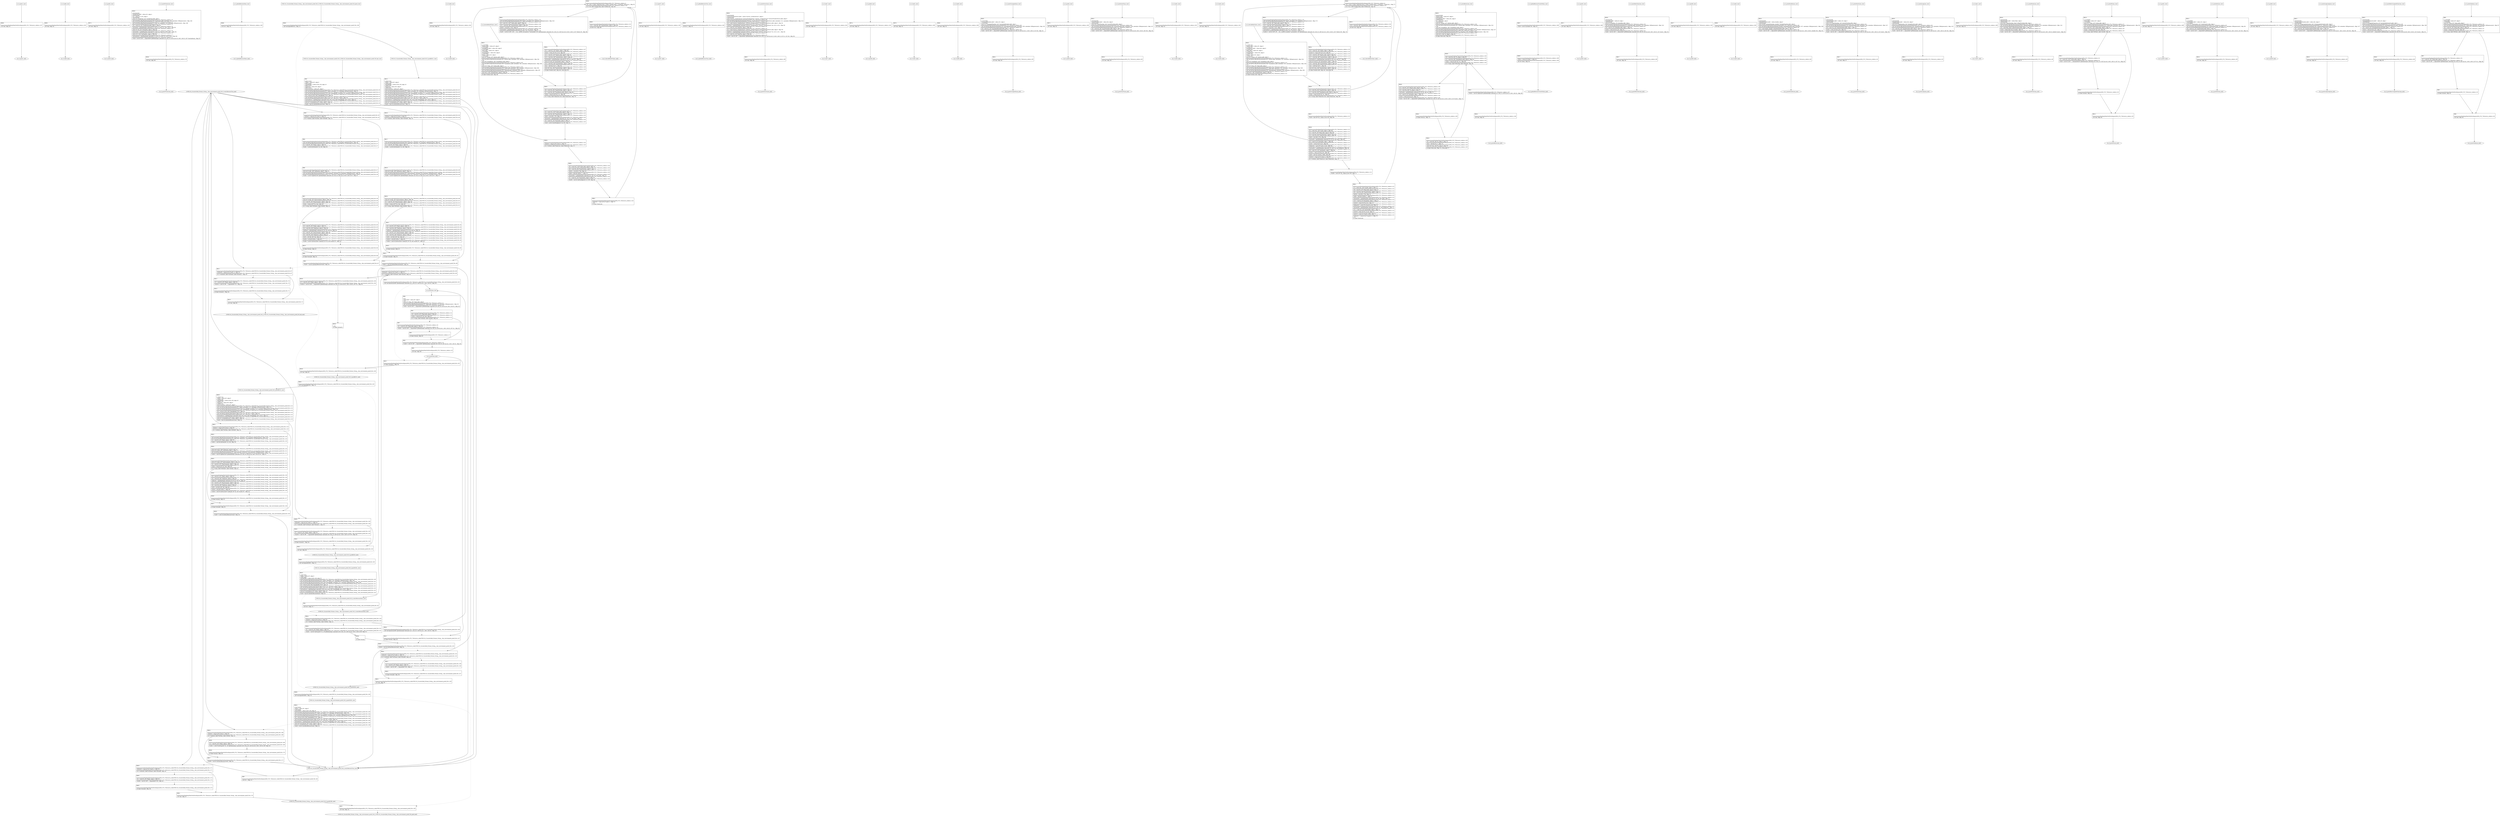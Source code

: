 digraph "icfg graph" {
BBio_ll_good1_end [label="{io_ll_good1_end}"];
BBio_ll_bad6_end [label="{io_ll_bad6_end}"];
BBio_ll_good5_end [label="{io_ll_good5_end}"];
BBio_ll_printWcharLine_end [label="{io_ll_printWcharLine_end}"];
BBio_ll_globalReturnsFalse_end [label="{io_ll_globalReturnsFalse_end}"];
BBCWE134_Uncontrolled_Format_String__char_environment_printf_08_ll_CWE134_Uncontrolled_Format_String__char_environment_printf_08_good_end [label="{CWE134_Uncontrolled_Format_String__char_environment_printf_08_ll_CWE134_Uncontrolled_Format_String__char_environment_printf_08_good_end}"];
BBCWE134_Uncontrolled_Format_String__char_environment_printf_08_ll_goodG2B1_end [label="{CWE134_Uncontrolled_Format_String__char_environment_printf_08_ll_goodG2B1_end}"];
BBio_ll_bad8_end [label="{io_ll_bad8_end}"];
BBio_ll_decodeHexWChars_end [label="{io_ll_decodeHexWChars_end}"];
BBio_ll_good7_end [label="{io_ll_good7_end}"];
BBio_ll_globalReturnsTrue_end [label="{io_ll_globalReturnsTrue_end}"];
BBio_ll_printStructLine_end [label="{io_ll_printStructLine_end}"];
BBio_ll_bad7_end [label="{io_ll_bad7_end}"];
BBio_ll_good6_end [label="{io_ll_good6_end}"];
BBio_ll_bad2_end [label="{io_ll_bad2_end}"];
BBio_ll_bad9_end [label="{io_ll_bad9_end}"];
BBio_ll_printUnsignedLine_end [label="{io_ll_printUnsignedLine_end}"];
BBio_ll_good4_end [label="{io_ll_good4_end}"];
BBio_ll_printSizeTLine_end [label="{io_ll_printSizeTLine_end}"];
BBio_ll_bad5_end [label="{io_ll_bad5_end}"];
BBio_ll_printLine_end [label="{io_ll_printLine_end}"];
BBio_ll_bad4_end [label="{io_ll_bad4_end}"];
BBio_ll_decodeHexChars_end [label="{io_ll_decodeHexChars_end}"];
BBio_ll_printBytesLine_end [label="{io_ll_printBytesLine_end}"];
BBio_ll_globalReturnsTrueOrFalse_end [label="{io_ll_globalReturnsTrueOrFalse_end}"];
BBCWE134_Uncontrolled_Format_String__char_environment_printf_08_ll_goodB2G1_end [label="{CWE134_Uncontrolled_Format_String__char_environment_printf_08_ll_goodB2G1_end}"];
BBCWE134_Uncontrolled_Format_String__char_environment_printf_08_ll_staticReturnsTrue_end [label="{CWE134_Uncontrolled_Format_String__char_environment_printf_08_ll_staticReturnsTrue_end}"];
BBio_ll_good3_end [label="{io_ll_good3_end}"];
BBio_ll_printHexCharLine_end [label="{io_ll_printHexCharLine_end}"];
BBio_ll_good9_end [label="{io_ll_good9_end}"];
BBCWE134_Uncontrolled_Format_String__char_environment_printf_08_ll_CWE134_Uncontrolled_Format_String__char_environment_printf_08_bad_end [label="{CWE134_Uncontrolled_Format_String__char_environment_printf_08_ll_CWE134_Uncontrolled_Format_String__char_environment_printf_08_bad_end}"];
BBio_ll_bad3_end [label="{io_ll_bad3_end}"];
BBio_ll_printDoubleLine_end [label="{io_ll_printDoubleLine_end}"];
BBio_ll_printShortLine_end [label="{io_ll_printShortLine_end}"];
BBio_ll_printLongLine_end [label="{io_ll_printLongLine_end}"];
BBio_ll_bad1_end [label="{io_ll_bad1_end}"];
BBCWE134_Uncontrolled_Format_String__char_environment_printf_08_ll_goodG2B2_end [label="{CWE134_Uncontrolled_Format_String__char_environment_printf_08_ll_goodG2B2_end}"];
BBio_ll_printFloatLine_end [label="{io_ll_printFloatLine_end}"];
BBio_ll_printWLine_end [label="{io_ll_printWLine_end}"];
BBio_ll_good2_end [label="{io_ll_good2_end}"];
BBio_ll_printIntLine_end [label="{io_ll_printIntLine_end}"];
BBio_ll_good8_end [label="{io_ll_good8_end}"];
BBio_ll_printLongLongLine_end [label="{io_ll_printLongLongLine_end}"];
BBio_ll_printHexUnsignedCharLine_end [label="{io_ll_printHexUnsignedCharLine_end}"];
BBCWE134_Uncontrolled_Format_String__char_environment_printf_08_ll_goodB2G2_end [label="{CWE134_Uncontrolled_Format_String__char_environment_printf_08_ll_goodB2G2_end}"];
BBCWE134_Uncontrolled_Format_String__char_environment_printf_08_ll_staticReturnsFalse_end [label="{CWE134_Uncontrolled_Format_String__char_environment_printf_08_ll_staticReturnsFalse_end}"];
BBio_ll_printSinkLine_end [label="{io_ll_printSinkLine_end}"];
BBio_ll_good1_start [label="{io_ll_good1_start}", shape=record];
io_ll_good1BB69 [label="{BB69:\l\l/home/raoxue/Desktop/MemVerif/workspace/000_079_729/source_code/io.c:187\l
  ret void, !dbg !52\l
}", shape=record];
BBio_ll_bad6_start [label="{io_ll_bad6_start}", shape=record];
io_ll_bad6BB83 [label="{BB83:\l\l/home/raoxue/Desktop/MemVerif/workspace/000_079_729/source_code/io.c:203\l
  ret void, !dbg !52\l
}", shape=record];
BBio_ll_good5_start [label="{io_ll_good5_start}", shape=record];
io_ll_good5BB73 [label="{BB73:\l\l/home/raoxue/Desktop/MemVerif/workspace/000_079_729/source_code/io.c:191\l
  ret void, !dbg !52\l
}", shape=record];
BBio_ll_printWcharLine_start [label="{io_ll_printWcharLine_start}", shape=record];
io_ll_printWcharLineBB28 [label="{BB28:\l\l/:3928340480\l
  %wideChar.addr = alloca i32, align 4\l
/:3928340480\l
  %s = alloca [2 x i32], align 4\l
/:3928340480\l
  store i32 %wideChar, i32* %wideChar.addr, align 4\l
/home/raoxue/Desktop/MemVerif/workspace/000_079_729/source_code/io.c:70\l
  call void @llvm.dbg.declare(metadata i32* %wideChar.addr, metadata !162, metadata !DIExpression()), !dbg !163\l
/home/raoxue/Desktop/MemVerif/workspace/000_079_729/source_code/io.c:74\l
  call void @llvm.dbg.declare(metadata [2 x i32]* %s, metadata !164, metadata !DIExpression()), !dbg !168\l
/home/raoxue/Desktop/MemVerif/workspace/000_079_729/source_code/io.c:75\l
  %0 = load i32, i32* %wideChar.addr, align 4, !dbg !61\l
/home/raoxue/Desktop/MemVerif/workspace/000_079_729/source_code/io.c:75\l
  %arrayidx = getelementptr inbounds [2 x i32], [2 x i32]* %s, i64 0, i64 0, !dbg !62\l
/home/raoxue/Desktop/MemVerif/workspace/000_079_729/source_code/io.c:75\l
  store i32 %0, i32* %arrayidx, align 4, !dbg !63\l
/home/raoxue/Desktop/MemVerif/workspace/000_079_729/source_code/io.c:76\l
  %arrayidx1 = getelementptr inbounds [2 x i32], [2 x i32]* %s, i64 0, i64 1, !dbg !64\l
/home/raoxue/Desktop/MemVerif/workspace/000_079_729/source_code/io.c:76\l
  store i32 0, i32* %arrayidx1, align 4, !dbg !65\l
/home/raoxue/Desktop/MemVerif/workspace/000_079_729/source_code/io.c:77\l
  %arraydecay = getelementptr inbounds [2 x i32], [2 x i32]* %s, i64 0, i64 0, !dbg !66\l
/home/raoxue/Desktop/MemVerif/workspace/000_079_729/source_code/io.c:77\l
  %call = call i32 (i8*, ...) @printf(i8* getelementptr inbounds ([5 x i8], [5 x i8]* @.str.10, i64 0, i64 0), i32* %arraydecay), !dbg !67\l
}", shape=record];
io_ll_printWcharLineBB28 [label="{BB28:\l\l/:3928340480\l
  %wideChar.addr = alloca i32, align 4\l
/:3928340480\l
  %s = alloca [2 x i32], align 4\l
/:3928340480\l
  store i32 %wideChar, i32* %wideChar.addr, align 4\l
/home/raoxue/Desktop/MemVerif/workspace/000_079_729/source_code/io.c:70\l
  call void @llvm.dbg.declare(metadata i32* %wideChar.addr, metadata !162, metadata !DIExpression()), !dbg !163\l
/home/raoxue/Desktop/MemVerif/workspace/000_079_729/source_code/io.c:74\l
  call void @llvm.dbg.declare(metadata [2 x i32]* %s, metadata !164, metadata !DIExpression()), !dbg !168\l
/home/raoxue/Desktop/MemVerif/workspace/000_079_729/source_code/io.c:75\l
  %0 = load i32, i32* %wideChar.addr, align 4, !dbg !61\l
/home/raoxue/Desktop/MemVerif/workspace/000_079_729/source_code/io.c:75\l
  %arrayidx = getelementptr inbounds [2 x i32], [2 x i32]* %s, i64 0, i64 0, !dbg !62\l
/home/raoxue/Desktop/MemVerif/workspace/000_079_729/source_code/io.c:75\l
  store i32 %0, i32* %arrayidx, align 4, !dbg !63\l
/home/raoxue/Desktop/MemVerif/workspace/000_079_729/source_code/io.c:76\l
  %arrayidx1 = getelementptr inbounds [2 x i32], [2 x i32]* %s, i64 0, i64 1, !dbg !64\l
/home/raoxue/Desktop/MemVerif/workspace/000_079_729/source_code/io.c:76\l
  store i32 0, i32* %arrayidx1, align 4, !dbg !65\l
/home/raoxue/Desktop/MemVerif/workspace/000_079_729/source_code/io.c:77\l
  %arraydecay = getelementptr inbounds [2 x i32], [2 x i32]* %s, i64 0, i64 0, !dbg !66\l
/home/raoxue/Desktop/MemVerif/workspace/000_079_729/source_code/io.c:77\l
  %call = call i32 (i8*, ...) @printf(i8* getelementptr inbounds ([5 x i8], [5 x i8]* @.str.10, i64 0, i64 0), i32* %arraydecay), !dbg !67\l
}", shape=record];
io_ll_printWcharLineBB29 [label="{BB29:\l\l/home/raoxue/Desktop/MemVerif/workspace/000_079_729/source_code/io.c:78\l
  ret void, !dbg !68\l
}", shape=record];
BBio_ll_globalReturnsFalse_start [label="{io_ll_globalReturnsFalse_start}", shape=record];
io_ll_globalReturnsFalseBB66 [label="{BB66:\l\l/home/raoxue/Desktop/MemVerif/workspace/000_079_729/source_code/io.c:163\l
  ret i32 0, !dbg !52\l
}", shape=record];
BBCWE134_Uncontrolled_Format_String__char_environment_printf_08_ll_CWE134_Uncontrolled_Format_String__char_environment_printf_08_good_start [label="{CWE134_Uncontrolled_Format_String__char_environment_printf_08_ll_CWE134_Uncontrolled_Format_String__char_environment_printf_08_good_start}", shape=record];
CWE134_Uncontrolled_Format_String__char_environment_printf_08_ll_CWE134_Uncontrolled_Format_String__char_environment_printf_08_goodBB63 [label="{BB63:\l\l/home/raoxue/Desktop/MemVerif/workspace/000_079_729/source_code/CWE134_Uncontrolled_Format_String__char_environment_printf_08.c:180\l
  call void @goodB2G1(), !dbg !12\l
}", shape=record];
CWE134_Uncontrolled_Format_String__char_environment_printf_08_ll_CWE134_Uncontrolled_Format_String__char_environment_printf_08_goodBB63 [label="{BB63:\l\l/home/raoxue/Desktop/MemVerif/workspace/000_079_729/source_code/CWE134_Uncontrolled_Format_String__char_environment_printf_08.c:180\l
  call void @goodB2G1(), !dbg !12\l
}", shape=record];
CWE134_Uncontrolled_Format_String__char_environment_printf_08_ll_CWE134_Uncontrolled_Format_String__char_environment_printf_08_goodBB64 [label="{BB64:\l\l/home/raoxue/Desktop/MemVerif/workspace/000_079_729/source_code/CWE134_Uncontrolled_Format_String__char_environment_printf_08.c:181\l
  call void @goodB2G2(), !dbg !13\l
}", shape=record];
CWE134_Uncontrolled_Format_String__char_environment_printf_08_ll_CWE134_Uncontrolled_Format_String__char_environment_printf_08_goodBB64 [label="{BB64:\l\l/home/raoxue/Desktop/MemVerif/workspace/000_079_729/source_code/CWE134_Uncontrolled_Format_String__char_environment_printf_08.c:181\l
  call void @goodB2G2(), !dbg !13\l
}", shape=record];
CWE134_Uncontrolled_Format_String__char_environment_printf_08_ll_CWE134_Uncontrolled_Format_String__char_environment_printf_08_goodBB65 [label="{BB65:\l\l/home/raoxue/Desktop/MemVerif/workspace/000_079_729/source_code/CWE134_Uncontrolled_Format_String__char_environment_printf_08.c:182\l
  call void @goodG2B1(), !dbg !14\l
}", shape=record];
CWE134_Uncontrolled_Format_String__char_environment_printf_08_ll_CWE134_Uncontrolled_Format_String__char_environment_printf_08_goodBB65 [label="{BB65:\l\l/home/raoxue/Desktop/MemVerif/workspace/000_079_729/source_code/CWE134_Uncontrolled_Format_String__char_environment_printf_08.c:182\l
  call void @goodG2B1(), !dbg !14\l
}", shape=record];
CWE134_Uncontrolled_Format_String__char_environment_printf_08_ll_CWE134_Uncontrolled_Format_String__char_environment_printf_08_goodBB66 [label="{BB66:\l\l/home/raoxue/Desktop/MemVerif/workspace/000_079_729/source_code/CWE134_Uncontrolled_Format_String__char_environment_printf_08.c:183\l
  call void @goodG2B2(), !dbg !15\l
}", shape=record];
CWE134_Uncontrolled_Format_String__char_environment_printf_08_ll_CWE134_Uncontrolled_Format_String__char_environment_printf_08_goodBB66 [label="{BB66:\l\l/home/raoxue/Desktop/MemVerif/workspace/000_079_729/source_code/CWE134_Uncontrolled_Format_String__char_environment_printf_08.c:183\l
  call void @goodG2B2(), !dbg !15\l
}", shape=record];
CWE134_Uncontrolled_Format_String__char_environment_printf_08_ll_CWE134_Uncontrolled_Format_String__char_environment_printf_08_goodBB67 [label="{BB67:\l\l/home/raoxue/Desktop/MemVerif/workspace/000_079_729/source_code/CWE134_Uncontrolled_Format_String__char_environment_printf_08.c:184\l
  ret void, !dbg !16\l
}", shape=record];
BBCWE134_Uncontrolled_Format_String__char_environment_printf_08_ll_goodG2B1_start [label="{CWE134_Uncontrolled_Format_String__char_environment_printf_08_ll_goodG2B1_start}", shape=record];
CWE134_Uncontrolled_Format_String__char_environment_printf_08_ll_goodG2B1BB43 [label="{BB43:\l\l/:106674904\l
  %data = alloca i8*, align 8\l
/:106674904\l
  %dataBuffer = alloca [100 x i8], align 16\l
/home/raoxue/Desktop/MemVerif/workspace/000_079_729/source_code/CWE134_Uncontrolled_Format_String__char_environment_printf_08.c:140\l
  call void @llvm.dbg.declare(metadata i8** %data, metadata !155, metadata !DIExpression()), !dbg !156\l
/home/raoxue/Desktop/MemVerif/workspace/000_079_729/source_code/CWE134_Uncontrolled_Format_String__char_environment_printf_08.c:141\l
  call void @llvm.dbg.declare(metadata [100 x i8]* %dataBuffer, metadata !157, metadata !DIExpression()), !dbg !158\l
/home/raoxue/Desktop/MemVerif/workspace/000_079_729/source_code/CWE134_Uncontrolled_Format_String__char_environment_printf_08.c:141\l
  %0 = bitcast [100 x i8]* %dataBuffer to i8*, !dbg !20\l
/home/raoxue/Desktop/MemVerif/workspace/000_079_729/source_code/CWE134_Uncontrolled_Format_String__char_environment_printf_08.c:141\l
  call void @llvm.memset.p0i8.i64(i8* align 16 %0, i8 0, i64 100, i1 false), !dbg !20\l
/home/raoxue/Desktop/MemVerif/workspace/000_079_729/source_code/CWE134_Uncontrolled_Format_String__char_environment_printf_08.c:142\l
  %arraydecay = getelementptr inbounds [100 x i8], [100 x i8]* %dataBuffer, i64 0, i64 0, !dbg !21\l
/home/raoxue/Desktop/MemVerif/workspace/000_079_729/source_code/CWE134_Uncontrolled_Format_String__char_environment_printf_08.c:142\l
  store i8* %arraydecay, i8** %data, align 8, !dbg !22\l
/home/raoxue/Desktop/MemVerif/workspace/000_079_729/source_code/CWE134_Uncontrolled_Format_String__char_environment_printf_08.c:143\l
  %call = call i32 @staticReturnsFalse(), !dbg !23\l
}", shape=record];
CWE134_Uncontrolled_Format_String__char_environment_printf_08_ll_goodG2B1BB43 [label="{BB43:\l\l/:106674904\l
  %data = alloca i8*, align 8\l
/:106674904\l
  %dataBuffer = alloca [100 x i8], align 16\l
/home/raoxue/Desktop/MemVerif/workspace/000_079_729/source_code/CWE134_Uncontrolled_Format_String__char_environment_printf_08.c:140\l
  call void @llvm.dbg.declare(metadata i8** %data, metadata !155, metadata !DIExpression()), !dbg !156\l
/home/raoxue/Desktop/MemVerif/workspace/000_079_729/source_code/CWE134_Uncontrolled_Format_String__char_environment_printf_08.c:141\l
  call void @llvm.dbg.declare(metadata [100 x i8]* %dataBuffer, metadata !157, metadata !DIExpression()), !dbg !158\l
/home/raoxue/Desktop/MemVerif/workspace/000_079_729/source_code/CWE134_Uncontrolled_Format_String__char_environment_printf_08.c:141\l
  %0 = bitcast [100 x i8]* %dataBuffer to i8*, !dbg !20\l
/home/raoxue/Desktop/MemVerif/workspace/000_079_729/source_code/CWE134_Uncontrolled_Format_String__char_environment_printf_08.c:141\l
  call void @llvm.memset.p0i8.i64(i8* align 16 %0, i8 0, i64 100, i1 false), !dbg !20\l
/home/raoxue/Desktop/MemVerif/workspace/000_079_729/source_code/CWE134_Uncontrolled_Format_String__char_environment_printf_08.c:142\l
  %arraydecay = getelementptr inbounds [100 x i8], [100 x i8]* %dataBuffer, i64 0, i64 0, !dbg !21\l
/home/raoxue/Desktop/MemVerif/workspace/000_079_729/source_code/CWE134_Uncontrolled_Format_String__char_environment_printf_08.c:142\l
  store i8* %arraydecay, i8** %data, align 8, !dbg !22\l
/home/raoxue/Desktop/MemVerif/workspace/000_079_729/source_code/CWE134_Uncontrolled_Format_String__char_environment_printf_08.c:143\l
  %call = call i32 @staticReturnsFalse(), !dbg !23\l
}", shape=record];
CWE134_Uncontrolled_Format_String__char_environment_printf_08_ll_goodG2B1BB44 [label="{BB44:\l\l/home/raoxue/Desktop/MemVerif/workspace/000_079_729/source_code/CWE134_Uncontrolled_Format_String__char_environment_printf_08.c:143\l
  %tobool = icmp ne i32 %call, 0, !dbg !23\l
/home/raoxue/Desktop/MemVerif/workspace/000_079_729/source_code/CWE134_Uncontrolled_Format_String__char_environment_printf_08.c:143\l
  br i1 %tobool, label %if.then, label %if.else, !dbg !25\l
}", shape=record];
CWE134_Uncontrolled_Format_String__char_environment_printf_08_ll_goodG2B1BB45 [label="{BB45:\l\l/home/raoxue/Desktop/MemVerif/workspace/000_079_729/source_code/CWE134_Uncontrolled_Format_String__char_environment_printf_08.c:146\l
  call void @printLine(i8* getelementptr inbounds ([21 x i8], [21 x i8]* @.str.1, i64 0, i64 0)), !dbg !26\l
}", shape=record];
CWE134_Uncontrolled_Format_String__char_environment_printf_08_ll_goodG2B1BB45 [label="{BB45:\l\l/home/raoxue/Desktop/MemVerif/workspace/000_079_729/source_code/CWE134_Uncontrolled_Format_String__char_environment_printf_08.c:146\l
  call void @printLine(i8* getelementptr inbounds ([21 x i8], [21 x i8]* @.str.1, i64 0, i64 0)), !dbg !26\l
}", shape=record];
CWE134_Uncontrolled_Format_String__char_environment_printf_08_ll_goodG2B1BB47 [label="{BB47:\l\l/home/raoxue/Desktop/MemVerif/workspace/000_079_729/source_code/CWE134_Uncontrolled_Format_String__char_environment_printf_08.c:147\l
  br label %if.end, !dbg !28\l
}", shape=record];
CWE134_Uncontrolled_Format_String__char_environment_printf_08_ll_goodG2B1BB46 [label="{BB46:\l\l/home/raoxue/Desktop/MemVerif/workspace/000_079_729/source_code/CWE134_Uncontrolled_Format_String__char_environment_printf_08.c:151\l
  %1 = load i8*, i8** %data, align 8, !dbg !29\l
/home/raoxue/Desktop/MemVerif/workspace/000_079_729/source_code/CWE134_Uncontrolled_Format_String__char_environment_printf_08.c:151\l
  %call1 = call i8* @strcpy(i8* %1, i8* getelementptr inbounds ([16 x i8], [16 x i8]* @.str.3, i64 0, i64 0)) #6, !dbg !31\l
}", shape=record];
CWE134_Uncontrolled_Format_String__char_environment_printf_08_ll_goodG2B1BB46 [label="{BB46:\l\l/home/raoxue/Desktop/MemVerif/workspace/000_079_729/source_code/CWE134_Uncontrolled_Format_String__char_environment_printf_08.c:151\l
  %1 = load i8*, i8** %data, align 8, !dbg !29\l
/home/raoxue/Desktop/MemVerif/workspace/000_079_729/source_code/CWE134_Uncontrolled_Format_String__char_environment_printf_08.c:151\l
  %call1 = call i8* @strcpy(i8* %1, i8* getelementptr inbounds ([16 x i8], [16 x i8]* @.str.3, i64 0, i64 0)) #6, !dbg !31\l
}", shape=record];
CWE134_Uncontrolled_Format_String__char_environment_printf_08_ll_goodG2B1BB49 [label="{BB49:\l\l/:151\l
  br label %if.end\l
}", shape=record];
CWE134_Uncontrolled_Format_String__char_environment_printf_08_ll_goodG2B1BB48 [label="{BB48:\l\l/home/raoxue/Desktop/MemVerif/workspace/000_079_729/source_code/CWE134_Uncontrolled_Format_String__char_environment_printf_08.c:153\l
  %call2 = call i32 @staticReturnsTrue(), !dbg !32\l
}", shape=record];
CWE134_Uncontrolled_Format_String__char_environment_printf_08_ll_goodG2B1BB48 [label="{BB48:\l\l/home/raoxue/Desktop/MemVerif/workspace/000_079_729/source_code/CWE134_Uncontrolled_Format_String__char_environment_printf_08.c:153\l
  %call2 = call i32 @staticReturnsTrue(), !dbg !32\l
}", shape=record];
CWE134_Uncontrolled_Format_String__char_environment_printf_08_ll_goodG2B1BB50 [label="{BB50:\l\l/home/raoxue/Desktop/MemVerif/workspace/000_079_729/source_code/CWE134_Uncontrolled_Format_String__char_environment_printf_08.c:153\l
  %tobool3 = icmp ne i32 %call2, 0, !dbg !32\l
/home/raoxue/Desktop/MemVerif/workspace/000_079_729/source_code/CWE134_Uncontrolled_Format_String__char_environment_printf_08.c:153\l
  br i1 %tobool3, label %if.then4, label %if.end6, !dbg !34\l
}", shape=record];
CWE134_Uncontrolled_Format_String__char_environment_printf_08_ll_goodG2B1BB51 [label="{BB51:\l\l/home/raoxue/Desktop/MemVerif/workspace/000_079_729/source_code/CWE134_Uncontrolled_Format_String__char_environment_printf_08.c:156\l
  %2 = load i8*, i8** %data, align 8, !dbg !35\l
/home/raoxue/Desktop/MemVerif/workspace/000_079_729/source_code/CWE134_Uncontrolled_Format_String__char_environment_printf_08.c:156\l
  %call5 = call i32 (i8*, ...) @printf(i8* %2), !dbg !37\l
}", shape=record];
CWE134_Uncontrolled_Format_String__char_environment_printf_08_ll_goodG2B1BB51 [label="{BB51:\l\l/home/raoxue/Desktop/MemVerif/workspace/000_079_729/source_code/CWE134_Uncontrolled_Format_String__char_environment_printf_08.c:156\l
  %2 = load i8*, i8** %data, align 8, !dbg !35\l
/home/raoxue/Desktop/MemVerif/workspace/000_079_729/source_code/CWE134_Uncontrolled_Format_String__char_environment_printf_08.c:156\l
  %call5 = call i32 (i8*, ...) @printf(i8* %2), !dbg !37\l
}", shape=record];
CWE134_Uncontrolled_Format_String__char_environment_printf_08_ll_goodG2B1BB53 [label="{BB53:\l\l/home/raoxue/Desktop/MemVerif/workspace/000_079_729/source_code/CWE134_Uncontrolled_Format_String__char_environment_printf_08.c:157\l
  br label %if.end6, !dbg !38\l
}", shape=record];
CWE134_Uncontrolled_Format_String__char_environment_printf_08_ll_goodG2B1BB52 [label="{BB52:\l\l/home/raoxue/Desktop/MemVerif/workspace/000_079_729/source_code/CWE134_Uncontrolled_Format_String__char_environment_printf_08.c:158\l
  ret void, !dbg !39\l
}", shape=record];
BBio_ll_bad8_start [label="{io_ll_bad8_start}", shape=record];
io_ll_bad8BB85 [label="{BB85:\l\l/home/raoxue/Desktop/MemVerif/workspace/000_079_729/source_code/io.c:205\l
  ret void, !dbg !52\l
}", shape=record];
BBio_ll_decodeHexWChars_start [label="{io_ll_decodeHexWChars_start}", shape=record];
io_ll_decodeHexWCharsBB55 [label="{BB55:\l\l/:113076808\l
  %bytes.addr = alloca i8*, align 8\l
/:113076808\l
  %numBytes.addr = alloca i64, align 8\l
/:113076808\l
  %hex.addr = alloca i32*, align 8\l
/:113076808\l
  %numWritten = alloca i64, align 8\l
/:113076808\l
  %byte = alloca i32, align 4\l
/:113076808\l
  store i8* %bytes, i8** %bytes.addr, align 8\l
/home/raoxue/Desktop/MemVerif/workspace/000_079_729/source_code/io.c:135\l
  call void @llvm.dbg.declare(metadata i8** %bytes.addr, metadata !290, metadata !DIExpression()), !dbg !291\l
/:135\l
  store i64 %numBytes, i64* %numBytes.addr, align 8\l
/home/raoxue/Desktop/MemVerif/workspace/000_079_729/source_code/io.c:135\l
  call void @llvm.dbg.declare(metadata i64* %numBytes.addr, metadata !292, metadata !DIExpression()), !dbg !293\l
/:135\l
  store i32* %hex, i32** %hex.addr, align 8\l
/home/raoxue/Desktop/MemVerif/workspace/000_079_729/source_code/io.c:135\l
  call void @llvm.dbg.declare(metadata i32** %hex.addr, metadata !294, metadata !DIExpression()), !dbg !295\l
/home/raoxue/Desktop/MemVerif/workspace/000_079_729/source_code/io.c:137\l
  call void @llvm.dbg.declare(metadata i64* %numWritten, metadata !296, metadata !DIExpression()), !dbg !297\l
/home/raoxue/Desktop/MemVerif/workspace/000_079_729/source_code/io.c:137\l
  store i64 0, i64* %numWritten, align 8, !dbg !65\l
/home/raoxue/Desktop/MemVerif/workspace/000_079_729/source_code/io.c:143\l
  br label %while.cond, !dbg !66\l
}", shape=record];
io_ll_decodeHexWCharsBB56 [label="{BB56:\l\l/home/raoxue/Desktop/MemVerif/workspace/000_079_729/source_code/io.c:143\l
  %0 = load i64, i64* %numWritten, align 8, !dbg !67\l
/home/raoxue/Desktop/MemVerif/workspace/000_079_729/source_code/io.c:143\l
  %1 = load i64, i64* %numBytes.addr, align 8, !dbg !68\l
/home/raoxue/Desktop/MemVerif/workspace/000_079_729/source_code/io.c:143\l
  %cmp = icmp ult i64 %0, %1, !dbg !69\l
/home/raoxue/Desktop/MemVerif/workspace/000_079_729/source_code/io.c:143\l
  br i1 %cmp, label %land.lhs.true, label %land.end, !dbg !70\l
}", shape=record];
io_ll_decodeHexWCharsBB57 [label="{BB57:\l\l/home/raoxue/Desktop/MemVerif/workspace/000_079_729/source_code/io.c:143\l
  %2 = load i32*, i32** %hex.addr, align 8, !dbg !71\l
/home/raoxue/Desktop/MemVerif/workspace/000_079_729/source_code/io.c:143\l
  %3 = load i64, i64* %numWritten, align 8, !dbg !72\l
/home/raoxue/Desktop/MemVerif/workspace/000_079_729/source_code/io.c:143\l
  %mul = mul i64 2, %3, !dbg !73\l
/home/raoxue/Desktop/MemVerif/workspace/000_079_729/source_code/io.c:143\l
  %arrayidx = getelementptr inbounds i32, i32* %2, i64 %mul, !dbg !71\l
/home/raoxue/Desktop/MemVerif/workspace/000_079_729/source_code/io.c:143\l
  %4 = load i32, i32* %arrayidx, align 4, !dbg !71\l
/home/raoxue/Desktop/MemVerif/workspace/000_079_729/source_code/io.c:143\l
  %call = call i32 @iswxdigit(i32 %4) #5, !dbg !74\l
}", shape=record];
io_ll_decodeHexWCharsBB57 [label="{BB57:\l\l/home/raoxue/Desktop/MemVerif/workspace/000_079_729/source_code/io.c:143\l
  %2 = load i32*, i32** %hex.addr, align 8, !dbg !71\l
/home/raoxue/Desktop/MemVerif/workspace/000_079_729/source_code/io.c:143\l
  %3 = load i64, i64* %numWritten, align 8, !dbg !72\l
/home/raoxue/Desktop/MemVerif/workspace/000_079_729/source_code/io.c:143\l
  %mul = mul i64 2, %3, !dbg !73\l
/home/raoxue/Desktop/MemVerif/workspace/000_079_729/source_code/io.c:143\l
  %arrayidx = getelementptr inbounds i32, i32* %2, i64 %mul, !dbg !71\l
/home/raoxue/Desktop/MemVerif/workspace/000_079_729/source_code/io.c:143\l
  %4 = load i32, i32* %arrayidx, align 4, !dbg !71\l
/home/raoxue/Desktop/MemVerif/workspace/000_079_729/source_code/io.c:143\l
  %call = call i32 @iswxdigit(i32 %4) #5, !dbg !74\l
}", shape=record];
io_ll_decodeHexWCharsBB59 [label="{BB59:\l\l/home/raoxue/Desktop/MemVerif/workspace/000_079_729/source_code/io.c:143\l
  %tobool = icmp ne i32 %call, 0, !dbg !74\l
/home/raoxue/Desktop/MemVerif/workspace/000_079_729/source_code/io.c:143\l
  br i1 %tobool, label %land.rhs, label %land.end, !dbg !75\l
}", shape=record];
io_ll_decodeHexWCharsBB60 [label="{BB60:\l\l/home/raoxue/Desktop/MemVerif/workspace/000_079_729/source_code/io.c:143\l
  %5 = load i32*, i32** %hex.addr, align 8, !dbg !76\l
/home/raoxue/Desktop/MemVerif/workspace/000_079_729/source_code/io.c:143\l
  %6 = load i64, i64* %numWritten, align 8, !dbg !77\l
/home/raoxue/Desktop/MemVerif/workspace/000_079_729/source_code/io.c:143\l
  %mul1 = mul i64 2, %6, !dbg !78\l
/home/raoxue/Desktop/MemVerif/workspace/000_079_729/source_code/io.c:143\l
  %add = add i64 %mul1, 1, !dbg !79\l
/home/raoxue/Desktop/MemVerif/workspace/000_079_729/source_code/io.c:143\l
  %arrayidx2 = getelementptr inbounds i32, i32* %5, i64 %add, !dbg !76\l
/home/raoxue/Desktop/MemVerif/workspace/000_079_729/source_code/io.c:143\l
  %7 = load i32, i32* %arrayidx2, align 4, !dbg !76\l
/home/raoxue/Desktop/MemVerif/workspace/000_079_729/source_code/io.c:143\l
  %call3 = call i32 @iswxdigit(i32 %7) #5, !dbg !80\l
}", shape=record];
io_ll_decodeHexWCharsBB60 [label="{BB60:\l\l/home/raoxue/Desktop/MemVerif/workspace/000_079_729/source_code/io.c:143\l
  %5 = load i32*, i32** %hex.addr, align 8, !dbg !76\l
/home/raoxue/Desktop/MemVerif/workspace/000_079_729/source_code/io.c:143\l
  %6 = load i64, i64* %numWritten, align 8, !dbg !77\l
/home/raoxue/Desktop/MemVerif/workspace/000_079_729/source_code/io.c:143\l
  %mul1 = mul i64 2, %6, !dbg !78\l
/home/raoxue/Desktop/MemVerif/workspace/000_079_729/source_code/io.c:143\l
  %add = add i64 %mul1, 1, !dbg !79\l
/home/raoxue/Desktop/MemVerif/workspace/000_079_729/source_code/io.c:143\l
  %arrayidx2 = getelementptr inbounds i32, i32* %5, i64 %add, !dbg !76\l
/home/raoxue/Desktop/MemVerif/workspace/000_079_729/source_code/io.c:143\l
  %7 = load i32, i32* %arrayidx2, align 4, !dbg !76\l
/home/raoxue/Desktop/MemVerif/workspace/000_079_729/source_code/io.c:143\l
  %call3 = call i32 @iswxdigit(i32 %7) #5, !dbg !80\l
}", shape=record];
io_ll_decodeHexWCharsBB61 [label="{BB61:\l\l/home/raoxue/Desktop/MemVerif/workspace/000_079_729/source_code/io.c:143\l
  %tobool4 = icmp ne i32 %call3, 0, !dbg !75\l
/:143\l
  br label %land.end\l
}", shape=record];
io_ll_decodeHexWCharsBB58 [label="{BB58:\l\l/home/raoxue/Desktop/MemVerif/workspace/000_079_729/source_code/io.c:0\l
  %8 = phi i1 [ false, %land.lhs.true ], [ false, %while.cond ], [ %tobool4, %land.rhs ], !dbg !81\l
/home/raoxue/Desktop/MemVerif/workspace/000_079_729/source_code/io.c:143\l
  br i1 %8, label %while.body, label %while.end, !dbg !66\l
}", shape=record];
io_ll_decodeHexWCharsBB62 [label="{BB62:\l\l/home/raoxue/Desktop/MemVerif/workspace/000_079_729/source_code/io.c:145\l
  call void @llvm.dbg.declare(metadata i32* %byte, metadata !314, metadata !DIExpression()), !dbg !316\l
/home/raoxue/Desktop/MemVerif/workspace/000_079_729/source_code/io.c:146\l
  %9 = load i32*, i32** %hex.addr, align 8, !dbg !85\l
/home/raoxue/Desktop/MemVerif/workspace/000_079_729/source_code/io.c:146\l
  %10 = load i64, i64* %numWritten, align 8, !dbg !86\l
/home/raoxue/Desktop/MemVerif/workspace/000_079_729/source_code/io.c:146\l
  %mul5 = mul i64 2, %10, !dbg !87\l
/home/raoxue/Desktop/MemVerif/workspace/000_079_729/source_code/io.c:146\l
  %arrayidx6 = getelementptr inbounds i32, i32* %9, i64 %mul5, !dbg !85\l
/home/raoxue/Desktop/MemVerif/workspace/000_079_729/source_code/io.c:146\l
  %call7 = call i32 (i32*, i32*, ...) @__isoc99_swscanf(i32* %arrayidx6, i32* getelementptr inbounds ([5 x i32], [5 x i32]* @.str.16, i64 0, i64 0), i32* %byte) #5, !dbg !88\l
}", shape=record];
io_ll_decodeHexWCharsBB62 [label="{BB62:\l\l/home/raoxue/Desktop/MemVerif/workspace/000_079_729/source_code/io.c:145\l
  call void @llvm.dbg.declare(metadata i32* %byte, metadata !314, metadata !DIExpression()), !dbg !316\l
/home/raoxue/Desktop/MemVerif/workspace/000_079_729/source_code/io.c:146\l
  %9 = load i32*, i32** %hex.addr, align 8, !dbg !85\l
/home/raoxue/Desktop/MemVerif/workspace/000_079_729/source_code/io.c:146\l
  %10 = load i64, i64* %numWritten, align 8, !dbg !86\l
/home/raoxue/Desktop/MemVerif/workspace/000_079_729/source_code/io.c:146\l
  %mul5 = mul i64 2, %10, !dbg !87\l
/home/raoxue/Desktop/MemVerif/workspace/000_079_729/source_code/io.c:146\l
  %arrayidx6 = getelementptr inbounds i32, i32* %9, i64 %mul5, !dbg !85\l
/home/raoxue/Desktop/MemVerif/workspace/000_079_729/source_code/io.c:146\l
  %call7 = call i32 (i32*, i32*, ...) @__isoc99_swscanf(i32* %arrayidx6, i32* getelementptr inbounds ([5 x i32], [5 x i32]* @.str.16, i64 0, i64 0), i32* %byte) #5, !dbg !88\l
}", shape=record];
io_ll_decodeHexWCharsBB64 [label="{BB64:\l\l/home/raoxue/Desktop/MemVerif/workspace/000_079_729/source_code/io.c:147\l
  %11 = load i32, i32* %byte, align 4, !dbg !89\l
/home/raoxue/Desktop/MemVerif/workspace/000_079_729/source_code/io.c:147\l
  %conv = trunc i32 %11 to i8, !dbg !90\l
/home/raoxue/Desktop/MemVerif/workspace/000_079_729/source_code/io.c:147\l
  %12 = load i8*, i8** %bytes.addr, align 8, !dbg !91\l
/home/raoxue/Desktop/MemVerif/workspace/000_079_729/source_code/io.c:147\l
  %13 = load i64, i64* %numWritten, align 8, !dbg !92\l
/home/raoxue/Desktop/MemVerif/workspace/000_079_729/source_code/io.c:147\l
  %arrayidx8 = getelementptr inbounds i8, i8* %12, i64 %13, !dbg !91\l
/home/raoxue/Desktop/MemVerif/workspace/000_079_729/source_code/io.c:147\l
  store i8 %conv, i8* %arrayidx8, align 1, !dbg !93\l
/home/raoxue/Desktop/MemVerif/workspace/000_079_729/source_code/io.c:148\l
  %14 = load i64, i64* %numWritten, align 8, !dbg !94\l
/home/raoxue/Desktop/MemVerif/workspace/000_079_729/source_code/io.c:148\l
  %inc = add i64 %14, 1, !dbg !94\l
/home/raoxue/Desktop/MemVerif/workspace/000_079_729/source_code/io.c:148\l
  store i64 %inc, i64* %numWritten, align 8, !dbg !94\l
/home/raoxue/Desktop/MemVerif/workspace/000_079_729/source_code/io.c:143\l
  br label %while.cond, !dbg !66, !llvm.loop !95\l
}", shape=record];
io_ll_decodeHexWCharsBB63 [label="{BB63:\l\l/home/raoxue/Desktop/MemVerif/workspace/000_079_729/source_code/io.c:151\l
  %15 = load i64, i64* %numWritten, align 8, !dbg !98\l
/home/raoxue/Desktop/MemVerif/workspace/000_079_729/source_code/io.c:151\l
  ret i64 %15, !dbg !99\l
}", shape=record];
BBio_ll_good7_start [label="{io_ll_good7_start}", shape=record];
io_ll_good7BB75 [label="{BB75:\l\l/home/raoxue/Desktop/MemVerif/workspace/000_079_729/source_code/io.c:193\l
  ret void, !dbg !52\l
}", shape=record];
BBio_ll_globalReturnsTrue_start [label="{io_ll_globalReturnsTrue_start}", shape=record];
io_ll_globalReturnsTrueBB65 [label="{BB65:\l\l/home/raoxue/Desktop/MemVerif/workspace/000_079_729/source_code/io.c:158\l
  ret i32 1, !dbg !52\l
}", shape=record];
BBio_ll_printStructLine_start [label="{io_ll_printStructLine_start}", shape=record];
io_ll_printStructLineBB36 [label="{BB36:\l\l/:3928340480\l
  %structTwoIntsStruct.addr = alloca %struct._twoIntsStruct*, align 8\l
/:3928340480\l
  store %struct._twoIntsStruct* %structTwoIntsStruct, %struct._twoIntsStruct** %structTwoIntsStruct.addr, align 8\l
/home/raoxue/Desktop/MemVerif/workspace/000_079_729/source_code/io.c:95\l
  call void @llvm.dbg.declare(metadata %struct._twoIntsStruct** %structTwoIntsStruct.addr, metadata !212, metadata !DIExpression()), !dbg !213\l
/home/raoxue/Desktop/MemVerif/workspace/000_079_729/source_code/io.c:97\l
  %0 = load %struct._twoIntsStruct*, %struct._twoIntsStruct** %structTwoIntsStruct.addr, align 8, !dbg !61\l
/home/raoxue/Desktop/MemVerif/workspace/000_079_729/source_code/io.c:97\l
  %intOne = getelementptr inbounds %struct._twoIntsStruct, %struct._twoIntsStruct* %0, i32 0, i32 0, !dbg !62\l
/home/raoxue/Desktop/MemVerif/workspace/000_079_729/source_code/io.c:97\l
  %1 = load i32, i32* %intOne, align 4, !dbg !62\l
/home/raoxue/Desktop/MemVerif/workspace/000_079_729/source_code/io.c:97\l
  %2 = load %struct._twoIntsStruct*, %struct._twoIntsStruct** %structTwoIntsStruct.addr, align 8, !dbg !63\l
/home/raoxue/Desktop/MemVerif/workspace/000_079_729/source_code/io.c:97\l
  %intTwo = getelementptr inbounds %struct._twoIntsStruct, %struct._twoIntsStruct* %2, i32 0, i32 1, !dbg !64\l
/home/raoxue/Desktop/MemVerif/workspace/000_079_729/source_code/io.c:97\l
  %3 = load i32, i32* %intTwo, align 4, !dbg !64\l
/home/raoxue/Desktop/MemVerif/workspace/000_079_729/source_code/io.c:97\l
  %call = call i32 (i8*, ...) @printf(i8* getelementptr inbounds ([10 x i8], [10 x i8]* @.str.13, i64 0, i64 0), i32 %1, i32 %3), !dbg !65\l
}", shape=record];
io_ll_printStructLineBB36 [label="{BB36:\l\l/:3928340480\l
  %structTwoIntsStruct.addr = alloca %struct._twoIntsStruct*, align 8\l
/:3928340480\l
  store %struct._twoIntsStruct* %structTwoIntsStruct, %struct._twoIntsStruct** %structTwoIntsStruct.addr, align 8\l
/home/raoxue/Desktop/MemVerif/workspace/000_079_729/source_code/io.c:95\l
  call void @llvm.dbg.declare(metadata %struct._twoIntsStruct** %structTwoIntsStruct.addr, metadata !212, metadata !DIExpression()), !dbg !213\l
/home/raoxue/Desktop/MemVerif/workspace/000_079_729/source_code/io.c:97\l
  %0 = load %struct._twoIntsStruct*, %struct._twoIntsStruct** %structTwoIntsStruct.addr, align 8, !dbg !61\l
/home/raoxue/Desktop/MemVerif/workspace/000_079_729/source_code/io.c:97\l
  %intOne = getelementptr inbounds %struct._twoIntsStruct, %struct._twoIntsStruct* %0, i32 0, i32 0, !dbg !62\l
/home/raoxue/Desktop/MemVerif/workspace/000_079_729/source_code/io.c:97\l
  %1 = load i32, i32* %intOne, align 4, !dbg !62\l
/home/raoxue/Desktop/MemVerif/workspace/000_079_729/source_code/io.c:97\l
  %2 = load %struct._twoIntsStruct*, %struct._twoIntsStruct** %structTwoIntsStruct.addr, align 8, !dbg !63\l
/home/raoxue/Desktop/MemVerif/workspace/000_079_729/source_code/io.c:97\l
  %intTwo = getelementptr inbounds %struct._twoIntsStruct, %struct._twoIntsStruct* %2, i32 0, i32 1, !dbg !64\l
/home/raoxue/Desktop/MemVerif/workspace/000_079_729/source_code/io.c:97\l
  %3 = load i32, i32* %intTwo, align 4, !dbg !64\l
/home/raoxue/Desktop/MemVerif/workspace/000_079_729/source_code/io.c:97\l
  %call = call i32 (i8*, ...) @printf(i8* getelementptr inbounds ([10 x i8], [10 x i8]* @.str.13, i64 0, i64 0), i32 %1, i32 %3), !dbg !65\l
}", shape=record];
io_ll_printStructLineBB37 [label="{BB37:\l\l/home/raoxue/Desktop/MemVerif/workspace/000_079_729/source_code/io.c:98\l
  ret void, !dbg !66\l
}", shape=record];
BBio_ll_bad7_start [label="{io_ll_bad7_start}", shape=record];
io_ll_bad7BB84 [label="{BB84:\l\l/home/raoxue/Desktop/MemVerif/workspace/000_079_729/source_code/io.c:204\l
  ret void, !dbg !52\l
}", shape=record];
BBio_ll_good6_start [label="{io_ll_good6_start}", shape=record];
io_ll_good6BB74 [label="{BB74:\l\l/home/raoxue/Desktop/MemVerif/workspace/000_079_729/source_code/io.c:192\l
  ret void, !dbg !52\l
}", shape=record];
BBio_ll_bad2_start [label="{io_ll_bad2_start}", shape=record];
io_ll_bad2BB79 [label="{BB79:\l\l/home/raoxue/Desktop/MemVerif/workspace/000_079_729/source_code/io.c:199\l
  ret void, !dbg !52\l
}", shape=record];
BBio_ll_bad9_start [label="{io_ll_bad9_start}", shape=record];
io_ll_bad9BB86 [label="{BB86:\l\l/home/raoxue/Desktop/MemVerif/workspace/000_079_729/source_code/io.c:206\l
  ret void, !dbg !52\l
}", shape=record];
BBio_ll_printUnsignedLine_start [label="{io_ll_printUnsignedLine_start}", shape=record];
io_ll_printUnsignedLineBB30 [label="{BB30:\l\l/:113237848\l
  %unsignedNumber.addr = alloca i32, align 4\l
/:113237848\l
  store i32 %unsignedNumber, i32* %unsignedNumber.addr, align 4\l
/home/raoxue/Desktop/MemVerif/workspace/000_079_729/source_code/io.c:80\l
  call void @llvm.dbg.declare(metadata i32* %unsignedNumber.addr, metadata !180, metadata !DIExpression()), !dbg !181\l
/home/raoxue/Desktop/MemVerif/workspace/000_079_729/source_code/io.c:82\l
  %0 = load i32, i32* %unsignedNumber.addr, align 4, !dbg !54\l
/home/raoxue/Desktop/MemVerif/workspace/000_079_729/source_code/io.c:82\l
  %call = call i32 (i8*, ...) @printf(i8* getelementptr inbounds ([4 x i8], [4 x i8]* @.str.11, i64 0, i64 0), i32 %0), !dbg !55\l
}", shape=record];
io_ll_printUnsignedLineBB30 [label="{BB30:\l\l/:113237848\l
  %unsignedNumber.addr = alloca i32, align 4\l
/:113237848\l
  store i32 %unsignedNumber, i32* %unsignedNumber.addr, align 4\l
/home/raoxue/Desktop/MemVerif/workspace/000_079_729/source_code/io.c:80\l
  call void @llvm.dbg.declare(metadata i32* %unsignedNumber.addr, metadata !180, metadata !DIExpression()), !dbg !181\l
/home/raoxue/Desktop/MemVerif/workspace/000_079_729/source_code/io.c:82\l
  %0 = load i32, i32* %unsignedNumber.addr, align 4, !dbg !54\l
/home/raoxue/Desktop/MemVerif/workspace/000_079_729/source_code/io.c:82\l
  %call = call i32 (i8*, ...) @printf(i8* getelementptr inbounds ([4 x i8], [4 x i8]* @.str.11, i64 0, i64 0), i32 %0), !dbg !55\l
}", shape=record];
io_ll_printUnsignedLineBB31 [label="{BB31:\l\l/home/raoxue/Desktop/MemVerif/workspace/000_079_729/source_code/io.c:83\l
  ret void, !dbg !56\l
}", shape=record];
BBio_ll_good4_start [label="{io_ll_good4_start}", shape=record];
io_ll_good4BB72 [label="{BB72:\l\l/home/raoxue/Desktop/MemVerif/workspace/000_079_729/source_code/io.c:190\l
  ret void, !dbg !52\l
}", shape=record];
BBio_ll_printSizeTLine_start [label="{io_ll_printSizeTLine_start}", shape=record];
io_ll_printSizeTLineBB24 [label="{BB24:\l\l/:3928340480\l
  %sizeTNumber.addr = alloca i64, align 8\l
/:3928340480\l
  store i64 %sizeTNumber, i64* %sizeTNumber.addr, align 8\l
/home/raoxue/Desktop/MemVerif/workspace/000_079_729/source_code/io.c:60\l
  call void @llvm.dbg.declare(metadata i64* %sizeTNumber.addr, metadata !146, metadata !DIExpression()), !dbg !147\l
/home/raoxue/Desktop/MemVerif/workspace/000_079_729/source_code/io.c:62\l
  %0 = load i64, i64* %sizeTNumber.addr, align 8, !dbg !57\l
/home/raoxue/Desktop/MemVerif/workspace/000_079_729/source_code/io.c:62\l
  %call = call i32 (i8*, ...) @printf(i8* getelementptr inbounds ([5 x i8], [5 x i8]* @.str.8, i64 0, i64 0), i64 %0), !dbg !58\l
}", shape=record];
io_ll_printSizeTLineBB24 [label="{BB24:\l\l/:3928340480\l
  %sizeTNumber.addr = alloca i64, align 8\l
/:3928340480\l
  store i64 %sizeTNumber, i64* %sizeTNumber.addr, align 8\l
/home/raoxue/Desktop/MemVerif/workspace/000_079_729/source_code/io.c:60\l
  call void @llvm.dbg.declare(metadata i64* %sizeTNumber.addr, metadata !146, metadata !DIExpression()), !dbg !147\l
/home/raoxue/Desktop/MemVerif/workspace/000_079_729/source_code/io.c:62\l
  %0 = load i64, i64* %sizeTNumber.addr, align 8, !dbg !57\l
/home/raoxue/Desktop/MemVerif/workspace/000_079_729/source_code/io.c:62\l
  %call = call i32 (i8*, ...) @printf(i8* getelementptr inbounds ([5 x i8], [5 x i8]* @.str.8, i64 0, i64 0), i64 %0), !dbg !58\l
}", shape=record];
io_ll_printSizeTLineBB25 [label="{BB25:\l\l/home/raoxue/Desktop/MemVerif/workspace/000_079_729/source_code/io.c:63\l
  ret void, !dbg !59\l
}", shape=record];
BBio_ll_bad5_start [label="{io_ll_bad5_start}", shape=record];
io_ll_bad5BB82 [label="{BB82:\l\l/home/raoxue/Desktop/MemVerif/workspace/000_079_729/source_code/io.c:202\l
  ret void, !dbg !52\l
}", shape=record];
BBio_ll_printLine_start [label="{io_ll_printLine_start}", shape=record];
io_ll_printLineBB0 [label="{BB0:\l\l/:415\l
  %line.addr = alloca i8*, align 8\l
/:415\l
  store i8* %line, i8** %line.addr, align 8\l
/home/raoxue/Desktop/MemVerif/workspace/000_079_729/source_code/io.c:11\l
  call void @llvm.dbg.declare(metadata i8** %line.addr, metadata !52, metadata !DIExpression()), !dbg !53\l
/home/raoxue/Desktop/MemVerif/workspace/000_079_729/source_code/io.c:13\l
  %call = call i32 (i8*, ...) @printf(i8* getelementptr inbounds ([9 x i8], [9 x i8]* @.str, i64 0, i64 0)), !dbg !54\l
}", shape=record];
io_ll_printLineBB0 [label="{BB0:\l\l/:415\l
  %line.addr = alloca i8*, align 8\l
/:415\l
  store i8* %line, i8** %line.addr, align 8\l
/home/raoxue/Desktop/MemVerif/workspace/000_079_729/source_code/io.c:11\l
  call void @llvm.dbg.declare(metadata i8** %line.addr, metadata !52, metadata !DIExpression()), !dbg !53\l
/home/raoxue/Desktop/MemVerif/workspace/000_079_729/source_code/io.c:13\l
  %call = call i32 (i8*, ...) @printf(i8* getelementptr inbounds ([9 x i8], [9 x i8]* @.str, i64 0, i64 0)), !dbg !54\l
}", shape=record];
io_ll_printLineBB1 [label="{BB1:\l\l/home/raoxue/Desktop/MemVerif/workspace/000_079_729/source_code/io.c:14\l
  %0 = load i8*, i8** %line.addr, align 8, !dbg !55\l
/home/raoxue/Desktop/MemVerif/workspace/000_079_729/source_code/io.c:14\l
  %cmp = icmp ne i8* %0, null, !dbg !57\l
/home/raoxue/Desktop/MemVerif/workspace/000_079_729/source_code/io.c:14\l
  br i1 %cmp, label %if.then, label %if.end, !dbg !58\l
}", shape=record];
io_ll_printLineBB2 [label="{BB2:\l\l/home/raoxue/Desktop/MemVerif/workspace/000_079_729/source_code/io.c:16\l
  %1 = load i8*, i8** %line.addr, align 8, !dbg !59\l
/home/raoxue/Desktop/MemVerif/workspace/000_079_729/source_code/io.c:16\l
  %call1 = call i32 (i8*, ...) @printf(i8* getelementptr inbounds ([4 x i8], [4 x i8]* @.str.1, i64 0, i64 0), i8* %1), !dbg !61\l
}", shape=record];
io_ll_printLineBB2 [label="{BB2:\l\l/home/raoxue/Desktop/MemVerif/workspace/000_079_729/source_code/io.c:16\l
  %1 = load i8*, i8** %line.addr, align 8, !dbg !59\l
/home/raoxue/Desktop/MemVerif/workspace/000_079_729/source_code/io.c:16\l
  %call1 = call i32 (i8*, ...) @printf(i8* getelementptr inbounds ([4 x i8], [4 x i8]* @.str.1, i64 0, i64 0), i8* %1), !dbg !61\l
}", shape=record];
io_ll_printLineBB4 [label="{BB4:\l\l/home/raoxue/Desktop/MemVerif/workspace/000_079_729/source_code/io.c:17\l
  br label %if.end, !dbg !62\l
}", shape=record];
io_ll_printLineBB3 [label="{BB3:\l\l/home/raoxue/Desktop/MemVerif/workspace/000_079_729/source_code/io.c:18\l
  %call2 = call i32 (i8*, ...) @printf(i8* getelementptr inbounds ([9 x i8], [9 x i8]* @.str.2, i64 0, i64 0)), !dbg !63\l
}", shape=record];
io_ll_printLineBB3 [label="{BB3:\l\l/home/raoxue/Desktop/MemVerif/workspace/000_079_729/source_code/io.c:18\l
  %call2 = call i32 (i8*, ...) @printf(i8* getelementptr inbounds ([9 x i8], [9 x i8]* @.str.2, i64 0, i64 0)), !dbg !63\l
}", shape=record];
io_ll_printLineBB5 [label="{BB5:\l\l/home/raoxue/Desktop/MemVerif/workspace/000_079_729/source_code/io.c:19\l
  ret void, !dbg !64\l
}", shape=record];
BBio_ll_bad4_start [label="{io_ll_bad4_start}", shape=record];
io_ll_bad4BB81 [label="{BB81:\l\l/home/raoxue/Desktop/MemVerif/workspace/000_079_729/source_code/io.c:201\l
  ret void, !dbg !52\l
}", shape=record];
BBio_ll_decodeHexChars_start [label="{io_ll_decodeHexChars_start}", shape=record];
io_ll_decodeHexCharsBB45 [label="{BB45:\l\l/:113091136\l
  %bytes.addr = alloca i8*, align 8\l
/:113091136\l
  %numBytes.addr = alloca i64, align 8\l
/:113091136\l
  %hex.addr = alloca i8*, align 8\l
/:113091136\l
  %numWritten = alloca i64, align 8\l
/:113091136\l
  %byte = alloca i32, align 4\l
/:113091136\l
  store i8* %bytes, i8** %bytes.addr, align 8\l
/home/raoxue/Desktop/MemVerif/workspace/000_079_729/source_code/io.c:113\l
  call void @llvm.dbg.declare(metadata i8** %bytes.addr, metadata !253, metadata !DIExpression()), !dbg !254\l
/:113\l
  store i64 %numBytes, i64* %numBytes.addr, align 8\l
/home/raoxue/Desktop/MemVerif/workspace/000_079_729/source_code/io.c:113\l
  call void @llvm.dbg.declare(metadata i64* %numBytes.addr, metadata !255, metadata !DIExpression()), !dbg !256\l
/:113\l
  store i8* %hex, i8** %hex.addr, align 8\l
/home/raoxue/Desktop/MemVerif/workspace/000_079_729/source_code/io.c:113\l
  call void @llvm.dbg.declare(metadata i8** %hex.addr, metadata !257, metadata !DIExpression()), !dbg !258\l
/home/raoxue/Desktop/MemVerif/workspace/000_079_729/source_code/io.c:115\l
  call void @llvm.dbg.declare(metadata i64* %numWritten, metadata !259, metadata !DIExpression()), !dbg !260\l
/home/raoxue/Desktop/MemVerif/workspace/000_079_729/source_code/io.c:115\l
  store i64 0, i64* %numWritten, align 8, !dbg !63\l
/home/raoxue/Desktop/MemVerif/workspace/000_079_729/source_code/io.c:121\l
  br label %while.cond, !dbg !64\l
}", shape=record];
io_ll_decodeHexCharsBB46 [label="{BB46:\l\l/home/raoxue/Desktop/MemVerif/workspace/000_079_729/source_code/io.c:121\l
  %0 = load i64, i64* %numWritten, align 8, !dbg !65\l
/home/raoxue/Desktop/MemVerif/workspace/000_079_729/source_code/io.c:121\l
  %1 = load i64, i64* %numBytes.addr, align 8, !dbg !66\l
/home/raoxue/Desktop/MemVerif/workspace/000_079_729/source_code/io.c:121\l
  %cmp = icmp ult i64 %0, %1, !dbg !67\l
/home/raoxue/Desktop/MemVerif/workspace/000_079_729/source_code/io.c:121\l
  br i1 %cmp, label %land.lhs.true, label %land.end, !dbg !68\l
}", shape=record];
io_ll_decodeHexCharsBB47 [label="{BB47:\l\l/home/raoxue/Desktop/MemVerif/workspace/000_079_729/source_code/io.c:121\l
  %call = call i16** @__ctype_b_loc() #5, !dbg !69\l
}", shape=record];
io_ll_decodeHexCharsBB47 [label="{BB47:\l\l/home/raoxue/Desktop/MemVerif/workspace/000_079_729/source_code/io.c:121\l
  %call = call i16** @__ctype_b_loc() #5, !dbg !69\l
}", shape=record];
io_ll_decodeHexCharsBB49 [label="{BB49:\l\l/home/raoxue/Desktop/MemVerif/workspace/000_079_729/source_code/io.c:121\l
  %2 = load i16*, i16** %call, align 8, !dbg !69\l
/home/raoxue/Desktop/MemVerif/workspace/000_079_729/source_code/io.c:121\l
  %3 = load i8*, i8** %hex.addr, align 8, !dbg !69\l
/home/raoxue/Desktop/MemVerif/workspace/000_079_729/source_code/io.c:121\l
  %4 = load i64, i64* %numWritten, align 8, !dbg !69\l
/home/raoxue/Desktop/MemVerif/workspace/000_079_729/source_code/io.c:121\l
  %mul = mul i64 2, %4, !dbg !69\l
/home/raoxue/Desktop/MemVerif/workspace/000_079_729/source_code/io.c:121\l
  %arrayidx = getelementptr inbounds i8, i8* %3, i64 %mul, !dbg !69\l
/home/raoxue/Desktop/MemVerif/workspace/000_079_729/source_code/io.c:121\l
  %5 = load i8, i8* %arrayidx, align 1, !dbg !69\l
/home/raoxue/Desktop/MemVerif/workspace/000_079_729/source_code/io.c:121\l
  %conv = sext i8 %5 to i32, !dbg !69\l
/home/raoxue/Desktop/MemVerif/workspace/000_079_729/source_code/io.c:121\l
  %idxprom = sext i32 %conv to i64, !dbg !69\l
/home/raoxue/Desktop/MemVerif/workspace/000_079_729/source_code/io.c:121\l
  %arrayidx1 = getelementptr inbounds i16, i16* %2, i64 %idxprom, !dbg !69\l
/home/raoxue/Desktop/MemVerif/workspace/000_079_729/source_code/io.c:121\l
  %6 = load i16, i16* %arrayidx1, align 2, !dbg !69\l
/home/raoxue/Desktop/MemVerif/workspace/000_079_729/source_code/io.c:121\l
  %conv2 = zext i16 %6 to i32, !dbg !69\l
/home/raoxue/Desktop/MemVerif/workspace/000_079_729/source_code/io.c:121\l
  %and = and i32 %conv2, 4096, !dbg !69\l
/home/raoxue/Desktop/MemVerif/workspace/000_079_729/source_code/io.c:121\l
  %tobool = icmp ne i32 %and, 0, !dbg !69\l
/home/raoxue/Desktop/MemVerif/workspace/000_079_729/source_code/io.c:121\l
  br i1 %tobool, label %land.rhs, label %land.end, !dbg !70\l
}", shape=record];
io_ll_decodeHexCharsBB50 [label="{BB50:\l\l/home/raoxue/Desktop/MemVerif/workspace/000_079_729/source_code/io.c:121\l
  %call3 = call i16** @__ctype_b_loc() #5, !dbg !71\l
}", shape=record];
io_ll_decodeHexCharsBB50 [label="{BB50:\l\l/home/raoxue/Desktop/MemVerif/workspace/000_079_729/source_code/io.c:121\l
  %call3 = call i16** @__ctype_b_loc() #5, !dbg !71\l
}", shape=record];
io_ll_decodeHexCharsBB51 [label="{BB51:\l\l/home/raoxue/Desktop/MemVerif/workspace/000_079_729/source_code/io.c:121\l
  %7 = load i16*, i16** %call3, align 8, !dbg !71\l
/home/raoxue/Desktop/MemVerif/workspace/000_079_729/source_code/io.c:121\l
  %8 = load i8*, i8** %hex.addr, align 8, !dbg !71\l
/home/raoxue/Desktop/MemVerif/workspace/000_079_729/source_code/io.c:121\l
  %9 = load i64, i64* %numWritten, align 8, !dbg !71\l
/home/raoxue/Desktop/MemVerif/workspace/000_079_729/source_code/io.c:121\l
  %mul4 = mul i64 2, %9, !dbg !71\l
/home/raoxue/Desktop/MemVerif/workspace/000_079_729/source_code/io.c:121\l
  %add = add i64 %mul4, 1, !dbg !71\l
/home/raoxue/Desktop/MemVerif/workspace/000_079_729/source_code/io.c:121\l
  %arrayidx5 = getelementptr inbounds i8, i8* %8, i64 %add, !dbg !71\l
/home/raoxue/Desktop/MemVerif/workspace/000_079_729/source_code/io.c:121\l
  %10 = load i8, i8* %arrayidx5, align 1, !dbg !71\l
/home/raoxue/Desktop/MemVerif/workspace/000_079_729/source_code/io.c:121\l
  %conv6 = sext i8 %10 to i32, !dbg !71\l
/home/raoxue/Desktop/MemVerif/workspace/000_079_729/source_code/io.c:121\l
  %idxprom7 = sext i32 %conv6 to i64, !dbg !71\l
/home/raoxue/Desktop/MemVerif/workspace/000_079_729/source_code/io.c:121\l
  %arrayidx8 = getelementptr inbounds i16, i16* %7, i64 %idxprom7, !dbg !71\l
/home/raoxue/Desktop/MemVerif/workspace/000_079_729/source_code/io.c:121\l
  %11 = load i16, i16* %arrayidx8, align 2, !dbg !71\l
/home/raoxue/Desktop/MemVerif/workspace/000_079_729/source_code/io.c:121\l
  %conv9 = zext i16 %11 to i32, !dbg !71\l
/home/raoxue/Desktop/MemVerif/workspace/000_079_729/source_code/io.c:121\l
  %and10 = and i32 %conv9, 4096, !dbg !71\l
/home/raoxue/Desktop/MemVerif/workspace/000_079_729/source_code/io.c:121\l
  %tobool11 = icmp ne i32 %and10, 0, !dbg !70\l
/:121\l
  br label %land.end\l
}", shape=record];
io_ll_decodeHexCharsBB48 [label="{BB48:\l\l/home/raoxue/Desktop/MemVerif/workspace/000_079_729/source_code/io.c:0\l
  %12 = phi i1 [ false, %land.lhs.true ], [ false, %while.cond ], [ %tobool11, %land.rhs ], !dbg !72\l
/home/raoxue/Desktop/MemVerif/workspace/000_079_729/source_code/io.c:121\l
  br i1 %12, label %while.body, label %while.end, !dbg !64\l
}", shape=record];
io_ll_decodeHexCharsBB52 [label="{BB52:\l\l/home/raoxue/Desktop/MemVerif/workspace/000_079_729/source_code/io.c:123\l
  call void @llvm.dbg.declare(metadata i32* %byte, metadata !270, metadata !DIExpression()), !dbg !272\l
/home/raoxue/Desktop/MemVerif/workspace/000_079_729/source_code/io.c:124\l
  %13 = load i8*, i8** %hex.addr, align 8, !dbg !76\l
/home/raoxue/Desktop/MemVerif/workspace/000_079_729/source_code/io.c:124\l
  %14 = load i64, i64* %numWritten, align 8, !dbg !77\l
/home/raoxue/Desktop/MemVerif/workspace/000_079_729/source_code/io.c:124\l
  %mul12 = mul i64 2, %14, !dbg !78\l
/home/raoxue/Desktop/MemVerif/workspace/000_079_729/source_code/io.c:124\l
  %arrayidx13 = getelementptr inbounds i8, i8* %13, i64 %mul12, !dbg !76\l
/home/raoxue/Desktop/MemVerif/workspace/000_079_729/source_code/io.c:124\l
  %call14 = call i32 (i8*, i8*, ...) @__isoc99_sscanf(i8* %arrayidx13, i8* getelementptr inbounds ([5 x i8], [5 x i8]* @.str.14, i64 0, i64 0), i32* %byte) #6, !dbg !79\l
}", shape=record];
io_ll_decodeHexCharsBB52 [label="{BB52:\l\l/home/raoxue/Desktop/MemVerif/workspace/000_079_729/source_code/io.c:123\l
  call void @llvm.dbg.declare(metadata i32* %byte, metadata !270, metadata !DIExpression()), !dbg !272\l
/home/raoxue/Desktop/MemVerif/workspace/000_079_729/source_code/io.c:124\l
  %13 = load i8*, i8** %hex.addr, align 8, !dbg !76\l
/home/raoxue/Desktop/MemVerif/workspace/000_079_729/source_code/io.c:124\l
  %14 = load i64, i64* %numWritten, align 8, !dbg !77\l
/home/raoxue/Desktop/MemVerif/workspace/000_079_729/source_code/io.c:124\l
  %mul12 = mul i64 2, %14, !dbg !78\l
/home/raoxue/Desktop/MemVerif/workspace/000_079_729/source_code/io.c:124\l
  %arrayidx13 = getelementptr inbounds i8, i8* %13, i64 %mul12, !dbg !76\l
/home/raoxue/Desktop/MemVerif/workspace/000_079_729/source_code/io.c:124\l
  %call14 = call i32 (i8*, i8*, ...) @__isoc99_sscanf(i8* %arrayidx13, i8* getelementptr inbounds ([5 x i8], [5 x i8]* @.str.14, i64 0, i64 0), i32* %byte) #6, !dbg !79\l
}", shape=record];
io_ll_decodeHexCharsBB54 [label="{BB54:\l\l/home/raoxue/Desktop/MemVerif/workspace/000_079_729/source_code/io.c:125\l
  %15 = load i32, i32* %byte, align 4, !dbg !80\l
/home/raoxue/Desktop/MemVerif/workspace/000_079_729/source_code/io.c:125\l
  %conv15 = trunc i32 %15 to i8, !dbg !81\l
/home/raoxue/Desktop/MemVerif/workspace/000_079_729/source_code/io.c:125\l
  %16 = load i8*, i8** %bytes.addr, align 8, !dbg !82\l
/home/raoxue/Desktop/MemVerif/workspace/000_079_729/source_code/io.c:125\l
  %17 = load i64, i64* %numWritten, align 8, !dbg !83\l
/home/raoxue/Desktop/MemVerif/workspace/000_079_729/source_code/io.c:125\l
  %arrayidx16 = getelementptr inbounds i8, i8* %16, i64 %17, !dbg !82\l
/home/raoxue/Desktop/MemVerif/workspace/000_079_729/source_code/io.c:125\l
  store i8 %conv15, i8* %arrayidx16, align 1, !dbg !84\l
/home/raoxue/Desktop/MemVerif/workspace/000_079_729/source_code/io.c:126\l
  %18 = load i64, i64* %numWritten, align 8, !dbg !85\l
/home/raoxue/Desktop/MemVerif/workspace/000_079_729/source_code/io.c:126\l
  %inc = add i64 %18, 1, !dbg !85\l
/home/raoxue/Desktop/MemVerif/workspace/000_079_729/source_code/io.c:126\l
  store i64 %inc, i64* %numWritten, align 8, !dbg !85\l
/home/raoxue/Desktop/MemVerif/workspace/000_079_729/source_code/io.c:121\l
  br label %while.cond, !dbg !64, !llvm.loop !86\l
}", shape=record];
io_ll_decodeHexCharsBB53 [label="{BB53:\l\l/home/raoxue/Desktop/MemVerif/workspace/000_079_729/source_code/io.c:129\l
  %19 = load i64, i64* %numWritten, align 8, !dbg !89\l
/home/raoxue/Desktop/MemVerif/workspace/000_079_729/source_code/io.c:129\l
  ret i64 %19, !dbg !90\l
}", shape=record];
BBio_ll_printBytesLine_start [label="{io_ll_printBytesLine_start}", shape=record];
io_ll_printBytesLineBB38 [label="{BB38:\l\l/:3928340480\l
  %bytes.addr = alloca i8*, align 8\l
/:3928340480\l
  %numBytes.addr = alloca i64, align 8\l
/:3928340480\l
  %i = alloca i64, align 8\l
/:3928340480\l
  store i8* %bytes, i8** %bytes.addr, align 8\l
/home/raoxue/Desktop/MemVerif/workspace/000_079_729/source_code/io.c:100\l
  call void @llvm.dbg.declare(metadata i8** %bytes.addr, metadata !224, metadata !DIExpression()), !dbg !225\l
/:100\l
  store i64 %numBytes, i64* %numBytes.addr, align 8\l
/home/raoxue/Desktop/MemVerif/workspace/000_079_729/source_code/io.c:100\l
  call void @llvm.dbg.declare(metadata i64* %numBytes.addr, metadata !226, metadata !DIExpression()), !dbg !227\l
/home/raoxue/Desktop/MemVerif/workspace/000_079_729/source_code/io.c:102\l
  call void @llvm.dbg.declare(metadata i64* %i, metadata !228, metadata !DIExpression()), !dbg !229\l
/home/raoxue/Desktop/MemVerif/workspace/000_079_729/source_code/io.c:103\l
  store i64 0, i64* %i, align 8, !dbg !62\l
/home/raoxue/Desktop/MemVerif/workspace/000_079_729/source_code/io.c:103\l
  br label %for.cond, !dbg !64\l
}", shape=record];
io_ll_printBytesLineBB39 [label="{BB39:\l\l/home/raoxue/Desktop/MemVerif/workspace/000_079_729/source_code/io.c:103\l
  %0 = load i64, i64* %i, align 8, !dbg !65\l
/home/raoxue/Desktop/MemVerif/workspace/000_079_729/source_code/io.c:103\l
  %1 = load i64, i64* %numBytes.addr, align 8, !dbg !67\l
/home/raoxue/Desktop/MemVerif/workspace/000_079_729/source_code/io.c:103\l
  %cmp = icmp ult i64 %0, %1, !dbg !68\l
/home/raoxue/Desktop/MemVerif/workspace/000_079_729/source_code/io.c:103\l
  br i1 %cmp, label %for.body, label %for.end, !dbg !69\l
}", shape=record];
io_ll_printBytesLineBB40 [label="{BB40:\l\l/home/raoxue/Desktop/MemVerif/workspace/000_079_729/source_code/io.c:105\l
  %2 = load i8*, i8** %bytes.addr, align 8, !dbg !70\l
/home/raoxue/Desktop/MemVerif/workspace/000_079_729/source_code/io.c:105\l
  %3 = load i64, i64* %i, align 8, !dbg !72\l
/home/raoxue/Desktop/MemVerif/workspace/000_079_729/source_code/io.c:105\l
  %arrayidx = getelementptr inbounds i8, i8* %2, i64 %3, !dbg !70\l
/home/raoxue/Desktop/MemVerif/workspace/000_079_729/source_code/io.c:105\l
  %4 = load i8, i8* %arrayidx, align 1, !dbg !70\l
/home/raoxue/Desktop/MemVerif/workspace/000_079_729/source_code/io.c:105\l
  %conv = zext i8 %4 to i32, !dbg !70\l
/home/raoxue/Desktop/MemVerif/workspace/000_079_729/source_code/io.c:105\l
  %call = call i32 (i8*, ...) @printf(i8* getelementptr inbounds ([5 x i8], [5 x i8]* @.str.14, i64 0, i64 0), i32 %conv), !dbg !73\l
}", shape=record];
io_ll_printBytesLineBB40 [label="{BB40:\l\l/home/raoxue/Desktop/MemVerif/workspace/000_079_729/source_code/io.c:105\l
  %2 = load i8*, i8** %bytes.addr, align 8, !dbg !70\l
/home/raoxue/Desktop/MemVerif/workspace/000_079_729/source_code/io.c:105\l
  %3 = load i64, i64* %i, align 8, !dbg !72\l
/home/raoxue/Desktop/MemVerif/workspace/000_079_729/source_code/io.c:105\l
  %arrayidx = getelementptr inbounds i8, i8* %2, i64 %3, !dbg !70\l
/home/raoxue/Desktop/MemVerif/workspace/000_079_729/source_code/io.c:105\l
  %4 = load i8, i8* %arrayidx, align 1, !dbg !70\l
/home/raoxue/Desktop/MemVerif/workspace/000_079_729/source_code/io.c:105\l
  %conv = zext i8 %4 to i32, !dbg !70\l
/home/raoxue/Desktop/MemVerif/workspace/000_079_729/source_code/io.c:105\l
  %call = call i32 (i8*, ...) @printf(i8* getelementptr inbounds ([5 x i8], [5 x i8]* @.str.14, i64 0, i64 0), i32 %conv), !dbg !73\l
}", shape=record];
io_ll_printBytesLineBB42 [label="{BB42:\l\l/home/raoxue/Desktop/MemVerif/workspace/000_079_729/source_code/io.c:106\l
  br label %for.inc, !dbg !74\l
}", shape=record];
io_ll_printBytesLineBB43 [label="{BB43:\l\l/home/raoxue/Desktop/MemVerif/workspace/000_079_729/source_code/io.c:103\l
  %5 = load i64, i64* %i, align 8, !dbg !75\l
/home/raoxue/Desktop/MemVerif/workspace/000_079_729/source_code/io.c:103\l
  %inc = add i64 %5, 1, !dbg !75\l
/home/raoxue/Desktop/MemVerif/workspace/000_079_729/source_code/io.c:103\l
  store i64 %inc, i64* %i, align 8, !dbg !75\l
/home/raoxue/Desktop/MemVerif/workspace/000_079_729/source_code/io.c:103\l
  br label %for.cond, !dbg !76, !llvm.loop !77\l
}", shape=record];
io_ll_printBytesLineBB41 [label="{BB41:\l\l/home/raoxue/Desktop/MemVerif/workspace/000_079_729/source_code/io.c:107\l
  %call1 = call i32 @puts(i8* getelementptr inbounds ([1 x i8], [1 x i8]* @.str.15, i64 0, i64 0)), !dbg !80\l
}", shape=record];
io_ll_printBytesLineBB41 [label="{BB41:\l\l/home/raoxue/Desktop/MemVerif/workspace/000_079_729/source_code/io.c:107\l
  %call1 = call i32 @puts(i8* getelementptr inbounds ([1 x i8], [1 x i8]* @.str.15, i64 0, i64 0)), !dbg !80\l
}", shape=record];
io_ll_printBytesLineBB44 [label="{BB44:\l\l/home/raoxue/Desktop/MemVerif/workspace/000_079_729/source_code/io.c:108\l
  ret void, !dbg !81\l
}", shape=record];
BBio_ll_globalReturnsTrueOrFalse_start [label="{io_ll_globalReturnsTrueOrFalse_start}", shape=record];
io_ll_globalReturnsTrueOrFalseBB67 [label="{BB67:\l\l/home/raoxue/Desktop/MemVerif/workspace/000_079_729/source_code/io.c:168\l
  %call = call i32 @rand() #5, !dbg !52\l
}", shape=record];
io_ll_globalReturnsTrueOrFalseBB67 [label="{BB67:\l\l/home/raoxue/Desktop/MemVerif/workspace/000_079_729/source_code/io.c:168\l
  %call = call i32 @rand() #5, !dbg !52\l
}", shape=record];
io_ll_globalReturnsTrueOrFalseBB68 [label="{BB68:\l\l/home/raoxue/Desktop/MemVerif/workspace/000_079_729/source_code/io.c:168\l
  %rem = srem i32 %call, 2, !dbg !53\l
/home/raoxue/Desktop/MemVerif/workspace/000_079_729/source_code/io.c:168\l
  ret i32 %rem, !dbg !54\l
}", shape=record];
BBCWE134_Uncontrolled_Format_String__char_environment_printf_08_ll_goodB2G1_start [label="{CWE134_Uncontrolled_Format_String__char_environment_printf_08_ll_goodB2G1_start}", shape=record];
CWE134_Uncontrolled_Format_String__char_environment_printf_08_ll_goodB2G1BB15 [label="{BB15:\l\l/:106615336\l
  %data = alloca i8*, align 8\l
/:106615336\l
  %dataBuffer = alloca [100 x i8], align 16\l
/:106615336\l
  %dataLen = alloca i64, align 8\l
/:106615336\l
  %environment = alloca i8*, align 8\l
/home/raoxue/Desktop/MemVerif/workspace/000_079_729/source_code/CWE134_Uncontrolled_Format_String__char_environment_printf_08.c:81\l
  call void @llvm.dbg.declare(metadata i8** %data, metadata !69, metadata !DIExpression()), !dbg !70\l
/home/raoxue/Desktop/MemVerif/workspace/000_079_729/source_code/CWE134_Uncontrolled_Format_String__char_environment_printf_08.c:82\l
  call void @llvm.dbg.declare(metadata [100 x i8]* %dataBuffer, metadata !71, metadata !DIExpression()), !dbg !72\l
/home/raoxue/Desktop/MemVerif/workspace/000_079_729/source_code/CWE134_Uncontrolled_Format_String__char_environment_printf_08.c:82\l
  %0 = bitcast [100 x i8]* %dataBuffer to i8*, !dbg !20\l
/home/raoxue/Desktop/MemVerif/workspace/000_079_729/source_code/CWE134_Uncontrolled_Format_String__char_environment_printf_08.c:82\l
  call void @llvm.memset.p0i8.i64(i8* align 16 %0, i8 0, i64 100, i1 false), !dbg !20\l
/home/raoxue/Desktop/MemVerif/workspace/000_079_729/source_code/CWE134_Uncontrolled_Format_String__char_environment_printf_08.c:83\l
  %arraydecay = getelementptr inbounds [100 x i8], [100 x i8]* %dataBuffer, i64 0, i64 0, !dbg !21\l
/home/raoxue/Desktop/MemVerif/workspace/000_079_729/source_code/CWE134_Uncontrolled_Format_String__char_environment_printf_08.c:83\l
  store i8* %arraydecay, i8** %data, align 8, !dbg !22\l
/home/raoxue/Desktop/MemVerif/workspace/000_079_729/source_code/CWE134_Uncontrolled_Format_String__char_environment_printf_08.c:84\l
  %call = call i32 @staticReturnsTrue(), !dbg !23\l
}", shape=record];
CWE134_Uncontrolled_Format_String__char_environment_printf_08_ll_goodB2G1BB15 [label="{BB15:\l\l/:106615336\l
  %data = alloca i8*, align 8\l
/:106615336\l
  %dataBuffer = alloca [100 x i8], align 16\l
/:106615336\l
  %dataLen = alloca i64, align 8\l
/:106615336\l
  %environment = alloca i8*, align 8\l
/home/raoxue/Desktop/MemVerif/workspace/000_079_729/source_code/CWE134_Uncontrolled_Format_String__char_environment_printf_08.c:81\l
  call void @llvm.dbg.declare(metadata i8** %data, metadata !69, metadata !DIExpression()), !dbg !70\l
/home/raoxue/Desktop/MemVerif/workspace/000_079_729/source_code/CWE134_Uncontrolled_Format_String__char_environment_printf_08.c:82\l
  call void @llvm.dbg.declare(metadata [100 x i8]* %dataBuffer, metadata !71, metadata !DIExpression()), !dbg !72\l
/home/raoxue/Desktop/MemVerif/workspace/000_079_729/source_code/CWE134_Uncontrolled_Format_String__char_environment_printf_08.c:82\l
  %0 = bitcast [100 x i8]* %dataBuffer to i8*, !dbg !20\l
/home/raoxue/Desktop/MemVerif/workspace/000_079_729/source_code/CWE134_Uncontrolled_Format_String__char_environment_printf_08.c:82\l
  call void @llvm.memset.p0i8.i64(i8* align 16 %0, i8 0, i64 100, i1 false), !dbg !20\l
/home/raoxue/Desktop/MemVerif/workspace/000_079_729/source_code/CWE134_Uncontrolled_Format_String__char_environment_printf_08.c:83\l
  %arraydecay = getelementptr inbounds [100 x i8], [100 x i8]* %dataBuffer, i64 0, i64 0, !dbg !21\l
/home/raoxue/Desktop/MemVerif/workspace/000_079_729/source_code/CWE134_Uncontrolled_Format_String__char_environment_printf_08.c:83\l
  store i8* %arraydecay, i8** %data, align 8, !dbg !22\l
/home/raoxue/Desktop/MemVerif/workspace/000_079_729/source_code/CWE134_Uncontrolled_Format_String__char_environment_printf_08.c:84\l
  %call = call i32 @staticReturnsTrue(), !dbg !23\l
}", shape=record];
CWE134_Uncontrolled_Format_String__char_environment_printf_08_ll_goodB2G1BB16 [label="{BB16:\l\l/home/raoxue/Desktop/MemVerif/workspace/000_079_729/source_code/CWE134_Uncontrolled_Format_String__char_environment_printf_08.c:84\l
  %tobool = icmp ne i32 %call, 0, !dbg !23\l
/home/raoxue/Desktop/MemVerif/workspace/000_079_729/source_code/CWE134_Uncontrolled_Format_String__char_environment_printf_08.c:84\l
  br i1 %tobool, label %if.then, label %if.end6, !dbg !25\l
}", shape=record];
CWE134_Uncontrolled_Format_String__char_environment_printf_08_ll_goodB2G1BB17 [label="{BB17:\l\l/home/raoxue/Desktop/MemVerif/workspace/000_079_729/source_code/CWE134_Uncontrolled_Format_String__char_environment_printf_08.c:88\l
  call void @llvm.dbg.declare(metadata i64* %dataLen, metadata !78, metadata !DIExpression()), !dbg !81\l
/home/raoxue/Desktop/MemVerif/workspace/000_079_729/source_code/CWE134_Uncontrolled_Format_String__char_environment_printf_08.c:88\l
  %1 = load i8*, i8** %data, align 8, !dbg !33\l
/home/raoxue/Desktop/MemVerif/workspace/000_079_729/source_code/CWE134_Uncontrolled_Format_String__char_environment_printf_08.c:88\l
  %call1 = call i64 @strlen(i8* %1) #6, !dbg !34\l
}", shape=record];
CWE134_Uncontrolled_Format_String__char_environment_printf_08_ll_goodB2G1BB17 [label="{BB17:\l\l/home/raoxue/Desktop/MemVerif/workspace/000_079_729/source_code/CWE134_Uncontrolled_Format_String__char_environment_printf_08.c:88\l
  call void @llvm.dbg.declare(metadata i64* %dataLen, metadata !78, metadata !DIExpression()), !dbg !81\l
/home/raoxue/Desktop/MemVerif/workspace/000_079_729/source_code/CWE134_Uncontrolled_Format_String__char_environment_printf_08.c:88\l
  %1 = load i8*, i8** %data, align 8, !dbg !33\l
/home/raoxue/Desktop/MemVerif/workspace/000_079_729/source_code/CWE134_Uncontrolled_Format_String__char_environment_printf_08.c:88\l
  %call1 = call i64 @strlen(i8* %1) #6, !dbg !34\l
}", shape=record];
CWE134_Uncontrolled_Format_String__char_environment_printf_08_ll_goodB2G1BB19 [label="{BB19:\l\l/home/raoxue/Desktop/MemVerif/workspace/000_079_729/source_code/CWE134_Uncontrolled_Format_String__char_environment_printf_08.c:88\l
  store i64 %call1, i64* %dataLen, align 8, !dbg !32\l
/home/raoxue/Desktop/MemVerif/workspace/000_079_729/source_code/CWE134_Uncontrolled_Format_String__char_environment_printf_08.c:89\l
  call void @llvm.dbg.declare(metadata i8** %environment, metadata !84, metadata !DIExpression()), !dbg !85\l
/home/raoxue/Desktop/MemVerif/workspace/000_079_729/source_code/CWE134_Uncontrolled_Format_String__char_environment_printf_08.c:89\l
  %call2 = call i8* @getenv(i8* getelementptr inbounds ([4 x i8], [4 x i8]* @.str, i64 0, i64 0)) #7, !dbg !37\l
}", shape=record];
CWE134_Uncontrolled_Format_String__char_environment_printf_08_ll_goodB2G1BB19 [label="{BB19:\l\l/home/raoxue/Desktop/MemVerif/workspace/000_079_729/source_code/CWE134_Uncontrolled_Format_String__char_environment_printf_08.c:88\l
  store i64 %call1, i64* %dataLen, align 8, !dbg !32\l
/home/raoxue/Desktop/MemVerif/workspace/000_079_729/source_code/CWE134_Uncontrolled_Format_String__char_environment_printf_08.c:89\l
  call void @llvm.dbg.declare(metadata i8** %environment, metadata !84, metadata !DIExpression()), !dbg !85\l
/home/raoxue/Desktop/MemVerif/workspace/000_079_729/source_code/CWE134_Uncontrolled_Format_String__char_environment_printf_08.c:89\l
  %call2 = call i8* @getenv(i8* getelementptr inbounds ([4 x i8], [4 x i8]* @.str, i64 0, i64 0)) #7, !dbg !37\l
}", shape=record];
CWE134_Uncontrolled_Format_String__char_environment_printf_08_ll_goodB2G1BB20 [label="{BB20:\l\l/home/raoxue/Desktop/MemVerif/workspace/000_079_729/source_code/CWE134_Uncontrolled_Format_String__char_environment_printf_08.c:89\l
  store i8* %call2, i8** %environment, align 8, !dbg !36\l
/home/raoxue/Desktop/MemVerif/workspace/000_079_729/source_code/CWE134_Uncontrolled_Format_String__char_environment_printf_08.c:91\l
  %2 = load i8*, i8** %environment, align 8, !dbg !38\l
/home/raoxue/Desktop/MemVerif/workspace/000_079_729/source_code/CWE134_Uncontrolled_Format_String__char_environment_printf_08.c:91\l
  %cmp = icmp ne i8* %2, null, !dbg !40\l
/home/raoxue/Desktop/MemVerif/workspace/000_079_729/source_code/CWE134_Uncontrolled_Format_String__char_environment_printf_08.c:91\l
  br i1 %cmp, label %if.then3, label %if.end, !dbg !41\l
}", shape=record];
CWE134_Uncontrolled_Format_String__char_environment_printf_08_ll_goodB2G1BB21 [label="{BB21:\l\l/home/raoxue/Desktop/MemVerif/workspace/000_079_729/source_code/CWE134_Uncontrolled_Format_String__char_environment_printf_08.c:94\l
  %3 = load i8*, i8** %data, align 8, !dbg !42\l
/home/raoxue/Desktop/MemVerif/workspace/000_079_729/source_code/CWE134_Uncontrolled_Format_String__char_environment_printf_08.c:94\l
  %4 = load i64, i64* %dataLen, align 8, !dbg !44\l
/home/raoxue/Desktop/MemVerif/workspace/000_079_729/source_code/CWE134_Uncontrolled_Format_String__char_environment_printf_08.c:94\l
  %add.ptr = getelementptr inbounds i8, i8* %3, i64 %4, !dbg !45\l
/home/raoxue/Desktop/MemVerif/workspace/000_079_729/source_code/CWE134_Uncontrolled_Format_String__char_environment_printf_08.c:94\l
  %5 = load i8*, i8** %environment, align 8, !dbg !46\l
/home/raoxue/Desktop/MemVerif/workspace/000_079_729/source_code/CWE134_Uncontrolled_Format_String__char_environment_printf_08.c:94\l
  %6 = load i64, i64* %dataLen, align 8, !dbg !47\l
/home/raoxue/Desktop/MemVerif/workspace/000_079_729/source_code/CWE134_Uncontrolled_Format_String__char_environment_printf_08.c:94\l
  %sub = sub i64 100, %6, !dbg !48\l
/home/raoxue/Desktop/MemVerif/workspace/000_079_729/source_code/CWE134_Uncontrolled_Format_String__char_environment_printf_08.c:94\l
  %sub4 = sub i64 %sub, 1, !dbg !49\l
/home/raoxue/Desktop/MemVerif/workspace/000_079_729/source_code/CWE134_Uncontrolled_Format_String__char_environment_printf_08.c:94\l
  %call5 = call i8* @strncat(i8* %add.ptr, i8* %5, i64 %sub4) #7, !dbg !50\l
}", shape=record];
CWE134_Uncontrolled_Format_String__char_environment_printf_08_ll_goodB2G1BB21 [label="{BB21:\l\l/home/raoxue/Desktop/MemVerif/workspace/000_079_729/source_code/CWE134_Uncontrolled_Format_String__char_environment_printf_08.c:94\l
  %3 = load i8*, i8** %data, align 8, !dbg !42\l
/home/raoxue/Desktop/MemVerif/workspace/000_079_729/source_code/CWE134_Uncontrolled_Format_String__char_environment_printf_08.c:94\l
  %4 = load i64, i64* %dataLen, align 8, !dbg !44\l
/home/raoxue/Desktop/MemVerif/workspace/000_079_729/source_code/CWE134_Uncontrolled_Format_String__char_environment_printf_08.c:94\l
  %add.ptr = getelementptr inbounds i8, i8* %3, i64 %4, !dbg !45\l
/home/raoxue/Desktop/MemVerif/workspace/000_079_729/source_code/CWE134_Uncontrolled_Format_String__char_environment_printf_08.c:94\l
  %5 = load i8*, i8** %environment, align 8, !dbg !46\l
/home/raoxue/Desktop/MemVerif/workspace/000_079_729/source_code/CWE134_Uncontrolled_Format_String__char_environment_printf_08.c:94\l
  %6 = load i64, i64* %dataLen, align 8, !dbg !47\l
/home/raoxue/Desktop/MemVerif/workspace/000_079_729/source_code/CWE134_Uncontrolled_Format_String__char_environment_printf_08.c:94\l
  %sub = sub i64 100, %6, !dbg !48\l
/home/raoxue/Desktop/MemVerif/workspace/000_079_729/source_code/CWE134_Uncontrolled_Format_String__char_environment_printf_08.c:94\l
  %sub4 = sub i64 %sub, 1, !dbg !49\l
/home/raoxue/Desktop/MemVerif/workspace/000_079_729/source_code/CWE134_Uncontrolled_Format_String__char_environment_printf_08.c:94\l
  %call5 = call i8* @strncat(i8* %add.ptr, i8* %5, i64 %sub4) #7, !dbg !50\l
}", shape=record];
CWE134_Uncontrolled_Format_String__char_environment_printf_08_ll_goodB2G1BB23 [label="{BB23:\l\l/home/raoxue/Desktop/MemVerif/workspace/000_079_729/source_code/CWE134_Uncontrolled_Format_String__char_environment_printf_08.c:95\l
  br label %if.end, !dbg !51\l
}", shape=record];
CWE134_Uncontrolled_Format_String__char_environment_printf_08_ll_goodB2G1BB22 [label="{BB22:\l\l/home/raoxue/Desktop/MemVerif/workspace/000_079_729/source_code/CWE134_Uncontrolled_Format_String__char_environment_printf_08.c:97\l
  br label %if.end6, !dbg !52\l
}", shape=record];
CWE134_Uncontrolled_Format_String__char_environment_printf_08_ll_goodB2G1BB18 [label="{BB18:\l\l/home/raoxue/Desktop/MemVerif/workspace/000_079_729/source_code/CWE134_Uncontrolled_Format_String__char_environment_printf_08.c:98\l
  %call7 = call i32 @staticReturnsFalse(), !dbg !53\l
}", shape=record];
CWE134_Uncontrolled_Format_String__char_environment_printf_08_ll_goodB2G1BB18 [label="{BB18:\l\l/home/raoxue/Desktop/MemVerif/workspace/000_079_729/source_code/CWE134_Uncontrolled_Format_String__char_environment_printf_08.c:98\l
  %call7 = call i32 @staticReturnsFalse(), !dbg !53\l
}", shape=record];
CWE134_Uncontrolled_Format_String__char_environment_printf_08_ll_goodB2G1BB24 [label="{BB24:\l\l/home/raoxue/Desktop/MemVerif/workspace/000_079_729/source_code/CWE134_Uncontrolled_Format_String__char_environment_printf_08.c:98\l
  %tobool8 = icmp ne i32 %call7, 0, !dbg !53\l
/home/raoxue/Desktop/MemVerif/workspace/000_079_729/source_code/CWE134_Uncontrolled_Format_String__char_environment_printf_08.c:98\l
  br i1 %tobool8, label %if.then9, label %if.else, !dbg !55\l
}", shape=record];
CWE134_Uncontrolled_Format_String__char_environment_printf_08_ll_goodB2G1BB25 [label="{BB25:\l\l/home/raoxue/Desktop/MemVerif/workspace/000_079_729/source_code/CWE134_Uncontrolled_Format_String__char_environment_printf_08.c:101\l
  call void @printLine(i8* getelementptr inbounds ([21 x i8], [21 x i8]* @.str.1, i64 0, i64 0)), !dbg !56\l
}", shape=record];
CWE134_Uncontrolled_Format_String__char_environment_printf_08_ll_goodB2G1BB25 [label="{BB25:\l\l/home/raoxue/Desktop/MemVerif/workspace/000_079_729/source_code/CWE134_Uncontrolled_Format_String__char_environment_printf_08.c:101\l
  call void @printLine(i8* getelementptr inbounds ([21 x i8], [21 x i8]* @.str.1, i64 0, i64 0)), !dbg !56\l
}", shape=record];
CWE134_Uncontrolled_Format_String__char_environment_printf_08_ll_goodB2G1BB27 [label="{BB27:\l\l/home/raoxue/Desktop/MemVerif/workspace/000_079_729/source_code/CWE134_Uncontrolled_Format_String__char_environment_printf_08.c:102\l
  br label %if.end11, !dbg !58\l
}", shape=record];
CWE134_Uncontrolled_Format_String__char_environment_printf_08_ll_goodB2G1BB26 [label="{BB26:\l\l/home/raoxue/Desktop/MemVerif/workspace/000_079_729/source_code/CWE134_Uncontrolled_Format_String__char_environment_printf_08.c:106\l
  %7 = load i8*, i8** %data, align 8, !dbg !59\l
/home/raoxue/Desktop/MemVerif/workspace/000_079_729/source_code/CWE134_Uncontrolled_Format_String__char_environment_printf_08.c:106\l
  %call10 = call i32 (i8*, ...) @printf(i8* getelementptr inbounds ([4 x i8], [4 x i8]* @.str.2, i64 0, i64 0), i8* %7), !dbg !61\l
}", shape=record];
CWE134_Uncontrolled_Format_String__char_environment_printf_08_ll_goodB2G1BB26 [label="{BB26:\l\l/home/raoxue/Desktop/MemVerif/workspace/000_079_729/source_code/CWE134_Uncontrolled_Format_String__char_environment_printf_08.c:106\l
  %7 = load i8*, i8** %data, align 8, !dbg !59\l
/home/raoxue/Desktop/MemVerif/workspace/000_079_729/source_code/CWE134_Uncontrolled_Format_String__char_environment_printf_08.c:106\l
  %call10 = call i32 (i8*, ...) @printf(i8* getelementptr inbounds ([4 x i8], [4 x i8]* @.str.2, i64 0, i64 0), i8* %7), !dbg !61\l
}", shape=record];
CWE134_Uncontrolled_Format_String__char_environment_printf_08_ll_goodB2G1BB29 [label="{BB29:\l\l/:106\l
  br label %if.end11\l
}", shape=record];
CWE134_Uncontrolled_Format_String__char_environment_printf_08_ll_goodB2G1BB28 [label="{BB28:\l\l/home/raoxue/Desktop/MemVerif/workspace/000_079_729/source_code/CWE134_Uncontrolled_Format_String__char_environment_printf_08.c:108\l
  ret void, !dbg !62\l
}", shape=record];
BBCWE134_Uncontrolled_Format_String__char_environment_printf_08_ll_staticReturnsTrue_start [label="{CWE134_Uncontrolled_Format_String__char_environment_printf_08_ll_staticReturnsTrue_start}", shape=record];
CWE134_Uncontrolled_Format_String__char_environment_printf_08_ll_staticReturnsTrueBB0 [label="{BB0:\l\l/home/raoxue/Desktop/MemVerif/workspace/000_079_729/source_code/CWE134_Uncontrolled_Format_String__char_environment_printf_08.c:38\l
  ret i32 1, !dbg !13\l
}", shape=record];
BBio_ll_good3_start [label="{io_ll_good3_start}", shape=record];
io_ll_good3BB71 [label="{BB71:\l\l/home/raoxue/Desktop/MemVerif/workspace/000_079_729/source_code/io.c:189\l
  ret void, !dbg !52\l
}", shape=record];
BBio_ll_printHexCharLine_start [label="{io_ll_printHexCharLine_start}", shape=record];
io_ll_printHexCharLineBB26 [label="{BB26:\l\l/:3928340480\l
  %charHex.addr = alloca i8, align 1\l
/:3928340480\l
  store i8 %charHex, i8* %charHex.addr, align 1\l
/home/raoxue/Desktop/MemVerif/workspace/000_079_729/source_code/io.c:65\l
  call void @llvm.dbg.declare(metadata i8* %charHex.addr, metadata !154, metadata !DIExpression()), !dbg !155\l
/home/raoxue/Desktop/MemVerif/workspace/000_079_729/source_code/io.c:67\l
  %0 = load i8, i8* %charHex.addr, align 1, !dbg !54\l
/home/raoxue/Desktop/MemVerif/workspace/000_079_729/source_code/io.c:67\l
  %conv = sext i8 %0 to i32, !dbg !54\l
/home/raoxue/Desktop/MemVerif/workspace/000_079_729/source_code/io.c:67\l
  %call = call i32 (i8*, ...) @printf(i8* getelementptr inbounds ([6 x i8], [6 x i8]* @.str.9, i64 0, i64 0), i32 %conv), !dbg !55\l
}", shape=record];
io_ll_printHexCharLineBB26 [label="{BB26:\l\l/:3928340480\l
  %charHex.addr = alloca i8, align 1\l
/:3928340480\l
  store i8 %charHex, i8* %charHex.addr, align 1\l
/home/raoxue/Desktop/MemVerif/workspace/000_079_729/source_code/io.c:65\l
  call void @llvm.dbg.declare(metadata i8* %charHex.addr, metadata !154, metadata !DIExpression()), !dbg !155\l
/home/raoxue/Desktop/MemVerif/workspace/000_079_729/source_code/io.c:67\l
  %0 = load i8, i8* %charHex.addr, align 1, !dbg !54\l
/home/raoxue/Desktop/MemVerif/workspace/000_079_729/source_code/io.c:67\l
  %conv = sext i8 %0 to i32, !dbg !54\l
/home/raoxue/Desktop/MemVerif/workspace/000_079_729/source_code/io.c:67\l
  %call = call i32 (i8*, ...) @printf(i8* getelementptr inbounds ([6 x i8], [6 x i8]* @.str.9, i64 0, i64 0), i32 %conv), !dbg !55\l
}", shape=record];
io_ll_printHexCharLineBB27 [label="{BB27:\l\l/home/raoxue/Desktop/MemVerif/workspace/000_079_729/source_code/io.c:68\l
  ret void, !dbg !56\l
}", shape=record];
BBio_ll_good9_start [label="{io_ll_good9_start}", shape=record];
io_ll_good9BB77 [label="{BB77:\l\l/home/raoxue/Desktop/MemVerif/workspace/000_079_729/source_code/io.c:195\l
  ret void, !dbg !52\l
}", shape=record];
BBCWE134_Uncontrolled_Format_String__char_environment_printf_08_ll_CWE134_Uncontrolled_Format_String__char_environment_printf_08_bad_start [label="{CWE134_Uncontrolled_Format_String__char_environment_printf_08_ll_CWE134_Uncontrolled_Format_String__char_environment_printf_08_bad_start}", shape=record];
CWE134_Uncontrolled_Format_String__char_environment_printf_08_ll_CWE134_Uncontrolled_Format_String__char_environment_printf_08_badBB2 [label="{BB2:\l\l/:660214528\l
  %data = alloca i8*, align 8\l
/:660214528\l
  %dataBuffer = alloca [100 x i8], align 16\l
/:660214528\l
  %dataLen = alloca i64, align 8\l
/:660214528\l
  %environment = alloca i8*, align 8\l
/home/raoxue/Desktop/MemVerif/workspace/000_079_729/source_code/CWE134_Uncontrolled_Format_String__char_environment_printf_08.c:50\l
  call void @llvm.dbg.declare(metadata i8** %data, metadata !19, metadata !DIExpression()), !dbg !22\l
/home/raoxue/Desktop/MemVerif/workspace/000_079_729/source_code/CWE134_Uncontrolled_Format_String__char_environment_printf_08.c:51\l
  call void @llvm.dbg.declare(metadata [100 x i8]* %dataBuffer, metadata !23, metadata !DIExpression()), !dbg !27\l
/home/raoxue/Desktop/MemVerif/workspace/000_079_729/source_code/CWE134_Uncontrolled_Format_String__char_environment_printf_08.c:51\l
  %0 = bitcast [100 x i8]* %dataBuffer to i8*, !dbg !20\l
/home/raoxue/Desktop/MemVerif/workspace/000_079_729/source_code/CWE134_Uncontrolled_Format_String__char_environment_printf_08.c:51\l
  call void @llvm.memset.p0i8.i64(i8* align 16 %0, i8 0, i64 100, i1 false), !dbg !20\l
/home/raoxue/Desktop/MemVerif/workspace/000_079_729/source_code/CWE134_Uncontrolled_Format_String__char_environment_printf_08.c:52\l
  %arraydecay = getelementptr inbounds [100 x i8], [100 x i8]* %dataBuffer, i64 0, i64 0, !dbg !21\l
/home/raoxue/Desktop/MemVerif/workspace/000_079_729/source_code/CWE134_Uncontrolled_Format_String__char_environment_printf_08.c:52\l
  store i8* %arraydecay, i8** %data, align 8, !dbg !22\l
/home/raoxue/Desktop/MemVerif/workspace/000_079_729/source_code/CWE134_Uncontrolled_Format_String__char_environment_printf_08.c:53\l
  %call = call i32 @staticReturnsTrue(), !dbg !23\l
}", shape=record];
CWE134_Uncontrolled_Format_String__char_environment_printf_08_ll_CWE134_Uncontrolled_Format_String__char_environment_printf_08_badBB2 [label="{BB2:\l\l/:660214528\l
  %data = alloca i8*, align 8\l
/:660214528\l
  %dataBuffer = alloca [100 x i8], align 16\l
/:660214528\l
  %dataLen = alloca i64, align 8\l
/:660214528\l
  %environment = alloca i8*, align 8\l
/home/raoxue/Desktop/MemVerif/workspace/000_079_729/source_code/CWE134_Uncontrolled_Format_String__char_environment_printf_08.c:50\l
  call void @llvm.dbg.declare(metadata i8** %data, metadata !19, metadata !DIExpression()), !dbg !22\l
/home/raoxue/Desktop/MemVerif/workspace/000_079_729/source_code/CWE134_Uncontrolled_Format_String__char_environment_printf_08.c:51\l
  call void @llvm.dbg.declare(metadata [100 x i8]* %dataBuffer, metadata !23, metadata !DIExpression()), !dbg !27\l
/home/raoxue/Desktop/MemVerif/workspace/000_079_729/source_code/CWE134_Uncontrolled_Format_String__char_environment_printf_08.c:51\l
  %0 = bitcast [100 x i8]* %dataBuffer to i8*, !dbg !20\l
/home/raoxue/Desktop/MemVerif/workspace/000_079_729/source_code/CWE134_Uncontrolled_Format_String__char_environment_printf_08.c:51\l
  call void @llvm.memset.p0i8.i64(i8* align 16 %0, i8 0, i64 100, i1 false), !dbg !20\l
/home/raoxue/Desktop/MemVerif/workspace/000_079_729/source_code/CWE134_Uncontrolled_Format_String__char_environment_printf_08.c:52\l
  %arraydecay = getelementptr inbounds [100 x i8], [100 x i8]* %dataBuffer, i64 0, i64 0, !dbg !21\l
/home/raoxue/Desktop/MemVerif/workspace/000_079_729/source_code/CWE134_Uncontrolled_Format_String__char_environment_printf_08.c:52\l
  store i8* %arraydecay, i8** %data, align 8, !dbg !22\l
/home/raoxue/Desktop/MemVerif/workspace/000_079_729/source_code/CWE134_Uncontrolled_Format_String__char_environment_printf_08.c:53\l
  %call = call i32 @staticReturnsTrue(), !dbg !23\l
}", shape=record];
CWE134_Uncontrolled_Format_String__char_environment_printf_08_ll_CWE134_Uncontrolled_Format_String__char_environment_printf_08_badBB3 [label="{BB3:\l\l/home/raoxue/Desktop/MemVerif/workspace/000_079_729/source_code/CWE134_Uncontrolled_Format_String__char_environment_printf_08.c:53\l
  %tobool = icmp ne i32 %call, 0, !dbg !23\l
/home/raoxue/Desktop/MemVerif/workspace/000_079_729/source_code/CWE134_Uncontrolled_Format_String__char_environment_printf_08.c:53\l
  br i1 %tobool, label %if.then, label %if.end6, !dbg !25\l
}", shape=record];
CWE134_Uncontrolled_Format_String__char_environment_printf_08_ll_CWE134_Uncontrolled_Format_String__char_environment_printf_08_badBB4 [label="{BB4:\l\l/home/raoxue/Desktop/MemVerif/workspace/000_079_729/source_code/CWE134_Uncontrolled_Format_String__char_environment_printf_08.c:57\l
  call void @llvm.dbg.declare(metadata i64* %dataLen, metadata !33, metadata !DIExpression()), !dbg !39\l
/home/raoxue/Desktop/MemVerif/workspace/000_079_729/source_code/CWE134_Uncontrolled_Format_String__char_environment_printf_08.c:57\l
  %1 = load i8*, i8** %data, align 8, !dbg !33\l
/home/raoxue/Desktop/MemVerif/workspace/000_079_729/source_code/CWE134_Uncontrolled_Format_String__char_environment_printf_08.c:57\l
  %call1 = call i64 @strlen(i8* %1) #6, !dbg !34\l
}", shape=record];
CWE134_Uncontrolled_Format_String__char_environment_printf_08_ll_CWE134_Uncontrolled_Format_String__char_environment_printf_08_badBB4 [label="{BB4:\l\l/home/raoxue/Desktop/MemVerif/workspace/000_079_729/source_code/CWE134_Uncontrolled_Format_String__char_environment_printf_08.c:57\l
  call void @llvm.dbg.declare(metadata i64* %dataLen, metadata !33, metadata !DIExpression()), !dbg !39\l
/home/raoxue/Desktop/MemVerif/workspace/000_079_729/source_code/CWE134_Uncontrolled_Format_String__char_environment_printf_08.c:57\l
  %1 = load i8*, i8** %data, align 8, !dbg !33\l
/home/raoxue/Desktop/MemVerif/workspace/000_079_729/source_code/CWE134_Uncontrolled_Format_String__char_environment_printf_08.c:57\l
  %call1 = call i64 @strlen(i8* %1) #6, !dbg !34\l
}", shape=record];
CWE134_Uncontrolled_Format_String__char_environment_printf_08_ll_CWE134_Uncontrolled_Format_String__char_environment_printf_08_badBB6 [label="{BB6:\l\l/home/raoxue/Desktop/MemVerif/workspace/000_079_729/source_code/CWE134_Uncontrolled_Format_String__char_environment_printf_08.c:57\l
  store i64 %call1, i64* %dataLen, align 8, !dbg !32\l
/home/raoxue/Desktop/MemVerif/workspace/000_079_729/source_code/CWE134_Uncontrolled_Format_String__char_environment_printf_08.c:58\l
  call void @llvm.dbg.declare(metadata i8** %environment, metadata !42, metadata !DIExpression()), !dbg !43\l
/home/raoxue/Desktop/MemVerif/workspace/000_079_729/source_code/CWE134_Uncontrolled_Format_String__char_environment_printf_08.c:58\l
  %call2 = call i8* @getenv(i8* getelementptr inbounds ([4 x i8], [4 x i8]* @.str, i64 0, i64 0)) #7, !dbg !37\l
}", shape=record];
CWE134_Uncontrolled_Format_String__char_environment_printf_08_ll_CWE134_Uncontrolled_Format_String__char_environment_printf_08_badBB6 [label="{BB6:\l\l/home/raoxue/Desktop/MemVerif/workspace/000_079_729/source_code/CWE134_Uncontrolled_Format_String__char_environment_printf_08.c:57\l
  store i64 %call1, i64* %dataLen, align 8, !dbg !32\l
/home/raoxue/Desktop/MemVerif/workspace/000_079_729/source_code/CWE134_Uncontrolled_Format_String__char_environment_printf_08.c:58\l
  call void @llvm.dbg.declare(metadata i8** %environment, metadata !42, metadata !DIExpression()), !dbg !43\l
/home/raoxue/Desktop/MemVerif/workspace/000_079_729/source_code/CWE134_Uncontrolled_Format_String__char_environment_printf_08.c:58\l
  %call2 = call i8* @getenv(i8* getelementptr inbounds ([4 x i8], [4 x i8]* @.str, i64 0, i64 0)) #7, !dbg !37\l
}", shape=record];
CWE134_Uncontrolled_Format_String__char_environment_printf_08_ll_CWE134_Uncontrolled_Format_String__char_environment_printf_08_badBB7 [label="{BB7:\l\l/home/raoxue/Desktop/MemVerif/workspace/000_079_729/source_code/CWE134_Uncontrolled_Format_String__char_environment_printf_08.c:58\l
  store i8* %call2, i8** %environment, align 8, !dbg !36\l
/home/raoxue/Desktop/MemVerif/workspace/000_079_729/source_code/CWE134_Uncontrolled_Format_String__char_environment_printf_08.c:60\l
  %2 = load i8*, i8** %environment, align 8, !dbg !38\l
/home/raoxue/Desktop/MemVerif/workspace/000_079_729/source_code/CWE134_Uncontrolled_Format_String__char_environment_printf_08.c:60\l
  %cmp = icmp ne i8* %2, null, !dbg !40\l
/home/raoxue/Desktop/MemVerif/workspace/000_079_729/source_code/CWE134_Uncontrolled_Format_String__char_environment_printf_08.c:60\l
  br i1 %cmp, label %if.then3, label %if.end, !dbg !41\l
}", shape=record];
CWE134_Uncontrolled_Format_String__char_environment_printf_08_ll_CWE134_Uncontrolled_Format_String__char_environment_printf_08_badBB8 [label="{BB8:\l\l/home/raoxue/Desktop/MemVerif/workspace/000_079_729/source_code/CWE134_Uncontrolled_Format_String__char_environment_printf_08.c:63\l
  %3 = load i8*, i8** %data, align 8, !dbg !42\l
/home/raoxue/Desktop/MemVerif/workspace/000_079_729/source_code/CWE134_Uncontrolled_Format_String__char_environment_printf_08.c:63\l
  %4 = load i64, i64* %dataLen, align 8, !dbg !44\l
/home/raoxue/Desktop/MemVerif/workspace/000_079_729/source_code/CWE134_Uncontrolled_Format_String__char_environment_printf_08.c:63\l
  %add.ptr = getelementptr inbounds i8, i8* %3, i64 %4, !dbg !45\l
/home/raoxue/Desktop/MemVerif/workspace/000_079_729/source_code/CWE134_Uncontrolled_Format_String__char_environment_printf_08.c:63\l
  %5 = load i8*, i8** %environment, align 8, !dbg !46\l
/home/raoxue/Desktop/MemVerif/workspace/000_079_729/source_code/CWE134_Uncontrolled_Format_String__char_environment_printf_08.c:63\l
  %6 = load i64, i64* %dataLen, align 8, !dbg !47\l
/home/raoxue/Desktop/MemVerif/workspace/000_079_729/source_code/CWE134_Uncontrolled_Format_String__char_environment_printf_08.c:63\l
  %sub = sub i64 100, %6, !dbg !48\l
/home/raoxue/Desktop/MemVerif/workspace/000_079_729/source_code/CWE134_Uncontrolled_Format_String__char_environment_printf_08.c:63\l
  %sub4 = sub i64 %sub, 1, !dbg !49\l
/home/raoxue/Desktop/MemVerif/workspace/000_079_729/source_code/CWE134_Uncontrolled_Format_String__char_environment_printf_08.c:63\l
  %call5 = call i8* @strncat(i8* %add.ptr, i8* %5, i64 %sub4) #7, !dbg !50\l
}", shape=record];
CWE134_Uncontrolled_Format_String__char_environment_printf_08_ll_CWE134_Uncontrolled_Format_String__char_environment_printf_08_badBB8 [label="{BB8:\l\l/home/raoxue/Desktop/MemVerif/workspace/000_079_729/source_code/CWE134_Uncontrolled_Format_String__char_environment_printf_08.c:63\l
  %3 = load i8*, i8** %data, align 8, !dbg !42\l
/home/raoxue/Desktop/MemVerif/workspace/000_079_729/source_code/CWE134_Uncontrolled_Format_String__char_environment_printf_08.c:63\l
  %4 = load i64, i64* %dataLen, align 8, !dbg !44\l
/home/raoxue/Desktop/MemVerif/workspace/000_079_729/source_code/CWE134_Uncontrolled_Format_String__char_environment_printf_08.c:63\l
  %add.ptr = getelementptr inbounds i8, i8* %3, i64 %4, !dbg !45\l
/home/raoxue/Desktop/MemVerif/workspace/000_079_729/source_code/CWE134_Uncontrolled_Format_String__char_environment_printf_08.c:63\l
  %5 = load i8*, i8** %environment, align 8, !dbg !46\l
/home/raoxue/Desktop/MemVerif/workspace/000_079_729/source_code/CWE134_Uncontrolled_Format_String__char_environment_printf_08.c:63\l
  %6 = load i64, i64* %dataLen, align 8, !dbg !47\l
/home/raoxue/Desktop/MemVerif/workspace/000_079_729/source_code/CWE134_Uncontrolled_Format_String__char_environment_printf_08.c:63\l
  %sub = sub i64 100, %6, !dbg !48\l
/home/raoxue/Desktop/MemVerif/workspace/000_079_729/source_code/CWE134_Uncontrolled_Format_String__char_environment_printf_08.c:63\l
  %sub4 = sub i64 %sub, 1, !dbg !49\l
/home/raoxue/Desktop/MemVerif/workspace/000_079_729/source_code/CWE134_Uncontrolled_Format_String__char_environment_printf_08.c:63\l
  %call5 = call i8* @strncat(i8* %add.ptr, i8* %5, i64 %sub4) #7, !dbg !50\l
}", shape=record];
CWE134_Uncontrolled_Format_String__char_environment_printf_08_ll_CWE134_Uncontrolled_Format_String__char_environment_printf_08_badBB10 [label="{BB10:\l\l/home/raoxue/Desktop/MemVerif/workspace/000_079_729/source_code/CWE134_Uncontrolled_Format_String__char_environment_printf_08.c:64\l
  br label %if.end, !dbg !51\l
}", shape=record];
CWE134_Uncontrolled_Format_String__char_environment_printf_08_ll_CWE134_Uncontrolled_Format_String__char_environment_printf_08_badBB9 [label="{BB9:\l\l/home/raoxue/Desktop/MemVerif/workspace/000_079_729/source_code/CWE134_Uncontrolled_Format_String__char_environment_printf_08.c:66\l
  br label %if.end6, !dbg !52\l
}", shape=record];
CWE134_Uncontrolled_Format_String__char_environment_printf_08_ll_CWE134_Uncontrolled_Format_String__char_environment_printf_08_badBB5 [label="{BB5:\l\l/home/raoxue/Desktop/MemVerif/workspace/000_079_729/source_code/CWE134_Uncontrolled_Format_String__char_environment_printf_08.c:67\l
  %call7 = call i32 @staticReturnsTrue(), !dbg !53\l
}", shape=record];
CWE134_Uncontrolled_Format_String__char_environment_printf_08_ll_CWE134_Uncontrolled_Format_String__char_environment_printf_08_badBB5 [label="{BB5:\l\l/home/raoxue/Desktop/MemVerif/workspace/000_079_729/source_code/CWE134_Uncontrolled_Format_String__char_environment_printf_08.c:67\l
  %call7 = call i32 @staticReturnsTrue(), !dbg !53\l
}", shape=record];
CWE134_Uncontrolled_Format_String__char_environment_printf_08_ll_CWE134_Uncontrolled_Format_String__char_environment_printf_08_badBB11 [label="{BB11:\l\l/home/raoxue/Desktop/MemVerif/workspace/000_079_729/source_code/CWE134_Uncontrolled_Format_String__char_environment_printf_08.c:67\l
  %tobool8 = icmp ne i32 %call7, 0, !dbg !53\l
/home/raoxue/Desktop/MemVerif/workspace/000_079_729/source_code/CWE134_Uncontrolled_Format_String__char_environment_printf_08.c:67\l
  br i1 %tobool8, label %if.then9, label %if.end11, !dbg !55\l
}", shape=record];
CWE134_Uncontrolled_Format_String__char_environment_printf_08_ll_CWE134_Uncontrolled_Format_String__char_environment_printf_08_badBB12 [label="{BB12:\l\l/home/raoxue/Desktop/MemVerif/workspace/000_079_729/source_code/CWE134_Uncontrolled_Format_String__char_environment_printf_08.c:70\l
  %7 = load i8*, i8** %data, align 8, !dbg !56\l
/home/raoxue/Desktop/MemVerif/workspace/000_079_729/source_code/CWE134_Uncontrolled_Format_String__char_environment_printf_08.c:70\l
  %call10 = call i32 (i8*, ...) @printf(i8* %7), !dbg !58\l
}", shape=record];
CWE134_Uncontrolled_Format_String__char_environment_printf_08_ll_CWE134_Uncontrolled_Format_String__char_environment_printf_08_badBB12 [label="{BB12:\l\l/home/raoxue/Desktop/MemVerif/workspace/000_079_729/source_code/CWE134_Uncontrolled_Format_String__char_environment_printf_08.c:70\l
  %7 = load i8*, i8** %data, align 8, !dbg !56\l
/home/raoxue/Desktop/MemVerif/workspace/000_079_729/source_code/CWE134_Uncontrolled_Format_String__char_environment_printf_08.c:70\l
  %call10 = call i32 (i8*, ...) @printf(i8* %7), !dbg !58\l
}", shape=record];
CWE134_Uncontrolled_Format_String__char_environment_printf_08_ll_CWE134_Uncontrolled_Format_String__char_environment_printf_08_badBB14 [label="{BB14:\l\l/home/raoxue/Desktop/MemVerif/workspace/000_079_729/source_code/CWE134_Uncontrolled_Format_String__char_environment_printf_08.c:71\l
  br label %if.end11, !dbg !59\l
}", shape=record];
CWE134_Uncontrolled_Format_String__char_environment_printf_08_ll_CWE134_Uncontrolled_Format_String__char_environment_printf_08_badBB13 [label="{BB13:\l\l/home/raoxue/Desktop/MemVerif/workspace/000_079_729/source_code/CWE134_Uncontrolled_Format_String__char_environment_printf_08.c:72\l
  ret void, !dbg !60\l
}", shape=record];
BBio_ll_bad3_start [label="{io_ll_bad3_start}", shape=record];
io_ll_bad3BB80 [label="{BB80:\l\l/home/raoxue/Desktop/MemVerif/workspace/000_079_729/source_code/io.c:200\l
  ret void, !dbg !52\l
}", shape=record];
BBio_ll_printDoubleLine_start [label="{io_ll_printDoubleLine_start}", shape=record];
io_ll_printDoubleLineBB34 [label="{BB34:\l\l/:3928340480\l
  %doubleNumber.addr = alloca double, align 8\l
/:3928340480\l
  store double %doubleNumber, double* %doubleNumber.addr, align 8\l
/home/raoxue/Desktop/MemVerif/workspace/000_079_729/source_code/io.c:90\l
  call void @llvm.dbg.declare(metadata double* %doubleNumber.addr, metadata !197, metadata !DIExpression()), !dbg !198\l
/home/raoxue/Desktop/MemVerif/workspace/000_079_729/source_code/io.c:92\l
  %0 = load double, double* %doubleNumber.addr, align 8, !dbg !55\l
/home/raoxue/Desktop/MemVerif/workspace/000_079_729/source_code/io.c:92\l
  %call = call i32 (i8*, ...) @printf(i8* getelementptr inbounds ([4 x i8], [4 x i8]* @.str.12, i64 0, i64 0), double %0), !dbg !56\l
}", shape=record];
io_ll_printDoubleLineBB34 [label="{BB34:\l\l/:3928340480\l
  %doubleNumber.addr = alloca double, align 8\l
/:3928340480\l
  store double %doubleNumber, double* %doubleNumber.addr, align 8\l
/home/raoxue/Desktop/MemVerif/workspace/000_079_729/source_code/io.c:90\l
  call void @llvm.dbg.declare(metadata double* %doubleNumber.addr, metadata !197, metadata !DIExpression()), !dbg !198\l
/home/raoxue/Desktop/MemVerif/workspace/000_079_729/source_code/io.c:92\l
  %0 = load double, double* %doubleNumber.addr, align 8, !dbg !55\l
/home/raoxue/Desktop/MemVerif/workspace/000_079_729/source_code/io.c:92\l
  %call = call i32 (i8*, ...) @printf(i8* getelementptr inbounds ([4 x i8], [4 x i8]* @.str.12, i64 0, i64 0), double %0), !dbg !56\l
}", shape=record];
io_ll_printDoubleLineBB35 [label="{BB35:\l\l/home/raoxue/Desktop/MemVerif/workspace/000_079_729/source_code/io.c:93\l
  ret void, !dbg !57\l
}", shape=record];
BBio_ll_printShortLine_start [label="{io_ll_printShortLine_start}", shape=record];
io_ll_printShortLineBB16 [label="{BB16:\l\l/:3928340480\l
  %shortNumber.addr = alloca i16, align 2\l
/:3928340480\l
  store i16 %shortNumber, i16* %shortNumber.addr, align 2\l
/home/raoxue/Desktop/MemVerif/workspace/000_079_729/source_code/io.c:40\l
  call void @llvm.dbg.declare(metadata i16* %shortNumber.addr, metadata !106, metadata !DIExpression()), !dbg !107\l
/home/raoxue/Desktop/MemVerif/workspace/000_079_729/source_code/io.c:42\l
  %0 = load i16, i16* %shortNumber.addr, align 2, !dbg !55\l
/home/raoxue/Desktop/MemVerif/workspace/000_079_729/source_code/io.c:42\l
  %conv = sext i16 %0 to i32, !dbg !55\l
/home/raoxue/Desktop/MemVerif/workspace/000_079_729/source_code/io.c:42\l
  %call = call i32 (i8*, ...) @printf(i8* getelementptr inbounds ([5 x i8], [5 x i8]* @.str.5, i64 0, i64 0), i32 %conv), !dbg !56\l
}", shape=record];
io_ll_printShortLineBB16 [label="{BB16:\l\l/:3928340480\l
  %shortNumber.addr = alloca i16, align 2\l
/:3928340480\l
  store i16 %shortNumber, i16* %shortNumber.addr, align 2\l
/home/raoxue/Desktop/MemVerif/workspace/000_079_729/source_code/io.c:40\l
  call void @llvm.dbg.declare(metadata i16* %shortNumber.addr, metadata !106, metadata !DIExpression()), !dbg !107\l
/home/raoxue/Desktop/MemVerif/workspace/000_079_729/source_code/io.c:42\l
  %0 = load i16, i16* %shortNumber.addr, align 2, !dbg !55\l
/home/raoxue/Desktop/MemVerif/workspace/000_079_729/source_code/io.c:42\l
  %conv = sext i16 %0 to i32, !dbg !55\l
/home/raoxue/Desktop/MemVerif/workspace/000_079_729/source_code/io.c:42\l
  %call = call i32 (i8*, ...) @printf(i8* getelementptr inbounds ([5 x i8], [5 x i8]* @.str.5, i64 0, i64 0), i32 %conv), !dbg !56\l
}", shape=record];
io_ll_printShortLineBB17 [label="{BB17:\l\l/home/raoxue/Desktop/MemVerif/workspace/000_079_729/source_code/io.c:43\l
  ret void, !dbg !57\l
}", shape=record];
BBio_ll_printLongLine_start [label="{io_ll_printLongLine_start}", shape=record];
io_ll_printLongLineBB20 [label="{BB20:\l\l/:3928340480\l
  %longNumber.addr = alloca i64, align 8\l
/:3928340480\l
  store i64 %longNumber, i64* %longNumber.addr, align 8\l
/home/raoxue/Desktop/MemVerif/workspace/000_079_729/source_code/io.c:50\l
  call void @llvm.dbg.declare(metadata i64* %longNumber.addr, metadata !124, metadata !DIExpression()), !dbg !125\l
/home/raoxue/Desktop/MemVerif/workspace/000_079_729/source_code/io.c:52\l
  %0 = load i64, i64* %longNumber.addr, align 8, !dbg !55\l
/home/raoxue/Desktop/MemVerif/workspace/000_079_729/source_code/io.c:52\l
  %call = call i32 (i8*, ...) @printf(i8* getelementptr inbounds ([5 x i8], [5 x i8]* @.str.7, i64 0, i64 0), i64 %0), !dbg !56\l
}", shape=record];
io_ll_printLongLineBB20 [label="{BB20:\l\l/:3928340480\l
  %longNumber.addr = alloca i64, align 8\l
/:3928340480\l
  store i64 %longNumber, i64* %longNumber.addr, align 8\l
/home/raoxue/Desktop/MemVerif/workspace/000_079_729/source_code/io.c:50\l
  call void @llvm.dbg.declare(metadata i64* %longNumber.addr, metadata !124, metadata !DIExpression()), !dbg !125\l
/home/raoxue/Desktop/MemVerif/workspace/000_079_729/source_code/io.c:52\l
  %0 = load i64, i64* %longNumber.addr, align 8, !dbg !55\l
/home/raoxue/Desktop/MemVerif/workspace/000_079_729/source_code/io.c:52\l
  %call = call i32 (i8*, ...) @printf(i8* getelementptr inbounds ([5 x i8], [5 x i8]* @.str.7, i64 0, i64 0), i64 %0), !dbg !56\l
}", shape=record];
io_ll_printLongLineBB21 [label="{BB21:\l\l/home/raoxue/Desktop/MemVerif/workspace/000_079_729/source_code/io.c:53\l
  ret void, !dbg !57\l
}", shape=record];
BBio_ll_bad1_start [label="{io_ll_bad1_start}", shape=record];
io_ll_bad1BB78 [label="{BB78:\l\l/home/raoxue/Desktop/MemVerif/workspace/000_079_729/source_code/io.c:198\l
  ret void, !dbg !52\l
}", shape=record];
BBCWE134_Uncontrolled_Format_String__char_environment_printf_08_ll_goodG2B2_start [label="{CWE134_Uncontrolled_Format_String__char_environment_printf_08_ll_goodG2B2_start}", shape=record];
CWE134_Uncontrolled_Format_String__char_environment_printf_08_ll_goodG2B2BB54 [label="{BB54:\l\l/:106702920\l
  %data = alloca i8*, align 8\l
/:106702920\l
  %dataBuffer = alloca [100 x i8], align 16\l
/home/raoxue/Desktop/MemVerif/workspace/000_079_729/source_code/CWE134_Uncontrolled_Format_String__char_environment_printf_08.c:163\l
  call void @llvm.dbg.declare(metadata i8** %data, metadata !179, metadata !DIExpression()), !dbg !180\l
/home/raoxue/Desktop/MemVerif/workspace/000_079_729/source_code/CWE134_Uncontrolled_Format_String__char_environment_printf_08.c:164\l
  call void @llvm.dbg.declare(metadata [100 x i8]* %dataBuffer, metadata !181, metadata !DIExpression()), !dbg !182\l
/home/raoxue/Desktop/MemVerif/workspace/000_079_729/source_code/CWE134_Uncontrolled_Format_String__char_environment_printf_08.c:164\l
  %0 = bitcast [100 x i8]* %dataBuffer to i8*, !dbg !20\l
/home/raoxue/Desktop/MemVerif/workspace/000_079_729/source_code/CWE134_Uncontrolled_Format_String__char_environment_printf_08.c:164\l
  call void @llvm.memset.p0i8.i64(i8* align 16 %0, i8 0, i64 100, i1 false), !dbg !20\l
/home/raoxue/Desktop/MemVerif/workspace/000_079_729/source_code/CWE134_Uncontrolled_Format_String__char_environment_printf_08.c:165\l
  %arraydecay = getelementptr inbounds [100 x i8], [100 x i8]* %dataBuffer, i64 0, i64 0, !dbg !21\l
/home/raoxue/Desktop/MemVerif/workspace/000_079_729/source_code/CWE134_Uncontrolled_Format_String__char_environment_printf_08.c:165\l
  store i8* %arraydecay, i8** %data, align 8, !dbg !22\l
/home/raoxue/Desktop/MemVerif/workspace/000_079_729/source_code/CWE134_Uncontrolled_Format_String__char_environment_printf_08.c:166\l
  %call = call i32 @staticReturnsTrue(), !dbg !23\l
}", shape=record];
CWE134_Uncontrolled_Format_String__char_environment_printf_08_ll_goodG2B2BB54 [label="{BB54:\l\l/:106702920\l
  %data = alloca i8*, align 8\l
/:106702920\l
  %dataBuffer = alloca [100 x i8], align 16\l
/home/raoxue/Desktop/MemVerif/workspace/000_079_729/source_code/CWE134_Uncontrolled_Format_String__char_environment_printf_08.c:163\l
  call void @llvm.dbg.declare(metadata i8** %data, metadata !179, metadata !DIExpression()), !dbg !180\l
/home/raoxue/Desktop/MemVerif/workspace/000_079_729/source_code/CWE134_Uncontrolled_Format_String__char_environment_printf_08.c:164\l
  call void @llvm.dbg.declare(metadata [100 x i8]* %dataBuffer, metadata !181, metadata !DIExpression()), !dbg !182\l
/home/raoxue/Desktop/MemVerif/workspace/000_079_729/source_code/CWE134_Uncontrolled_Format_String__char_environment_printf_08.c:164\l
  %0 = bitcast [100 x i8]* %dataBuffer to i8*, !dbg !20\l
/home/raoxue/Desktop/MemVerif/workspace/000_079_729/source_code/CWE134_Uncontrolled_Format_String__char_environment_printf_08.c:164\l
  call void @llvm.memset.p0i8.i64(i8* align 16 %0, i8 0, i64 100, i1 false), !dbg !20\l
/home/raoxue/Desktop/MemVerif/workspace/000_079_729/source_code/CWE134_Uncontrolled_Format_String__char_environment_printf_08.c:165\l
  %arraydecay = getelementptr inbounds [100 x i8], [100 x i8]* %dataBuffer, i64 0, i64 0, !dbg !21\l
/home/raoxue/Desktop/MemVerif/workspace/000_079_729/source_code/CWE134_Uncontrolled_Format_String__char_environment_printf_08.c:165\l
  store i8* %arraydecay, i8** %data, align 8, !dbg !22\l
/home/raoxue/Desktop/MemVerif/workspace/000_079_729/source_code/CWE134_Uncontrolled_Format_String__char_environment_printf_08.c:166\l
  %call = call i32 @staticReturnsTrue(), !dbg !23\l
}", shape=record];
CWE134_Uncontrolled_Format_String__char_environment_printf_08_ll_goodG2B2BB55 [label="{BB55:\l\l/home/raoxue/Desktop/MemVerif/workspace/000_079_729/source_code/CWE134_Uncontrolled_Format_String__char_environment_printf_08.c:166\l
  %tobool = icmp ne i32 %call, 0, !dbg !23\l
/home/raoxue/Desktop/MemVerif/workspace/000_079_729/source_code/CWE134_Uncontrolled_Format_String__char_environment_printf_08.c:166\l
  br i1 %tobool, label %if.then, label %if.end, !dbg !25\l
}", shape=record];
CWE134_Uncontrolled_Format_String__char_environment_printf_08_ll_goodG2B2BB56 [label="{BB56:\l\l/home/raoxue/Desktop/MemVerif/workspace/000_079_729/source_code/CWE134_Uncontrolled_Format_String__char_environment_printf_08.c:169\l
  %1 = load i8*, i8** %data, align 8, !dbg !26\l
/home/raoxue/Desktop/MemVerif/workspace/000_079_729/source_code/CWE134_Uncontrolled_Format_String__char_environment_printf_08.c:169\l
  %call1 = call i8* @strcpy(i8* %1, i8* getelementptr inbounds ([16 x i8], [16 x i8]* @.str.3, i64 0, i64 0)) #6, !dbg !28\l
}", shape=record];
CWE134_Uncontrolled_Format_String__char_environment_printf_08_ll_goodG2B2BB56 [label="{BB56:\l\l/home/raoxue/Desktop/MemVerif/workspace/000_079_729/source_code/CWE134_Uncontrolled_Format_String__char_environment_printf_08.c:169\l
  %1 = load i8*, i8** %data, align 8, !dbg !26\l
/home/raoxue/Desktop/MemVerif/workspace/000_079_729/source_code/CWE134_Uncontrolled_Format_String__char_environment_printf_08.c:169\l
  %call1 = call i8* @strcpy(i8* %1, i8* getelementptr inbounds ([16 x i8], [16 x i8]* @.str.3, i64 0, i64 0)) #6, !dbg !28\l
}", shape=record];
CWE134_Uncontrolled_Format_String__char_environment_printf_08_ll_goodG2B2BB58 [label="{BB58:\l\l/home/raoxue/Desktop/MemVerif/workspace/000_079_729/source_code/CWE134_Uncontrolled_Format_String__char_environment_printf_08.c:170\l
  br label %if.end, !dbg !29\l
}", shape=record];
CWE134_Uncontrolled_Format_String__char_environment_printf_08_ll_goodG2B2BB57 [label="{BB57:\l\l/home/raoxue/Desktop/MemVerif/workspace/000_079_729/source_code/CWE134_Uncontrolled_Format_String__char_environment_printf_08.c:171\l
  %call2 = call i32 @staticReturnsTrue(), !dbg !30\l
}", shape=record];
CWE134_Uncontrolled_Format_String__char_environment_printf_08_ll_goodG2B2BB57 [label="{BB57:\l\l/home/raoxue/Desktop/MemVerif/workspace/000_079_729/source_code/CWE134_Uncontrolled_Format_String__char_environment_printf_08.c:171\l
  %call2 = call i32 @staticReturnsTrue(), !dbg !30\l
}", shape=record];
CWE134_Uncontrolled_Format_String__char_environment_printf_08_ll_goodG2B2BB59 [label="{BB59:\l\l/home/raoxue/Desktop/MemVerif/workspace/000_079_729/source_code/CWE134_Uncontrolled_Format_String__char_environment_printf_08.c:171\l
  %tobool3 = icmp ne i32 %call2, 0, !dbg !30\l
/home/raoxue/Desktop/MemVerif/workspace/000_079_729/source_code/CWE134_Uncontrolled_Format_String__char_environment_printf_08.c:171\l
  br i1 %tobool3, label %if.then4, label %if.end6, !dbg !32\l
}", shape=record];
CWE134_Uncontrolled_Format_String__char_environment_printf_08_ll_goodG2B2BB60 [label="{BB60:\l\l/home/raoxue/Desktop/MemVerif/workspace/000_079_729/source_code/CWE134_Uncontrolled_Format_String__char_environment_printf_08.c:174\l
  %2 = load i8*, i8** %data, align 8, !dbg !33\l
/home/raoxue/Desktop/MemVerif/workspace/000_079_729/source_code/CWE134_Uncontrolled_Format_String__char_environment_printf_08.c:174\l
  %call5 = call i32 (i8*, ...) @printf(i8* %2), !dbg !35\l
}", shape=record];
CWE134_Uncontrolled_Format_String__char_environment_printf_08_ll_goodG2B2BB60 [label="{BB60:\l\l/home/raoxue/Desktop/MemVerif/workspace/000_079_729/source_code/CWE134_Uncontrolled_Format_String__char_environment_printf_08.c:174\l
  %2 = load i8*, i8** %data, align 8, !dbg !33\l
/home/raoxue/Desktop/MemVerif/workspace/000_079_729/source_code/CWE134_Uncontrolled_Format_String__char_environment_printf_08.c:174\l
  %call5 = call i32 (i8*, ...) @printf(i8* %2), !dbg !35\l
}", shape=record];
CWE134_Uncontrolled_Format_String__char_environment_printf_08_ll_goodG2B2BB62 [label="{BB62:\l\l/home/raoxue/Desktop/MemVerif/workspace/000_079_729/source_code/CWE134_Uncontrolled_Format_String__char_environment_printf_08.c:175\l
  br label %if.end6, !dbg !36\l
}", shape=record];
CWE134_Uncontrolled_Format_String__char_environment_printf_08_ll_goodG2B2BB61 [label="{BB61:\l\l/home/raoxue/Desktop/MemVerif/workspace/000_079_729/source_code/CWE134_Uncontrolled_Format_String__char_environment_printf_08.c:176\l
  ret void, !dbg !37\l
}", shape=record];
BBio_ll_printFloatLine_start [label="{io_ll_printFloatLine_start}", shape=record];
io_ll_printFloatLineBB18 [label="{BB18:\l\l/:3928340480\l
  %floatNumber.addr = alloca float, align 4\l
/:3928340480\l
  store float %floatNumber, float* %floatNumber.addr, align 4\l
/home/raoxue/Desktop/MemVerif/workspace/000_079_729/source_code/io.c:45\l
  call void @llvm.dbg.declare(metadata float* %floatNumber.addr, metadata !115, metadata !DIExpression()), !dbg !116\l
/home/raoxue/Desktop/MemVerif/workspace/000_079_729/source_code/io.c:47\l
  %0 = load float, float* %floatNumber.addr, align 4, !dbg !55\l
/home/raoxue/Desktop/MemVerif/workspace/000_079_729/source_code/io.c:47\l
  %conv = fpext float %0 to double, !dbg !55\l
/home/raoxue/Desktop/MemVerif/workspace/000_079_729/source_code/io.c:47\l
  %call = call i32 (i8*, ...) @printf(i8* getelementptr inbounds ([4 x i8], [4 x i8]* @.str.6, i64 0, i64 0), double %conv), !dbg !56\l
}", shape=record];
io_ll_printFloatLineBB18 [label="{BB18:\l\l/:3928340480\l
  %floatNumber.addr = alloca float, align 4\l
/:3928340480\l
  store float %floatNumber, float* %floatNumber.addr, align 4\l
/home/raoxue/Desktop/MemVerif/workspace/000_079_729/source_code/io.c:45\l
  call void @llvm.dbg.declare(metadata float* %floatNumber.addr, metadata !115, metadata !DIExpression()), !dbg !116\l
/home/raoxue/Desktop/MemVerif/workspace/000_079_729/source_code/io.c:47\l
  %0 = load float, float* %floatNumber.addr, align 4, !dbg !55\l
/home/raoxue/Desktop/MemVerif/workspace/000_079_729/source_code/io.c:47\l
  %conv = fpext float %0 to double, !dbg !55\l
/home/raoxue/Desktop/MemVerif/workspace/000_079_729/source_code/io.c:47\l
  %call = call i32 (i8*, ...) @printf(i8* getelementptr inbounds ([4 x i8], [4 x i8]* @.str.6, i64 0, i64 0), double %conv), !dbg !56\l
}", shape=record];
io_ll_printFloatLineBB19 [label="{BB19:\l\l/home/raoxue/Desktop/MemVerif/workspace/000_079_729/source_code/io.c:48\l
  ret void, !dbg !57\l
}", shape=record];
BBio_ll_printWLine_start [label="{io_ll_printWLine_start}", shape=record];
io_ll_printWLineBB10 [label="{BB10:\l\l/:113248936\l
  %line.addr = alloca i32*, align 8\l
/:113248936\l
  store i32* %line, i32** %line.addr, align 8\l
/home/raoxue/Desktop/MemVerif/workspace/000_079_729/source_code/io.c:27\l
  call void @llvm.dbg.declare(metadata i32** %line.addr, metadata !83, metadata !DIExpression()), !dbg !84\l
/home/raoxue/Desktop/MemVerif/workspace/000_079_729/source_code/io.c:29\l
  %0 = load i32*, i32** %line.addr, align 8, !dbg !57\l
/home/raoxue/Desktop/MemVerif/workspace/000_079_729/source_code/io.c:29\l
  %cmp = icmp ne i32* %0, null, !dbg !59\l
/home/raoxue/Desktop/MemVerif/workspace/000_079_729/source_code/io.c:29\l
  br i1 %cmp, label %if.then, label %if.end, !dbg !60\l
}", shape=record];
io_ll_printWLineBB11 [label="{BB11:\l\l/home/raoxue/Desktop/MemVerif/workspace/000_079_729/source_code/io.c:31\l
  %1 = load i32*, i32** %line.addr, align 8, !dbg !61\l
/home/raoxue/Desktop/MemVerif/workspace/000_079_729/source_code/io.c:31\l
  %call = call i32 (i32*, ...) @wprintf(i32* getelementptr inbounds ([5 x i32], [5 x i32]* @.str.3, i64 0, i64 0), i32* %1), !dbg !63\l
}", shape=record];
io_ll_printWLineBB11 [label="{BB11:\l\l/home/raoxue/Desktop/MemVerif/workspace/000_079_729/source_code/io.c:31\l
  %1 = load i32*, i32** %line.addr, align 8, !dbg !61\l
/home/raoxue/Desktop/MemVerif/workspace/000_079_729/source_code/io.c:31\l
  %call = call i32 (i32*, ...) @wprintf(i32* getelementptr inbounds ([5 x i32], [5 x i32]* @.str.3, i64 0, i64 0), i32* %1), !dbg !63\l
}", shape=record];
io_ll_printWLineBB13 [label="{BB13:\l\l/home/raoxue/Desktop/MemVerif/workspace/000_079_729/source_code/io.c:32\l
  br label %if.end, !dbg !64\l
}", shape=record];
io_ll_printWLineBB12 [label="{BB12:\l\l/home/raoxue/Desktop/MemVerif/workspace/000_079_729/source_code/io.c:33\l
  ret void, !dbg !65\l
}", shape=record];
BBio_ll_good2_start [label="{io_ll_good2_start}", shape=record];
io_ll_good2BB70 [label="{BB70:\l\l/home/raoxue/Desktop/MemVerif/workspace/000_079_729/source_code/io.c:188\l
  ret void, !dbg !52\l
}", shape=record];
BBio_ll_printIntLine_start [label="{io_ll_printIntLine_start}", shape=record];
io_ll_printIntLineBB14 [label="{BB14:\l\l/:113249880\l
  %intNumber.addr = alloca i32, align 4\l
/:113249880\l
  store i32 %intNumber, i32* %intNumber.addr, align 4\l
/home/raoxue/Desktop/MemVerif/workspace/000_079_729/source_code/io.c:35\l
  call void @llvm.dbg.declare(metadata i32* %intNumber.addr, metadata !97, metadata !DIExpression()), !dbg !98\l
/home/raoxue/Desktop/MemVerif/workspace/000_079_729/source_code/io.c:37\l
  %0 = load i32, i32* %intNumber.addr, align 4, !dbg !54\l
/home/raoxue/Desktop/MemVerif/workspace/000_079_729/source_code/io.c:37\l
  %call = call i32 (i8*, ...) @printf(i8* getelementptr inbounds ([4 x i8], [4 x i8]* @.str.4, i64 0, i64 0), i32 %0), !dbg !55\l
}", shape=record];
io_ll_printIntLineBB14 [label="{BB14:\l\l/:113249880\l
  %intNumber.addr = alloca i32, align 4\l
/:113249880\l
  store i32 %intNumber, i32* %intNumber.addr, align 4\l
/home/raoxue/Desktop/MemVerif/workspace/000_079_729/source_code/io.c:35\l
  call void @llvm.dbg.declare(metadata i32* %intNumber.addr, metadata !97, metadata !DIExpression()), !dbg !98\l
/home/raoxue/Desktop/MemVerif/workspace/000_079_729/source_code/io.c:37\l
  %0 = load i32, i32* %intNumber.addr, align 4, !dbg !54\l
/home/raoxue/Desktop/MemVerif/workspace/000_079_729/source_code/io.c:37\l
  %call = call i32 (i8*, ...) @printf(i8* getelementptr inbounds ([4 x i8], [4 x i8]* @.str.4, i64 0, i64 0), i32 %0), !dbg !55\l
}", shape=record];
io_ll_printIntLineBB15 [label="{BB15:\l\l/home/raoxue/Desktop/MemVerif/workspace/000_079_729/source_code/io.c:38\l
  ret void, !dbg !56\l
}", shape=record];
BBio_ll_good8_start [label="{io_ll_good8_start}", shape=record];
io_ll_good8BB76 [label="{BB76:\l\l/home/raoxue/Desktop/MemVerif/workspace/000_079_729/source_code/io.c:194\l
  ret void, !dbg !52\l
}", shape=record];
BBio_ll_printLongLongLine_start [label="{io_ll_printLongLongLine_start}", shape=record];
io_ll_printLongLongLineBB22 [label="{BB22:\l\l/:3928340480\l
  %longLongIntNumber.addr = alloca i64, align 8\l
/:3928340480\l
  store i64 %longLongIntNumber, i64* %longLongIntNumber.addr, align 8\l
/home/raoxue/Desktop/MemVerif/workspace/000_079_729/source_code/io.c:55\l
  call void @llvm.dbg.declare(metadata i64* %longLongIntNumber.addr, metadata !136, metadata !DIExpression()), !dbg !137\l
/home/raoxue/Desktop/MemVerif/workspace/000_079_729/source_code/io.c:57\l
  %0 = load i64, i64* %longLongIntNumber.addr, align 8, !dbg !59\l
/home/raoxue/Desktop/MemVerif/workspace/000_079_729/source_code/io.c:57\l
  %call = call i32 (i8*, ...) @printf(i8* getelementptr inbounds ([5 x i8], [5 x i8]* @.str.7, i64 0, i64 0), i64 %0), !dbg !60\l
}", shape=record];
io_ll_printLongLongLineBB22 [label="{BB22:\l\l/:3928340480\l
  %longLongIntNumber.addr = alloca i64, align 8\l
/:3928340480\l
  store i64 %longLongIntNumber, i64* %longLongIntNumber.addr, align 8\l
/home/raoxue/Desktop/MemVerif/workspace/000_079_729/source_code/io.c:55\l
  call void @llvm.dbg.declare(metadata i64* %longLongIntNumber.addr, metadata !136, metadata !DIExpression()), !dbg !137\l
/home/raoxue/Desktop/MemVerif/workspace/000_079_729/source_code/io.c:57\l
  %0 = load i64, i64* %longLongIntNumber.addr, align 8, !dbg !59\l
/home/raoxue/Desktop/MemVerif/workspace/000_079_729/source_code/io.c:57\l
  %call = call i32 (i8*, ...) @printf(i8* getelementptr inbounds ([5 x i8], [5 x i8]* @.str.7, i64 0, i64 0), i64 %0), !dbg !60\l
}", shape=record];
io_ll_printLongLongLineBB23 [label="{BB23:\l\l/home/raoxue/Desktop/MemVerif/workspace/000_079_729/source_code/io.c:58\l
  ret void, !dbg !61\l
}", shape=record];
BBio_ll_printHexUnsignedCharLine_start [label="{io_ll_printHexUnsignedCharLine_start}", shape=record];
io_ll_printHexUnsignedCharLineBB32 [label="{BB32:\l\l/:3928340480\l
  %unsignedCharacter.addr = alloca i8, align 1\l
/:3928340480\l
  store i8 %unsignedCharacter, i8* %unsignedCharacter.addr, align 1\l
/home/raoxue/Desktop/MemVerif/workspace/000_079_729/source_code/io.c:85\l
  call void @llvm.dbg.declare(metadata i8* %unsignedCharacter.addr, metadata !188, metadata !DIExpression()), !dbg !189\l
/home/raoxue/Desktop/MemVerif/workspace/000_079_729/source_code/io.c:87\l
  %0 = load i8, i8* %unsignedCharacter.addr, align 1, !dbg !54\l
/home/raoxue/Desktop/MemVerif/workspace/000_079_729/source_code/io.c:87\l
  %conv = zext i8 %0 to i32, !dbg !54\l
/home/raoxue/Desktop/MemVerif/workspace/000_079_729/source_code/io.c:87\l
  %call = call i32 (i8*, ...) @printf(i8* getelementptr inbounds ([6 x i8], [6 x i8]* @.str.9, i64 0, i64 0), i32 %conv), !dbg !55\l
}", shape=record];
io_ll_printHexUnsignedCharLineBB32 [label="{BB32:\l\l/:3928340480\l
  %unsignedCharacter.addr = alloca i8, align 1\l
/:3928340480\l
  store i8 %unsignedCharacter, i8* %unsignedCharacter.addr, align 1\l
/home/raoxue/Desktop/MemVerif/workspace/000_079_729/source_code/io.c:85\l
  call void @llvm.dbg.declare(metadata i8* %unsignedCharacter.addr, metadata !188, metadata !DIExpression()), !dbg !189\l
/home/raoxue/Desktop/MemVerif/workspace/000_079_729/source_code/io.c:87\l
  %0 = load i8, i8* %unsignedCharacter.addr, align 1, !dbg !54\l
/home/raoxue/Desktop/MemVerif/workspace/000_079_729/source_code/io.c:87\l
  %conv = zext i8 %0 to i32, !dbg !54\l
/home/raoxue/Desktop/MemVerif/workspace/000_079_729/source_code/io.c:87\l
  %call = call i32 (i8*, ...) @printf(i8* getelementptr inbounds ([6 x i8], [6 x i8]* @.str.9, i64 0, i64 0), i32 %conv), !dbg !55\l
}", shape=record];
io_ll_printHexUnsignedCharLineBB33 [label="{BB33:\l\l/home/raoxue/Desktop/MemVerif/workspace/000_079_729/source_code/io.c:88\l
  ret void, !dbg !56\l
}", shape=record];
BBCWE134_Uncontrolled_Format_String__char_environment_printf_08_ll_goodB2G2_start [label="{CWE134_Uncontrolled_Format_String__char_environment_printf_08_ll_goodB2G2_start}", shape=record];
CWE134_Uncontrolled_Format_String__char_environment_printf_08_ll_goodB2G2BB30 [label="{BB30:\l\l/:106647144\l
  %data = alloca i8*, align 8\l
/:106647144\l
  %dataBuffer = alloca [100 x i8], align 16\l
/:106647144\l
  %dataLen = alloca i64, align 8\l
/:106647144\l
  %environment = alloca i8*, align 8\l
/home/raoxue/Desktop/MemVerif/workspace/000_079_729/source_code/CWE134_Uncontrolled_Format_String__char_environment_printf_08.c:113\l
  call void @llvm.dbg.declare(metadata i8** %data, metadata !113, metadata !DIExpression()), !dbg !114\l
/home/raoxue/Desktop/MemVerif/workspace/000_079_729/source_code/CWE134_Uncontrolled_Format_String__char_environment_printf_08.c:114\l
  call void @llvm.dbg.declare(metadata [100 x i8]* %dataBuffer, metadata !115, metadata !DIExpression()), !dbg !116\l
/home/raoxue/Desktop/MemVerif/workspace/000_079_729/source_code/CWE134_Uncontrolled_Format_String__char_environment_printf_08.c:114\l
  %0 = bitcast [100 x i8]* %dataBuffer to i8*, !dbg !20\l
/home/raoxue/Desktop/MemVerif/workspace/000_079_729/source_code/CWE134_Uncontrolled_Format_String__char_environment_printf_08.c:114\l
  call void @llvm.memset.p0i8.i64(i8* align 16 %0, i8 0, i64 100, i1 false), !dbg !20\l
/home/raoxue/Desktop/MemVerif/workspace/000_079_729/source_code/CWE134_Uncontrolled_Format_String__char_environment_printf_08.c:115\l
  %arraydecay = getelementptr inbounds [100 x i8], [100 x i8]* %dataBuffer, i64 0, i64 0, !dbg !21\l
/home/raoxue/Desktop/MemVerif/workspace/000_079_729/source_code/CWE134_Uncontrolled_Format_String__char_environment_printf_08.c:115\l
  store i8* %arraydecay, i8** %data, align 8, !dbg !22\l
/home/raoxue/Desktop/MemVerif/workspace/000_079_729/source_code/CWE134_Uncontrolled_Format_String__char_environment_printf_08.c:116\l
  %call = call i32 @staticReturnsTrue(), !dbg !23\l
}", shape=record];
CWE134_Uncontrolled_Format_String__char_environment_printf_08_ll_goodB2G2BB30 [label="{BB30:\l\l/:106647144\l
  %data = alloca i8*, align 8\l
/:106647144\l
  %dataBuffer = alloca [100 x i8], align 16\l
/:106647144\l
  %dataLen = alloca i64, align 8\l
/:106647144\l
  %environment = alloca i8*, align 8\l
/home/raoxue/Desktop/MemVerif/workspace/000_079_729/source_code/CWE134_Uncontrolled_Format_String__char_environment_printf_08.c:113\l
  call void @llvm.dbg.declare(metadata i8** %data, metadata !113, metadata !DIExpression()), !dbg !114\l
/home/raoxue/Desktop/MemVerif/workspace/000_079_729/source_code/CWE134_Uncontrolled_Format_String__char_environment_printf_08.c:114\l
  call void @llvm.dbg.declare(metadata [100 x i8]* %dataBuffer, metadata !115, metadata !DIExpression()), !dbg !116\l
/home/raoxue/Desktop/MemVerif/workspace/000_079_729/source_code/CWE134_Uncontrolled_Format_String__char_environment_printf_08.c:114\l
  %0 = bitcast [100 x i8]* %dataBuffer to i8*, !dbg !20\l
/home/raoxue/Desktop/MemVerif/workspace/000_079_729/source_code/CWE134_Uncontrolled_Format_String__char_environment_printf_08.c:114\l
  call void @llvm.memset.p0i8.i64(i8* align 16 %0, i8 0, i64 100, i1 false), !dbg !20\l
/home/raoxue/Desktop/MemVerif/workspace/000_079_729/source_code/CWE134_Uncontrolled_Format_String__char_environment_printf_08.c:115\l
  %arraydecay = getelementptr inbounds [100 x i8], [100 x i8]* %dataBuffer, i64 0, i64 0, !dbg !21\l
/home/raoxue/Desktop/MemVerif/workspace/000_079_729/source_code/CWE134_Uncontrolled_Format_String__char_environment_printf_08.c:115\l
  store i8* %arraydecay, i8** %data, align 8, !dbg !22\l
/home/raoxue/Desktop/MemVerif/workspace/000_079_729/source_code/CWE134_Uncontrolled_Format_String__char_environment_printf_08.c:116\l
  %call = call i32 @staticReturnsTrue(), !dbg !23\l
}", shape=record];
CWE134_Uncontrolled_Format_String__char_environment_printf_08_ll_goodB2G2BB31 [label="{BB31:\l\l/home/raoxue/Desktop/MemVerif/workspace/000_079_729/source_code/CWE134_Uncontrolled_Format_String__char_environment_printf_08.c:116\l
  %tobool = icmp ne i32 %call, 0, !dbg !23\l
/home/raoxue/Desktop/MemVerif/workspace/000_079_729/source_code/CWE134_Uncontrolled_Format_String__char_environment_printf_08.c:116\l
  br i1 %tobool, label %if.then, label %if.end6, !dbg !25\l
}", shape=record];
CWE134_Uncontrolled_Format_String__char_environment_printf_08_ll_goodB2G2BB32 [label="{BB32:\l\l/home/raoxue/Desktop/MemVerif/workspace/000_079_729/source_code/CWE134_Uncontrolled_Format_String__char_environment_printf_08.c:120\l
  call void @llvm.dbg.declare(metadata i64* %dataLen, metadata !122, metadata !DIExpression()), !dbg !125\l
/home/raoxue/Desktop/MemVerif/workspace/000_079_729/source_code/CWE134_Uncontrolled_Format_String__char_environment_printf_08.c:120\l
  %1 = load i8*, i8** %data, align 8, !dbg !33\l
/home/raoxue/Desktop/MemVerif/workspace/000_079_729/source_code/CWE134_Uncontrolled_Format_String__char_environment_printf_08.c:120\l
  %call1 = call i64 @strlen(i8* %1) #6, !dbg !34\l
}", shape=record];
CWE134_Uncontrolled_Format_String__char_environment_printf_08_ll_goodB2G2BB32 [label="{BB32:\l\l/home/raoxue/Desktop/MemVerif/workspace/000_079_729/source_code/CWE134_Uncontrolled_Format_String__char_environment_printf_08.c:120\l
  call void @llvm.dbg.declare(metadata i64* %dataLen, metadata !122, metadata !DIExpression()), !dbg !125\l
/home/raoxue/Desktop/MemVerif/workspace/000_079_729/source_code/CWE134_Uncontrolled_Format_String__char_environment_printf_08.c:120\l
  %1 = load i8*, i8** %data, align 8, !dbg !33\l
/home/raoxue/Desktop/MemVerif/workspace/000_079_729/source_code/CWE134_Uncontrolled_Format_String__char_environment_printf_08.c:120\l
  %call1 = call i64 @strlen(i8* %1) #6, !dbg !34\l
}", shape=record];
CWE134_Uncontrolled_Format_String__char_environment_printf_08_ll_goodB2G2BB34 [label="{BB34:\l\l/home/raoxue/Desktop/MemVerif/workspace/000_079_729/source_code/CWE134_Uncontrolled_Format_String__char_environment_printf_08.c:120\l
  store i64 %call1, i64* %dataLen, align 8, !dbg !32\l
/home/raoxue/Desktop/MemVerif/workspace/000_079_729/source_code/CWE134_Uncontrolled_Format_String__char_environment_printf_08.c:121\l
  call void @llvm.dbg.declare(metadata i8** %environment, metadata !128, metadata !DIExpression()), !dbg !129\l
/home/raoxue/Desktop/MemVerif/workspace/000_079_729/source_code/CWE134_Uncontrolled_Format_String__char_environment_printf_08.c:121\l
  %call2 = call i8* @getenv(i8* getelementptr inbounds ([4 x i8], [4 x i8]* @.str, i64 0, i64 0)) #7, !dbg !37\l
}", shape=record];
CWE134_Uncontrolled_Format_String__char_environment_printf_08_ll_goodB2G2BB34 [label="{BB34:\l\l/home/raoxue/Desktop/MemVerif/workspace/000_079_729/source_code/CWE134_Uncontrolled_Format_String__char_environment_printf_08.c:120\l
  store i64 %call1, i64* %dataLen, align 8, !dbg !32\l
/home/raoxue/Desktop/MemVerif/workspace/000_079_729/source_code/CWE134_Uncontrolled_Format_String__char_environment_printf_08.c:121\l
  call void @llvm.dbg.declare(metadata i8** %environment, metadata !128, metadata !DIExpression()), !dbg !129\l
/home/raoxue/Desktop/MemVerif/workspace/000_079_729/source_code/CWE134_Uncontrolled_Format_String__char_environment_printf_08.c:121\l
  %call2 = call i8* @getenv(i8* getelementptr inbounds ([4 x i8], [4 x i8]* @.str, i64 0, i64 0)) #7, !dbg !37\l
}", shape=record];
CWE134_Uncontrolled_Format_String__char_environment_printf_08_ll_goodB2G2BB35 [label="{BB35:\l\l/home/raoxue/Desktop/MemVerif/workspace/000_079_729/source_code/CWE134_Uncontrolled_Format_String__char_environment_printf_08.c:121\l
  store i8* %call2, i8** %environment, align 8, !dbg !36\l
/home/raoxue/Desktop/MemVerif/workspace/000_079_729/source_code/CWE134_Uncontrolled_Format_String__char_environment_printf_08.c:123\l
  %2 = load i8*, i8** %environment, align 8, !dbg !38\l
/home/raoxue/Desktop/MemVerif/workspace/000_079_729/source_code/CWE134_Uncontrolled_Format_String__char_environment_printf_08.c:123\l
  %cmp = icmp ne i8* %2, null, !dbg !40\l
/home/raoxue/Desktop/MemVerif/workspace/000_079_729/source_code/CWE134_Uncontrolled_Format_String__char_environment_printf_08.c:123\l
  br i1 %cmp, label %if.then3, label %if.end, !dbg !41\l
}", shape=record];
CWE134_Uncontrolled_Format_String__char_environment_printf_08_ll_goodB2G2BB36 [label="{BB36:\l\l/home/raoxue/Desktop/MemVerif/workspace/000_079_729/source_code/CWE134_Uncontrolled_Format_String__char_environment_printf_08.c:126\l
  %3 = load i8*, i8** %data, align 8, !dbg !42\l
/home/raoxue/Desktop/MemVerif/workspace/000_079_729/source_code/CWE134_Uncontrolled_Format_String__char_environment_printf_08.c:126\l
  %4 = load i64, i64* %dataLen, align 8, !dbg !44\l
/home/raoxue/Desktop/MemVerif/workspace/000_079_729/source_code/CWE134_Uncontrolled_Format_String__char_environment_printf_08.c:126\l
  %add.ptr = getelementptr inbounds i8, i8* %3, i64 %4, !dbg !45\l
/home/raoxue/Desktop/MemVerif/workspace/000_079_729/source_code/CWE134_Uncontrolled_Format_String__char_environment_printf_08.c:126\l
  %5 = load i8*, i8** %environment, align 8, !dbg !46\l
/home/raoxue/Desktop/MemVerif/workspace/000_079_729/source_code/CWE134_Uncontrolled_Format_String__char_environment_printf_08.c:126\l
  %6 = load i64, i64* %dataLen, align 8, !dbg !47\l
/home/raoxue/Desktop/MemVerif/workspace/000_079_729/source_code/CWE134_Uncontrolled_Format_String__char_environment_printf_08.c:126\l
  %sub = sub i64 100, %6, !dbg !48\l
/home/raoxue/Desktop/MemVerif/workspace/000_079_729/source_code/CWE134_Uncontrolled_Format_String__char_environment_printf_08.c:126\l
  %sub4 = sub i64 %sub, 1, !dbg !49\l
/home/raoxue/Desktop/MemVerif/workspace/000_079_729/source_code/CWE134_Uncontrolled_Format_String__char_environment_printf_08.c:126\l
  %call5 = call i8* @strncat(i8* %add.ptr, i8* %5, i64 %sub4) #7, !dbg !50\l
}", shape=record];
CWE134_Uncontrolled_Format_String__char_environment_printf_08_ll_goodB2G2BB36 [label="{BB36:\l\l/home/raoxue/Desktop/MemVerif/workspace/000_079_729/source_code/CWE134_Uncontrolled_Format_String__char_environment_printf_08.c:126\l
  %3 = load i8*, i8** %data, align 8, !dbg !42\l
/home/raoxue/Desktop/MemVerif/workspace/000_079_729/source_code/CWE134_Uncontrolled_Format_String__char_environment_printf_08.c:126\l
  %4 = load i64, i64* %dataLen, align 8, !dbg !44\l
/home/raoxue/Desktop/MemVerif/workspace/000_079_729/source_code/CWE134_Uncontrolled_Format_String__char_environment_printf_08.c:126\l
  %add.ptr = getelementptr inbounds i8, i8* %3, i64 %4, !dbg !45\l
/home/raoxue/Desktop/MemVerif/workspace/000_079_729/source_code/CWE134_Uncontrolled_Format_String__char_environment_printf_08.c:126\l
  %5 = load i8*, i8** %environment, align 8, !dbg !46\l
/home/raoxue/Desktop/MemVerif/workspace/000_079_729/source_code/CWE134_Uncontrolled_Format_String__char_environment_printf_08.c:126\l
  %6 = load i64, i64* %dataLen, align 8, !dbg !47\l
/home/raoxue/Desktop/MemVerif/workspace/000_079_729/source_code/CWE134_Uncontrolled_Format_String__char_environment_printf_08.c:126\l
  %sub = sub i64 100, %6, !dbg !48\l
/home/raoxue/Desktop/MemVerif/workspace/000_079_729/source_code/CWE134_Uncontrolled_Format_String__char_environment_printf_08.c:126\l
  %sub4 = sub i64 %sub, 1, !dbg !49\l
/home/raoxue/Desktop/MemVerif/workspace/000_079_729/source_code/CWE134_Uncontrolled_Format_String__char_environment_printf_08.c:126\l
  %call5 = call i8* @strncat(i8* %add.ptr, i8* %5, i64 %sub4) #7, !dbg !50\l
}", shape=record];
CWE134_Uncontrolled_Format_String__char_environment_printf_08_ll_goodB2G2BB38 [label="{BB38:\l\l/home/raoxue/Desktop/MemVerif/workspace/000_079_729/source_code/CWE134_Uncontrolled_Format_String__char_environment_printf_08.c:127\l
  br label %if.end, !dbg !51\l
}", shape=record];
CWE134_Uncontrolled_Format_String__char_environment_printf_08_ll_goodB2G2BB37 [label="{BB37:\l\l/home/raoxue/Desktop/MemVerif/workspace/000_079_729/source_code/CWE134_Uncontrolled_Format_String__char_environment_printf_08.c:129\l
  br label %if.end6, !dbg !52\l
}", shape=record];
CWE134_Uncontrolled_Format_String__char_environment_printf_08_ll_goodB2G2BB33 [label="{BB33:\l\l/home/raoxue/Desktop/MemVerif/workspace/000_079_729/source_code/CWE134_Uncontrolled_Format_String__char_environment_printf_08.c:130\l
  %call7 = call i32 @staticReturnsTrue(), !dbg !53\l
}", shape=record];
CWE134_Uncontrolled_Format_String__char_environment_printf_08_ll_goodB2G2BB33 [label="{BB33:\l\l/home/raoxue/Desktop/MemVerif/workspace/000_079_729/source_code/CWE134_Uncontrolled_Format_String__char_environment_printf_08.c:130\l
  %call7 = call i32 @staticReturnsTrue(), !dbg !53\l
}", shape=record];
CWE134_Uncontrolled_Format_String__char_environment_printf_08_ll_goodB2G2BB39 [label="{BB39:\l\l/home/raoxue/Desktop/MemVerif/workspace/000_079_729/source_code/CWE134_Uncontrolled_Format_String__char_environment_printf_08.c:130\l
  %tobool8 = icmp ne i32 %call7, 0, !dbg !53\l
/home/raoxue/Desktop/MemVerif/workspace/000_079_729/source_code/CWE134_Uncontrolled_Format_String__char_environment_printf_08.c:130\l
  br i1 %tobool8, label %if.then9, label %if.end11, !dbg !55\l
}", shape=record];
CWE134_Uncontrolled_Format_String__char_environment_printf_08_ll_goodB2G2BB40 [label="{BB40:\l\l/home/raoxue/Desktop/MemVerif/workspace/000_079_729/source_code/CWE134_Uncontrolled_Format_String__char_environment_printf_08.c:133\l
  %7 = load i8*, i8** %data, align 8, !dbg !56\l
/home/raoxue/Desktop/MemVerif/workspace/000_079_729/source_code/CWE134_Uncontrolled_Format_String__char_environment_printf_08.c:133\l
  %call10 = call i32 (i8*, ...) @printf(i8* getelementptr inbounds ([4 x i8], [4 x i8]* @.str.2, i64 0, i64 0), i8* %7), !dbg !58\l
}", shape=record];
CWE134_Uncontrolled_Format_String__char_environment_printf_08_ll_goodB2G2BB40 [label="{BB40:\l\l/home/raoxue/Desktop/MemVerif/workspace/000_079_729/source_code/CWE134_Uncontrolled_Format_String__char_environment_printf_08.c:133\l
  %7 = load i8*, i8** %data, align 8, !dbg !56\l
/home/raoxue/Desktop/MemVerif/workspace/000_079_729/source_code/CWE134_Uncontrolled_Format_String__char_environment_printf_08.c:133\l
  %call10 = call i32 (i8*, ...) @printf(i8* getelementptr inbounds ([4 x i8], [4 x i8]* @.str.2, i64 0, i64 0), i8* %7), !dbg !58\l
}", shape=record];
CWE134_Uncontrolled_Format_String__char_environment_printf_08_ll_goodB2G2BB42 [label="{BB42:\l\l/home/raoxue/Desktop/MemVerif/workspace/000_079_729/source_code/CWE134_Uncontrolled_Format_String__char_environment_printf_08.c:134\l
  br label %if.end11, !dbg !59\l
}", shape=record];
CWE134_Uncontrolled_Format_String__char_environment_printf_08_ll_goodB2G2BB41 [label="{BB41:\l\l/home/raoxue/Desktop/MemVerif/workspace/000_079_729/source_code/CWE134_Uncontrolled_Format_String__char_environment_printf_08.c:135\l
  ret void, !dbg !60\l
}", shape=record];
BBCWE134_Uncontrolled_Format_String__char_environment_printf_08_ll_staticReturnsFalse_start [label="{CWE134_Uncontrolled_Format_String__char_environment_printf_08_ll_staticReturnsFalse_start}", shape=record];
CWE134_Uncontrolled_Format_String__char_environment_printf_08_ll_staticReturnsFalseBB1 [label="{BB1:\l\l/home/raoxue/Desktop/MemVerif/workspace/000_079_729/source_code/CWE134_Uncontrolled_Format_String__char_environment_printf_08.c:43\l
  ret i32 0, !dbg !13\l
}", shape=record];
BBio_ll_printSinkLine_start [label="{io_ll_printSinkLine_start}", shape=record];
io_ll_printSinkLineBB6 [label="{BB6:\l\l/:113003696\l
  %line.addr = alloca i8*, align 8\l
/:113003696\l
  store i8* %line, i8** %line.addr, align 8\l
/home/raoxue/Desktop/MemVerif/workspace/000_079_729/source_code/io.c:20\l
  call void @llvm.dbg.declare(metadata i8** %line.addr, metadata !66, metadata !DIExpression()), !dbg !67\l
/home/raoxue/Desktop/MemVerif/workspace/000_079_729/source_code/io.c:22\l
  %0 = load i8*, i8** %line.addr, align 8, !dbg !54\l
/home/raoxue/Desktop/MemVerif/workspace/000_079_729/source_code/io.c:22\l
  %cmp = icmp ne i8* %0, null, !dbg !56\l
/home/raoxue/Desktop/MemVerif/workspace/000_079_729/source_code/io.c:22\l
  br i1 %cmp, label %if.then, label %if.end, !dbg !57\l
}", shape=record];
io_ll_printSinkLineBB7 [label="{BB7:\l\l/home/raoxue/Desktop/MemVerif/workspace/000_079_729/source_code/io.c:24\l
  %1 = load i8*, i8** %line.addr, align 8, !dbg !58\l
/home/raoxue/Desktop/MemVerif/workspace/000_079_729/source_code/io.c:24\l
  %call = call i32 (i8*, ...) @printf(i8* getelementptr inbounds ([4 x i8], [4 x i8]* @.str.1, i64 0, i64 0), i8* %1), !dbg !60\l
}", shape=record];
io_ll_printSinkLineBB7 [label="{BB7:\l\l/home/raoxue/Desktop/MemVerif/workspace/000_079_729/source_code/io.c:24\l
  %1 = load i8*, i8** %line.addr, align 8, !dbg !58\l
/home/raoxue/Desktop/MemVerif/workspace/000_079_729/source_code/io.c:24\l
  %call = call i32 (i8*, ...) @printf(i8* getelementptr inbounds ([4 x i8], [4 x i8]* @.str.1, i64 0, i64 0), i8* %1), !dbg !60\l
}", shape=record];
io_ll_printSinkLineBB9 [label="{BB9:\l\l/home/raoxue/Desktop/MemVerif/workspace/000_079_729/source_code/io.c:25\l
  br label %if.end, !dbg !61\l
}", shape=record];
io_ll_printSinkLineBB8 [label="{BB8:\l\l/home/raoxue/Desktop/MemVerif/workspace/000_079_729/source_code/io.c:26\l
  ret void, !dbg !62\l
}", shape=record];
io_ll_good1BB69 -> BBio_ll_good1_end;
io_ll_bad6BB83 -> BBio_ll_bad6_end;
io_ll_good5BB73 -> BBio_ll_good5_end;
io_ll_printWcharLineBB29 -> BBio_ll_printWcharLine_end;
io_ll_globalReturnsFalseBB66 -> BBio_ll_globalReturnsFalse_end;
CWE134_Uncontrolled_Format_String__char_environment_printf_08_ll_CWE134_Uncontrolled_Format_String__char_environment_printf_08_goodBB67 -> BBCWE134_Uncontrolled_Format_String__char_environment_printf_08_ll_CWE134_Uncontrolled_Format_String__char_environment_printf_08_good_end;
CWE134_Uncontrolled_Format_String__char_environment_printf_08_ll_goodG2B1BB52 -> BBCWE134_Uncontrolled_Format_String__char_environment_printf_08_ll_goodG2B1_end;
io_ll_bad8BB85 -> BBio_ll_bad8_end;
io_ll_decodeHexWCharsBB63 -> BBio_ll_decodeHexWChars_end;
io_ll_good7BB75 -> BBio_ll_good7_end;
io_ll_globalReturnsTrueBB65 -> BBio_ll_globalReturnsTrue_end;
io_ll_printStructLineBB37 -> BBio_ll_printStructLine_end;
io_ll_bad7BB84 -> BBio_ll_bad7_end;
io_ll_good6BB74 -> BBio_ll_good6_end;
io_ll_bad2BB79 -> BBio_ll_bad2_end;
io_ll_bad9BB86 -> BBio_ll_bad9_end;
io_ll_printUnsignedLineBB31 -> BBio_ll_printUnsignedLine_end;
io_ll_good4BB72 -> BBio_ll_good4_end;
io_ll_printSizeTLineBB25 -> BBio_ll_printSizeTLine_end;
io_ll_bad5BB82 -> BBio_ll_bad5_end;
io_ll_printLineBB5 -> BBio_ll_printLine_end;
io_ll_bad4BB81 -> BBio_ll_bad4_end;
io_ll_decodeHexCharsBB53 -> BBio_ll_decodeHexChars_end;
io_ll_printBytesLineBB44 -> BBio_ll_printBytesLine_end;
io_ll_globalReturnsTrueOrFalseBB68 -> BBio_ll_globalReturnsTrueOrFalse_end;
CWE134_Uncontrolled_Format_String__char_environment_printf_08_ll_goodB2G1BB28 -> BBCWE134_Uncontrolled_Format_String__char_environment_printf_08_ll_goodB2G1_end;
CWE134_Uncontrolled_Format_String__char_environment_printf_08_ll_staticReturnsTrueBB0 -> BBCWE134_Uncontrolled_Format_String__char_environment_printf_08_ll_staticReturnsTrue_end;
io_ll_good3BB71 -> BBio_ll_good3_end;
io_ll_printHexCharLineBB27 -> BBio_ll_printHexCharLine_end;
io_ll_good9BB77 -> BBio_ll_good9_end;
CWE134_Uncontrolled_Format_String__char_environment_printf_08_ll_CWE134_Uncontrolled_Format_String__char_environment_printf_08_badBB13 -> BBCWE134_Uncontrolled_Format_String__char_environment_printf_08_ll_CWE134_Uncontrolled_Format_String__char_environment_printf_08_bad_end;
io_ll_bad3BB80 -> BBio_ll_bad3_end;
io_ll_printDoubleLineBB35 -> BBio_ll_printDoubleLine_end;
io_ll_printShortLineBB17 -> BBio_ll_printShortLine_end;
io_ll_printLongLineBB21 -> BBio_ll_printLongLine_end;
io_ll_bad1BB78 -> BBio_ll_bad1_end;
CWE134_Uncontrolled_Format_String__char_environment_printf_08_ll_goodG2B2BB61 -> BBCWE134_Uncontrolled_Format_String__char_environment_printf_08_ll_goodG2B2_end;
io_ll_printFloatLineBB19 -> BBio_ll_printFloatLine_end;
io_ll_printWLineBB12 -> BBio_ll_printWLine_end;
io_ll_good2BB70 -> BBio_ll_good2_end;
io_ll_printIntLineBB15 -> BBio_ll_printIntLine_end;
io_ll_good8BB76 -> BBio_ll_good8_end;
io_ll_printLongLongLineBB23 -> BBio_ll_printLongLongLine_end;
io_ll_printHexUnsignedCharLineBB33 -> BBio_ll_printHexUnsignedCharLine_end;
CWE134_Uncontrolled_Format_String__char_environment_printf_08_ll_goodB2G2BB41 -> BBCWE134_Uncontrolled_Format_String__char_environment_printf_08_ll_goodB2G2_end;
CWE134_Uncontrolled_Format_String__char_environment_printf_08_ll_staticReturnsFalseBB1 -> BBCWE134_Uncontrolled_Format_String__char_environment_printf_08_ll_staticReturnsFalse_end;
io_ll_printSinkLineBB8 -> BBio_ll_printSinkLine_end;
BBio_ll_good1_start -> io_ll_good1BB69;
BBio_ll_bad6_start -> io_ll_bad6BB83;
BBio_ll_good5_start -> io_ll_good5BB73;
BBio_ll_printWcharLine_start -> io_ll_printWcharLineBB28;
io_ll_printWcharLineBB28 -> io_ll_printWcharLineBB29;
BBio_ll_globalReturnsFalse_start -> io_ll_globalReturnsFalseBB66;
CWE134_Uncontrolled_Format_String__char_environment_printf_08_ll_CWE134_Uncontrolled_Format_String__char_environment_printf_08_goodBB63 -> BBCWE134_Uncontrolled_Format_String__char_environment_printf_08_ll_goodB2G1_start;
BBCWE134_Uncontrolled_Format_String__char_environment_printf_08_ll_goodB2G1_end -> CWE134_Uncontrolled_Format_String__char_environment_printf_08_ll_CWE134_Uncontrolled_Format_String__char_environment_printf_08_goodBB64;
CWE134_Uncontrolled_Format_String__char_environment_printf_08_ll_CWE134_Uncontrolled_Format_String__char_environment_printf_08_goodBB64 -> BBCWE134_Uncontrolled_Format_String__char_environment_printf_08_ll_goodB2G2_start;
BBCWE134_Uncontrolled_Format_String__char_environment_printf_08_ll_goodB2G2_end -> CWE134_Uncontrolled_Format_String__char_environment_printf_08_ll_CWE134_Uncontrolled_Format_String__char_environment_printf_08_goodBB65;
CWE134_Uncontrolled_Format_String__char_environment_printf_08_ll_CWE134_Uncontrolled_Format_String__char_environment_printf_08_goodBB65 -> BBCWE134_Uncontrolled_Format_String__char_environment_printf_08_ll_goodG2B1_start;
BBCWE134_Uncontrolled_Format_String__char_environment_printf_08_ll_goodG2B1_end -> CWE134_Uncontrolled_Format_String__char_environment_printf_08_ll_CWE134_Uncontrolled_Format_String__char_environment_printf_08_goodBB66;
CWE134_Uncontrolled_Format_String__char_environment_printf_08_ll_CWE134_Uncontrolled_Format_String__char_environment_printf_08_goodBB66 -> BBCWE134_Uncontrolled_Format_String__char_environment_printf_08_ll_goodG2B2_start;
BBCWE134_Uncontrolled_Format_String__char_environment_printf_08_ll_goodG2B2_end -> CWE134_Uncontrolled_Format_String__char_environment_printf_08_ll_CWE134_Uncontrolled_Format_String__char_environment_printf_08_goodBB67;
BBCWE134_Uncontrolled_Format_String__char_environment_printf_08_ll_CWE134_Uncontrolled_Format_String__char_environment_printf_08_good_start -> CWE134_Uncontrolled_Format_String__char_environment_printf_08_ll_CWE134_Uncontrolled_Format_String__char_environment_printf_08_goodBB63;
CWE134_Uncontrolled_Format_String__char_environment_printf_08_ll_CWE134_Uncontrolled_Format_String__char_environment_printf_08_goodBB63 -> CWE134_Uncontrolled_Format_String__char_environment_printf_08_ll_CWE134_Uncontrolled_Format_String__char_environment_printf_08_goodBB64  [style=dotted];
CWE134_Uncontrolled_Format_String__char_environment_printf_08_ll_CWE134_Uncontrolled_Format_String__char_environment_printf_08_goodBB64 -> CWE134_Uncontrolled_Format_String__char_environment_printf_08_ll_CWE134_Uncontrolled_Format_String__char_environment_printf_08_goodBB65  [style=dotted];
CWE134_Uncontrolled_Format_String__char_environment_printf_08_ll_CWE134_Uncontrolled_Format_String__char_environment_printf_08_goodBB65 -> CWE134_Uncontrolled_Format_String__char_environment_printf_08_ll_CWE134_Uncontrolled_Format_String__char_environment_printf_08_goodBB66  [style=dotted];
CWE134_Uncontrolled_Format_String__char_environment_printf_08_ll_CWE134_Uncontrolled_Format_String__char_environment_printf_08_goodBB66 -> CWE134_Uncontrolled_Format_String__char_environment_printf_08_ll_CWE134_Uncontrolled_Format_String__char_environment_printf_08_goodBB67  [style=dotted];
CWE134_Uncontrolled_Format_String__char_environment_printf_08_ll_goodG2B1BB43 -> BBCWE134_Uncontrolled_Format_String__char_environment_printf_08_ll_staticReturnsFalse_start;
BBCWE134_Uncontrolled_Format_String__char_environment_printf_08_ll_staticReturnsFalse_end -> CWE134_Uncontrolled_Format_String__char_environment_printf_08_ll_goodG2B1BB44;
CWE134_Uncontrolled_Format_String__char_environment_printf_08_ll_goodG2B1BB45 -> BBio_ll_printLine_start;
BBio_ll_printLine_end -> CWE134_Uncontrolled_Format_String__char_environment_printf_08_ll_goodG2B1BB47;
CWE134_Uncontrolled_Format_String__char_environment_printf_08_ll_goodG2B1BB48 -> BBCWE134_Uncontrolled_Format_String__char_environment_printf_08_ll_staticReturnsTrue_start;
BBCWE134_Uncontrolled_Format_String__char_environment_printf_08_ll_staticReturnsTrue_end -> CWE134_Uncontrolled_Format_String__char_environment_printf_08_ll_goodG2B1BB50;
BBCWE134_Uncontrolled_Format_String__char_environment_printf_08_ll_goodG2B1_start -> CWE134_Uncontrolled_Format_String__char_environment_printf_08_ll_goodG2B1BB43;
CWE134_Uncontrolled_Format_String__char_environment_printf_08_ll_goodG2B1BB43 -> CWE134_Uncontrolled_Format_String__char_environment_printf_08_ll_goodG2B1BB44  [style=dotted];
CWE134_Uncontrolled_Format_String__char_environment_printf_08_ll_goodG2B1BB44 -> CWE134_Uncontrolled_Format_String__char_environment_printf_08_ll_goodG2B1BB45;
CWE134_Uncontrolled_Format_String__char_environment_printf_08_ll_goodG2B1BB44 -> CWE134_Uncontrolled_Format_String__char_environment_printf_08_ll_goodG2B1BB46;
CWE134_Uncontrolled_Format_String__char_environment_printf_08_ll_goodG2B1BB45 -> CWE134_Uncontrolled_Format_String__char_environment_printf_08_ll_goodG2B1BB47  [style=dotted];
CWE134_Uncontrolled_Format_String__char_environment_printf_08_ll_goodG2B1BB47 -> CWE134_Uncontrolled_Format_String__char_environment_printf_08_ll_goodG2B1BB48;
CWE134_Uncontrolled_Format_String__char_environment_printf_08_ll_goodG2B1BB46 -> CWE134_Uncontrolled_Format_String__char_environment_printf_08_ll_goodG2B1BB49;
CWE134_Uncontrolled_Format_String__char_environment_printf_08_ll_goodG2B1BB49 -> CWE134_Uncontrolled_Format_String__char_environment_printf_08_ll_goodG2B1BB48;
CWE134_Uncontrolled_Format_String__char_environment_printf_08_ll_goodG2B1BB48 -> CWE134_Uncontrolled_Format_String__char_environment_printf_08_ll_goodG2B1BB50  [style=dotted];
CWE134_Uncontrolled_Format_String__char_environment_printf_08_ll_goodG2B1BB50 -> CWE134_Uncontrolled_Format_String__char_environment_printf_08_ll_goodG2B1BB51;
CWE134_Uncontrolled_Format_String__char_environment_printf_08_ll_goodG2B1BB50 -> CWE134_Uncontrolled_Format_String__char_environment_printf_08_ll_goodG2B1BB52;
CWE134_Uncontrolled_Format_String__char_environment_printf_08_ll_goodG2B1BB51 -> CWE134_Uncontrolled_Format_String__char_environment_printf_08_ll_goodG2B1BB53;
CWE134_Uncontrolled_Format_String__char_environment_printf_08_ll_goodG2B1BB53 -> CWE134_Uncontrolled_Format_String__char_environment_printf_08_ll_goodG2B1BB52;
BBio_ll_bad8_start -> io_ll_bad8BB85;
BBio_ll_decodeHexWChars_start -> io_ll_decodeHexWCharsBB55;
io_ll_decodeHexWCharsBB55 -> io_ll_decodeHexWCharsBB56;
io_ll_decodeHexWCharsBB56 -> io_ll_decodeHexWCharsBB57;
io_ll_decodeHexWCharsBB56 -> io_ll_decodeHexWCharsBB58;
io_ll_decodeHexWCharsBB57 -> io_ll_decodeHexWCharsBB59;
io_ll_decodeHexWCharsBB59 -> io_ll_decodeHexWCharsBB60;
io_ll_decodeHexWCharsBB59 -> io_ll_decodeHexWCharsBB58;
io_ll_decodeHexWCharsBB60 -> io_ll_decodeHexWCharsBB61;
io_ll_decodeHexWCharsBB61 -> io_ll_decodeHexWCharsBB58;
io_ll_decodeHexWCharsBB58 -> io_ll_decodeHexWCharsBB62;
io_ll_decodeHexWCharsBB58 -> io_ll_decodeHexWCharsBB63;
io_ll_decodeHexWCharsBB62 -> io_ll_decodeHexWCharsBB64;
io_ll_decodeHexWCharsBB64 -> io_ll_decodeHexWCharsBB56;
BBio_ll_good7_start -> io_ll_good7BB75;
BBio_ll_globalReturnsTrue_start -> io_ll_globalReturnsTrueBB65;
BBio_ll_printStructLine_start -> io_ll_printStructLineBB36;
io_ll_printStructLineBB36 -> io_ll_printStructLineBB37;
BBio_ll_bad7_start -> io_ll_bad7BB84;
BBio_ll_good6_start -> io_ll_good6BB74;
BBio_ll_bad2_start -> io_ll_bad2BB79;
BBio_ll_bad9_start -> io_ll_bad9BB86;
BBio_ll_printUnsignedLine_start -> io_ll_printUnsignedLineBB30;
io_ll_printUnsignedLineBB30 -> io_ll_printUnsignedLineBB31;
BBio_ll_good4_start -> io_ll_good4BB72;
BBio_ll_printSizeTLine_start -> io_ll_printSizeTLineBB24;
io_ll_printSizeTLineBB24 -> io_ll_printSizeTLineBB25;
BBio_ll_bad5_start -> io_ll_bad5BB82;
BBio_ll_printLine_start -> io_ll_printLineBB0;
io_ll_printLineBB0 -> io_ll_printLineBB1;
io_ll_printLineBB1 -> io_ll_printLineBB2;
io_ll_printLineBB1 -> io_ll_printLineBB3;
io_ll_printLineBB2 -> io_ll_printLineBB4;
io_ll_printLineBB4 -> io_ll_printLineBB3;
io_ll_printLineBB3 -> io_ll_printLineBB5;
BBio_ll_bad4_start -> io_ll_bad4BB81;
BBio_ll_decodeHexChars_start -> io_ll_decodeHexCharsBB45;
io_ll_decodeHexCharsBB45 -> io_ll_decodeHexCharsBB46;
io_ll_decodeHexCharsBB46 -> io_ll_decodeHexCharsBB47;
io_ll_decodeHexCharsBB46 -> io_ll_decodeHexCharsBB48;
io_ll_decodeHexCharsBB47 -> io_ll_decodeHexCharsBB49;
io_ll_decodeHexCharsBB49 -> io_ll_decodeHexCharsBB50;
io_ll_decodeHexCharsBB49 -> io_ll_decodeHexCharsBB48;
io_ll_decodeHexCharsBB50 -> io_ll_decodeHexCharsBB51;
io_ll_decodeHexCharsBB51 -> io_ll_decodeHexCharsBB48;
io_ll_decodeHexCharsBB48 -> io_ll_decodeHexCharsBB52;
io_ll_decodeHexCharsBB48 -> io_ll_decodeHexCharsBB53;
io_ll_decodeHexCharsBB52 -> io_ll_decodeHexCharsBB54;
io_ll_decodeHexCharsBB54 -> io_ll_decodeHexCharsBB46;
BBio_ll_printBytesLine_start -> io_ll_printBytesLineBB38;
io_ll_printBytesLineBB38 -> io_ll_printBytesLineBB39;
io_ll_printBytesLineBB39 -> io_ll_printBytesLineBB40;
io_ll_printBytesLineBB39 -> io_ll_printBytesLineBB41;
io_ll_printBytesLineBB40 -> io_ll_printBytesLineBB42;
io_ll_printBytesLineBB42 -> io_ll_printBytesLineBB43;
io_ll_printBytesLineBB43 -> io_ll_printBytesLineBB39;
io_ll_printBytesLineBB41 -> io_ll_printBytesLineBB44;
BBio_ll_globalReturnsTrueOrFalse_start -> io_ll_globalReturnsTrueOrFalseBB67;
io_ll_globalReturnsTrueOrFalseBB67 -> io_ll_globalReturnsTrueOrFalseBB68;
CWE134_Uncontrolled_Format_String__char_environment_printf_08_ll_goodB2G1BB15 -> BBCWE134_Uncontrolled_Format_String__char_environment_printf_08_ll_staticReturnsTrue_start;
BBCWE134_Uncontrolled_Format_String__char_environment_printf_08_ll_staticReturnsTrue_end -> CWE134_Uncontrolled_Format_String__char_environment_printf_08_ll_goodB2G1BB16;
CWE134_Uncontrolled_Format_String__char_environment_printf_08_ll_goodB2G1BB18 -> BBCWE134_Uncontrolled_Format_String__char_environment_printf_08_ll_staticReturnsFalse_start;
BBCWE134_Uncontrolled_Format_String__char_environment_printf_08_ll_staticReturnsFalse_end -> CWE134_Uncontrolled_Format_String__char_environment_printf_08_ll_goodB2G1BB24;
CWE134_Uncontrolled_Format_String__char_environment_printf_08_ll_goodB2G1BB25 -> BBio_ll_printLine_start;
BBio_ll_printLine_end -> CWE134_Uncontrolled_Format_String__char_environment_printf_08_ll_goodB2G1BB27;
BBCWE134_Uncontrolled_Format_String__char_environment_printf_08_ll_goodB2G1_start -> CWE134_Uncontrolled_Format_String__char_environment_printf_08_ll_goodB2G1BB15;
CWE134_Uncontrolled_Format_String__char_environment_printf_08_ll_goodB2G1BB15 -> CWE134_Uncontrolled_Format_String__char_environment_printf_08_ll_goodB2G1BB16  [style=dotted];
CWE134_Uncontrolled_Format_String__char_environment_printf_08_ll_goodB2G1BB16 -> CWE134_Uncontrolled_Format_String__char_environment_printf_08_ll_goodB2G1BB17;
CWE134_Uncontrolled_Format_String__char_environment_printf_08_ll_goodB2G1BB16 -> CWE134_Uncontrolled_Format_String__char_environment_printf_08_ll_goodB2G1BB18;
CWE134_Uncontrolled_Format_String__char_environment_printf_08_ll_goodB2G1BB17 -> CWE134_Uncontrolled_Format_String__char_environment_printf_08_ll_goodB2G1BB19;
CWE134_Uncontrolled_Format_String__char_environment_printf_08_ll_goodB2G1BB19 -> CWE134_Uncontrolled_Format_String__char_environment_printf_08_ll_goodB2G1BB20;
CWE134_Uncontrolled_Format_String__char_environment_printf_08_ll_goodB2G1BB20 -> CWE134_Uncontrolled_Format_String__char_environment_printf_08_ll_goodB2G1BB21;
CWE134_Uncontrolled_Format_String__char_environment_printf_08_ll_goodB2G1BB20 -> CWE134_Uncontrolled_Format_String__char_environment_printf_08_ll_goodB2G1BB22;
CWE134_Uncontrolled_Format_String__char_environment_printf_08_ll_goodB2G1BB21 -> CWE134_Uncontrolled_Format_String__char_environment_printf_08_ll_goodB2G1BB23;
CWE134_Uncontrolled_Format_String__char_environment_printf_08_ll_goodB2G1BB23 -> CWE134_Uncontrolled_Format_String__char_environment_printf_08_ll_goodB2G1BB22;
CWE134_Uncontrolled_Format_String__char_environment_printf_08_ll_goodB2G1BB22 -> CWE134_Uncontrolled_Format_String__char_environment_printf_08_ll_goodB2G1BB18;
CWE134_Uncontrolled_Format_String__char_environment_printf_08_ll_goodB2G1BB18 -> CWE134_Uncontrolled_Format_String__char_environment_printf_08_ll_goodB2G1BB24  [style=dotted];
CWE134_Uncontrolled_Format_String__char_environment_printf_08_ll_goodB2G1BB24 -> CWE134_Uncontrolled_Format_String__char_environment_printf_08_ll_goodB2G1BB25;
CWE134_Uncontrolled_Format_String__char_environment_printf_08_ll_goodB2G1BB24 -> CWE134_Uncontrolled_Format_String__char_environment_printf_08_ll_goodB2G1BB26;
CWE134_Uncontrolled_Format_String__char_environment_printf_08_ll_goodB2G1BB25 -> CWE134_Uncontrolled_Format_String__char_environment_printf_08_ll_goodB2G1BB27  [style=dotted];
CWE134_Uncontrolled_Format_String__char_environment_printf_08_ll_goodB2G1BB27 -> CWE134_Uncontrolled_Format_String__char_environment_printf_08_ll_goodB2G1BB28;
CWE134_Uncontrolled_Format_String__char_environment_printf_08_ll_goodB2G1BB26 -> CWE134_Uncontrolled_Format_String__char_environment_printf_08_ll_goodB2G1BB29;
CWE134_Uncontrolled_Format_String__char_environment_printf_08_ll_goodB2G1BB29 -> CWE134_Uncontrolled_Format_String__char_environment_printf_08_ll_goodB2G1BB28;
BBCWE134_Uncontrolled_Format_String__char_environment_printf_08_ll_staticReturnsTrue_start -> CWE134_Uncontrolled_Format_String__char_environment_printf_08_ll_staticReturnsTrueBB0;
BBio_ll_good3_start -> io_ll_good3BB71;
BBio_ll_printHexCharLine_start -> io_ll_printHexCharLineBB26;
io_ll_printHexCharLineBB26 -> io_ll_printHexCharLineBB27;
BBio_ll_good9_start -> io_ll_good9BB77;
CWE134_Uncontrolled_Format_String__char_environment_printf_08_ll_CWE134_Uncontrolled_Format_String__char_environment_printf_08_badBB2 -> BBCWE134_Uncontrolled_Format_String__char_environment_printf_08_ll_staticReturnsTrue_start;
BBCWE134_Uncontrolled_Format_String__char_environment_printf_08_ll_staticReturnsTrue_end -> CWE134_Uncontrolled_Format_String__char_environment_printf_08_ll_CWE134_Uncontrolled_Format_String__char_environment_printf_08_badBB3;
CWE134_Uncontrolled_Format_String__char_environment_printf_08_ll_CWE134_Uncontrolled_Format_String__char_environment_printf_08_badBB5 -> BBCWE134_Uncontrolled_Format_String__char_environment_printf_08_ll_staticReturnsTrue_start;
BBCWE134_Uncontrolled_Format_String__char_environment_printf_08_ll_staticReturnsTrue_end -> CWE134_Uncontrolled_Format_String__char_environment_printf_08_ll_CWE134_Uncontrolled_Format_String__char_environment_printf_08_badBB11;
BBCWE134_Uncontrolled_Format_String__char_environment_printf_08_ll_CWE134_Uncontrolled_Format_String__char_environment_printf_08_bad_start -> CWE134_Uncontrolled_Format_String__char_environment_printf_08_ll_CWE134_Uncontrolled_Format_String__char_environment_printf_08_badBB2;
CWE134_Uncontrolled_Format_String__char_environment_printf_08_ll_CWE134_Uncontrolled_Format_String__char_environment_printf_08_badBB2 -> CWE134_Uncontrolled_Format_String__char_environment_printf_08_ll_CWE134_Uncontrolled_Format_String__char_environment_printf_08_badBB3  [style=dotted];
CWE134_Uncontrolled_Format_String__char_environment_printf_08_ll_CWE134_Uncontrolled_Format_String__char_environment_printf_08_badBB3 -> CWE134_Uncontrolled_Format_String__char_environment_printf_08_ll_CWE134_Uncontrolled_Format_String__char_environment_printf_08_badBB4;
CWE134_Uncontrolled_Format_String__char_environment_printf_08_ll_CWE134_Uncontrolled_Format_String__char_environment_printf_08_badBB3 -> CWE134_Uncontrolled_Format_String__char_environment_printf_08_ll_CWE134_Uncontrolled_Format_String__char_environment_printf_08_badBB5;
CWE134_Uncontrolled_Format_String__char_environment_printf_08_ll_CWE134_Uncontrolled_Format_String__char_environment_printf_08_badBB4 -> CWE134_Uncontrolled_Format_String__char_environment_printf_08_ll_CWE134_Uncontrolled_Format_String__char_environment_printf_08_badBB6;
CWE134_Uncontrolled_Format_String__char_environment_printf_08_ll_CWE134_Uncontrolled_Format_String__char_environment_printf_08_badBB6 -> CWE134_Uncontrolled_Format_String__char_environment_printf_08_ll_CWE134_Uncontrolled_Format_String__char_environment_printf_08_badBB7;
CWE134_Uncontrolled_Format_String__char_environment_printf_08_ll_CWE134_Uncontrolled_Format_String__char_environment_printf_08_badBB7 -> CWE134_Uncontrolled_Format_String__char_environment_printf_08_ll_CWE134_Uncontrolled_Format_String__char_environment_printf_08_badBB8;
CWE134_Uncontrolled_Format_String__char_environment_printf_08_ll_CWE134_Uncontrolled_Format_String__char_environment_printf_08_badBB7 -> CWE134_Uncontrolled_Format_String__char_environment_printf_08_ll_CWE134_Uncontrolled_Format_String__char_environment_printf_08_badBB9;
CWE134_Uncontrolled_Format_String__char_environment_printf_08_ll_CWE134_Uncontrolled_Format_String__char_environment_printf_08_badBB8 -> CWE134_Uncontrolled_Format_String__char_environment_printf_08_ll_CWE134_Uncontrolled_Format_String__char_environment_printf_08_badBB10;
CWE134_Uncontrolled_Format_String__char_environment_printf_08_ll_CWE134_Uncontrolled_Format_String__char_environment_printf_08_badBB10 -> CWE134_Uncontrolled_Format_String__char_environment_printf_08_ll_CWE134_Uncontrolled_Format_String__char_environment_printf_08_badBB9;
CWE134_Uncontrolled_Format_String__char_environment_printf_08_ll_CWE134_Uncontrolled_Format_String__char_environment_printf_08_badBB9 -> CWE134_Uncontrolled_Format_String__char_environment_printf_08_ll_CWE134_Uncontrolled_Format_String__char_environment_printf_08_badBB5;
CWE134_Uncontrolled_Format_String__char_environment_printf_08_ll_CWE134_Uncontrolled_Format_String__char_environment_printf_08_badBB5 -> CWE134_Uncontrolled_Format_String__char_environment_printf_08_ll_CWE134_Uncontrolled_Format_String__char_environment_printf_08_badBB11  [style=dotted];
CWE134_Uncontrolled_Format_String__char_environment_printf_08_ll_CWE134_Uncontrolled_Format_String__char_environment_printf_08_badBB11 -> CWE134_Uncontrolled_Format_String__char_environment_printf_08_ll_CWE134_Uncontrolled_Format_String__char_environment_printf_08_badBB12;
CWE134_Uncontrolled_Format_String__char_environment_printf_08_ll_CWE134_Uncontrolled_Format_String__char_environment_printf_08_badBB11 -> CWE134_Uncontrolled_Format_String__char_environment_printf_08_ll_CWE134_Uncontrolled_Format_String__char_environment_printf_08_badBB13;
CWE134_Uncontrolled_Format_String__char_environment_printf_08_ll_CWE134_Uncontrolled_Format_String__char_environment_printf_08_badBB12 -> CWE134_Uncontrolled_Format_String__char_environment_printf_08_ll_CWE134_Uncontrolled_Format_String__char_environment_printf_08_badBB14;
CWE134_Uncontrolled_Format_String__char_environment_printf_08_ll_CWE134_Uncontrolled_Format_String__char_environment_printf_08_badBB14 -> CWE134_Uncontrolled_Format_String__char_environment_printf_08_ll_CWE134_Uncontrolled_Format_String__char_environment_printf_08_badBB13;
BBio_ll_bad3_start -> io_ll_bad3BB80;
BBio_ll_printDoubleLine_start -> io_ll_printDoubleLineBB34;
io_ll_printDoubleLineBB34 -> io_ll_printDoubleLineBB35;
BBio_ll_printShortLine_start -> io_ll_printShortLineBB16;
io_ll_printShortLineBB16 -> io_ll_printShortLineBB17;
BBio_ll_printLongLine_start -> io_ll_printLongLineBB20;
io_ll_printLongLineBB20 -> io_ll_printLongLineBB21;
BBio_ll_bad1_start -> io_ll_bad1BB78;
CWE134_Uncontrolled_Format_String__char_environment_printf_08_ll_goodG2B2BB54 -> BBCWE134_Uncontrolled_Format_String__char_environment_printf_08_ll_staticReturnsTrue_start;
BBCWE134_Uncontrolled_Format_String__char_environment_printf_08_ll_staticReturnsTrue_end -> CWE134_Uncontrolled_Format_String__char_environment_printf_08_ll_goodG2B2BB55;
CWE134_Uncontrolled_Format_String__char_environment_printf_08_ll_goodG2B2BB57 -> BBCWE134_Uncontrolled_Format_String__char_environment_printf_08_ll_staticReturnsTrue_start;
BBCWE134_Uncontrolled_Format_String__char_environment_printf_08_ll_staticReturnsTrue_end -> CWE134_Uncontrolled_Format_String__char_environment_printf_08_ll_goodG2B2BB59;
BBCWE134_Uncontrolled_Format_String__char_environment_printf_08_ll_goodG2B2_start -> CWE134_Uncontrolled_Format_String__char_environment_printf_08_ll_goodG2B2BB54;
CWE134_Uncontrolled_Format_String__char_environment_printf_08_ll_goodG2B2BB54 -> CWE134_Uncontrolled_Format_String__char_environment_printf_08_ll_goodG2B2BB55  [style=dotted];
CWE134_Uncontrolled_Format_String__char_environment_printf_08_ll_goodG2B2BB55 -> CWE134_Uncontrolled_Format_String__char_environment_printf_08_ll_goodG2B2BB56;
CWE134_Uncontrolled_Format_String__char_environment_printf_08_ll_goodG2B2BB55 -> CWE134_Uncontrolled_Format_String__char_environment_printf_08_ll_goodG2B2BB57;
CWE134_Uncontrolled_Format_String__char_environment_printf_08_ll_goodG2B2BB56 -> CWE134_Uncontrolled_Format_String__char_environment_printf_08_ll_goodG2B2BB58;
CWE134_Uncontrolled_Format_String__char_environment_printf_08_ll_goodG2B2BB58 -> CWE134_Uncontrolled_Format_String__char_environment_printf_08_ll_goodG2B2BB57;
CWE134_Uncontrolled_Format_String__char_environment_printf_08_ll_goodG2B2BB57 -> CWE134_Uncontrolled_Format_String__char_environment_printf_08_ll_goodG2B2BB59  [style=dotted];
CWE134_Uncontrolled_Format_String__char_environment_printf_08_ll_goodG2B2BB59 -> CWE134_Uncontrolled_Format_String__char_environment_printf_08_ll_goodG2B2BB60;
CWE134_Uncontrolled_Format_String__char_environment_printf_08_ll_goodG2B2BB59 -> CWE134_Uncontrolled_Format_String__char_environment_printf_08_ll_goodG2B2BB61;
CWE134_Uncontrolled_Format_String__char_environment_printf_08_ll_goodG2B2BB60 -> CWE134_Uncontrolled_Format_String__char_environment_printf_08_ll_goodG2B2BB62;
CWE134_Uncontrolled_Format_String__char_environment_printf_08_ll_goodG2B2BB62 -> CWE134_Uncontrolled_Format_String__char_environment_printf_08_ll_goodG2B2BB61;
BBio_ll_printFloatLine_start -> io_ll_printFloatLineBB18;
io_ll_printFloatLineBB18 -> io_ll_printFloatLineBB19;
BBio_ll_printWLine_start -> io_ll_printWLineBB10;
io_ll_printWLineBB10 -> io_ll_printWLineBB11;
io_ll_printWLineBB10 -> io_ll_printWLineBB12;
io_ll_printWLineBB11 -> io_ll_printWLineBB13;
io_ll_printWLineBB13 -> io_ll_printWLineBB12;
BBio_ll_good2_start -> io_ll_good2BB70;
BBio_ll_printIntLine_start -> io_ll_printIntLineBB14;
io_ll_printIntLineBB14 -> io_ll_printIntLineBB15;
BBio_ll_good8_start -> io_ll_good8BB76;
BBio_ll_printLongLongLine_start -> io_ll_printLongLongLineBB22;
io_ll_printLongLongLineBB22 -> io_ll_printLongLongLineBB23;
BBio_ll_printHexUnsignedCharLine_start -> io_ll_printHexUnsignedCharLineBB32;
io_ll_printHexUnsignedCharLineBB32 -> io_ll_printHexUnsignedCharLineBB33;
CWE134_Uncontrolled_Format_String__char_environment_printf_08_ll_goodB2G2BB30 -> BBCWE134_Uncontrolled_Format_String__char_environment_printf_08_ll_staticReturnsTrue_start;
BBCWE134_Uncontrolled_Format_String__char_environment_printf_08_ll_staticReturnsTrue_end -> CWE134_Uncontrolled_Format_String__char_environment_printf_08_ll_goodB2G2BB31;
CWE134_Uncontrolled_Format_String__char_environment_printf_08_ll_goodB2G2BB33 -> BBCWE134_Uncontrolled_Format_String__char_environment_printf_08_ll_staticReturnsTrue_start;
BBCWE134_Uncontrolled_Format_String__char_environment_printf_08_ll_staticReturnsTrue_end -> CWE134_Uncontrolled_Format_String__char_environment_printf_08_ll_goodB2G2BB39;
BBCWE134_Uncontrolled_Format_String__char_environment_printf_08_ll_goodB2G2_start -> CWE134_Uncontrolled_Format_String__char_environment_printf_08_ll_goodB2G2BB30;
CWE134_Uncontrolled_Format_String__char_environment_printf_08_ll_goodB2G2BB30 -> CWE134_Uncontrolled_Format_String__char_environment_printf_08_ll_goodB2G2BB31  [style=dotted];
CWE134_Uncontrolled_Format_String__char_environment_printf_08_ll_goodB2G2BB31 -> CWE134_Uncontrolled_Format_String__char_environment_printf_08_ll_goodB2G2BB32;
CWE134_Uncontrolled_Format_String__char_environment_printf_08_ll_goodB2G2BB31 -> CWE134_Uncontrolled_Format_String__char_environment_printf_08_ll_goodB2G2BB33;
CWE134_Uncontrolled_Format_String__char_environment_printf_08_ll_goodB2G2BB32 -> CWE134_Uncontrolled_Format_String__char_environment_printf_08_ll_goodB2G2BB34;
CWE134_Uncontrolled_Format_String__char_environment_printf_08_ll_goodB2G2BB34 -> CWE134_Uncontrolled_Format_String__char_environment_printf_08_ll_goodB2G2BB35;
CWE134_Uncontrolled_Format_String__char_environment_printf_08_ll_goodB2G2BB35 -> CWE134_Uncontrolled_Format_String__char_environment_printf_08_ll_goodB2G2BB36;
CWE134_Uncontrolled_Format_String__char_environment_printf_08_ll_goodB2G2BB35 -> CWE134_Uncontrolled_Format_String__char_environment_printf_08_ll_goodB2G2BB37;
CWE134_Uncontrolled_Format_String__char_environment_printf_08_ll_goodB2G2BB36 -> CWE134_Uncontrolled_Format_String__char_environment_printf_08_ll_goodB2G2BB38;
CWE134_Uncontrolled_Format_String__char_environment_printf_08_ll_goodB2G2BB38 -> CWE134_Uncontrolled_Format_String__char_environment_printf_08_ll_goodB2G2BB37;
CWE134_Uncontrolled_Format_String__char_environment_printf_08_ll_goodB2G2BB37 -> CWE134_Uncontrolled_Format_String__char_environment_printf_08_ll_goodB2G2BB33;
CWE134_Uncontrolled_Format_String__char_environment_printf_08_ll_goodB2G2BB33 -> CWE134_Uncontrolled_Format_String__char_environment_printf_08_ll_goodB2G2BB39  [style=dotted];
CWE134_Uncontrolled_Format_String__char_environment_printf_08_ll_goodB2G2BB39 -> CWE134_Uncontrolled_Format_String__char_environment_printf_08_ll_goodB2G2BB40;
CWE134_Uncontrolled_Format_String__char_environment_printf_08_ll_goodB2G2BB39 -> CWE134_Uncontrolled_Format_String__char_environment_printf_08_ll_goodB2G2BB41;
CWE134_Uncontrolled_Format_String__char_environment_printf_08_ll_goodB2G2BB40 -> CWE134_Uncontrolled_Format_String__char_environment_printf_08_ll_goodB2G2BB42;
CWE134_Uncontrolled_Format_String__char_environment_printf_08_ll_goodB2G2BB42 -> CWE134_Uncontrolled_Format_String__char_environment_printf_08_ll_goodB2G2BB41;
BBCWE134_Uncontrolled_Format_String__char_environment_printf_08_ll_staticReturnsFalse_start -> CWE134_Uncontrolled_Format_String__char_environment_printf_08_ll_staticReturnsFalseBB1;
BBio_ll_printSinkLine_start -> io_ll_printSinkLineBB6;
io_ll_printSinkLineBB6 -> io_ll_printSinkLineBB7;
io_ll_printSinkLineBB6 -> io_ll_printSinkLineBB8;
io_ll_printSinkLineBB7 -> io_ll_printSinkLineBB9;
io_ll_printSinkLineBB9 -> io_ll_printSinkLineBB8;
}

